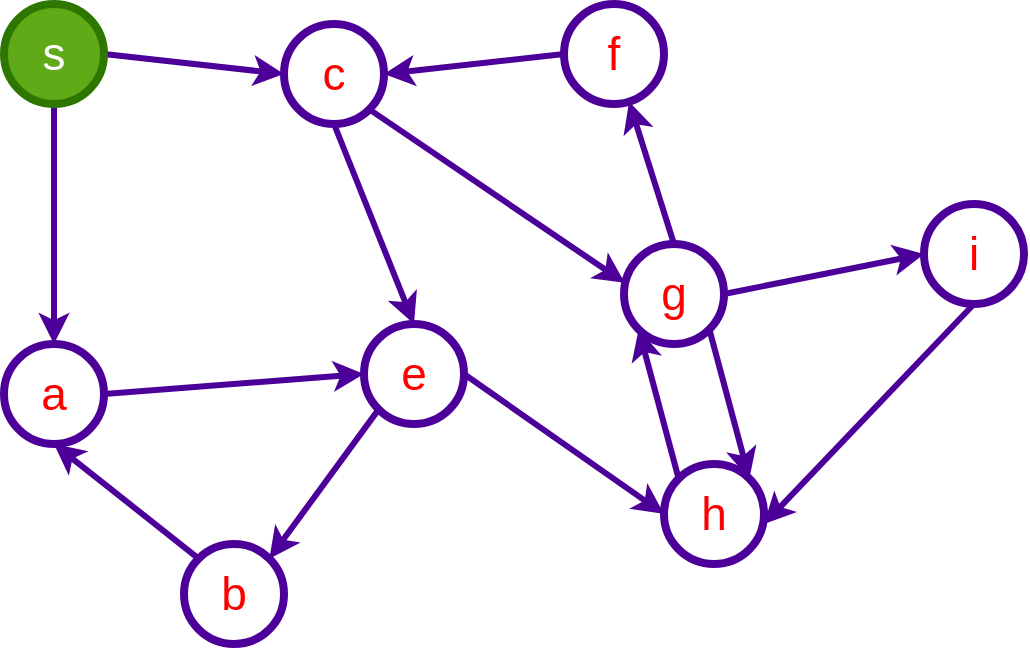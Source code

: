 <mxfile version="16.0.2" type="device" pages="12"><diagram id="E24KhZDyWd663d2NTSz5" name="bfs"><mxGraphModel dx="1422" dy="865" grid="1" gridSize="10" guides="1" tooltips="1" connect="1" arrows="1" fold="1" page="1" pageScale="1" pageWidth="827" pageHeight="1169" math="0" shadow="0"><root><mxCell id="N3FVrw2_lpHR-FA1pYPI-0"/><mxCell id="N3FVrw2_lpHR-FA1pYPI-1" parent="N3FVrw2_lpHR-FA1pYPI-0"/><mxCell id="N3FVrw2_lpHR-FA1pYPI-2" style="rounded=0;orthogonalLoop=1;jettySize=auto;html=1;exitX=1;exitY=0.5;exitDx=0;exitDy=0;entryX=0;entryY=0.5;entryDx=0;entryDy=0;fontSize=23;fontColor=#FF0000;endArrow=classic;endFill=1;strokeWidth=3;strokeColor=#4C0099;" edge="1" parent="N3FVrw2_lpHR-FA1pYPI-1" source="N3FVrw2_lpHR-FA1pYPI-4" target="N3FVrw2_lpHR-FA1pYPI-8"><mxGeometry relative="1" as="geometry"/></mxCell><mxCell id="N3FVrw2_lpHR-FA1pYPI-3" style="edgeStyle=none;rounded=0;orthogonalLoop=1;jettySize=auto;html=1;exitX=0.5;exitY=1;exitDx=0;exitDy=0;fontSize=23;fontColor=#FF0000;endArrow=classic;endFill=1;strokeColor=#4C0099;strokeWidth=3;" edge="1" parent="N3FVrw2_lpHR-FA1pYPI-1" source="N3FVrw2_lpHR-FA1pYPI-4" target="N3FVrw2_lpHR-FA1pYPI-17"><mxGeometry relative="1" as="geometry"/></mxCell><mxCell id="N3FVrw2_lpHR-FA1pYPI-4" value="s" style="ellipse;whiteSpace=wrap;html=1;aspect=fixed;fontSize=23;fontColor=#ffffff;strokeColor=#2D7600;strokeWidth=4;fillColor=#60a917;" vertex="1" parent="N3FVrw2_lpHR-FA1pYPI-1"><mxGeometry x="40" y="160" width="50" height="50" as="geometry"/></mxCell><mxCell id="N3FVrw2_lpHR-FA1pYPI-5" style="edgeStyle=none;rounded=0;orthogonalLoop=1;jettySize=auto;html=1;exitX=0.5;exitY=1;exitDx=0;exitDy=0;entryX=0.5;entryY=0;entryDx=0;entryDy=0;fontSize=23;fontColor=#FF0000;endArrow=classic;endFill=1;strokeColor=#4C0099;strokeWidth=3;" edge="1" parent="N3FVrw2_lpHR-FA1pYPI-1" source="N3FVrw2_lpHR-FA1pYPI-8" target="N3FVrw2_lpHR-FA1pYPI-15"><mxGeometry relative="1" as="geometry"/></mxCell><mxCell id="N3FVrw2_lpHR-FA1pYPI-6" style="edgeStyle=none;rounded=0;orthogonalLoop=1;jettySize=auto;html=1;exitX=1;exitY=0.5;exitDx=0;exitDy=0;entryX=0;entryY=0.5;entryDx=0;entryDy=0;endArrow=none;endFill=0;fontSize=23;strokeColor=#4C0099;fontColor=#FF0000;strokeWidth=3;startArrow=classic;startFill=1;" edge="1" parent="N3FVrw2_lpHR-FA1pYPI-1" source="N3FVrw2_lpHR-FA1pYPI-8" target="N3FVrw2_lpHR-FA1pYPI-20"><mxGeometry relative="1" as="geometry"/></mxCell><mxCell id="N3FVrw2_lpHR-FA1pYPI-7" style="edgeStyle=none;rounded=0;orthogonalLoop=1;jettySize=auto;html=1;exitX=1;exitY=1;exitDx=0;exitDy=0;entryX=0.009;entryY=0.389;entryDx=0;entryDy=0;entryPerimeter=0;endArrow=classic;endFill=1;fontSize=23;strokeColor=#4C0099;fontColor=#FF0000;strokeWidth=3;" edge="1" parent="N3FVrw2_lpHR-FA1pYPI-1" source="N3FVrw2_lpHR-FA1pYPI-8" target="N3FVrw2_lpHR-FA1pYPI-12"><mxGeometry relative="1" as="geometry"/></mxCell><mxCell id="N3FVrw2_lpHR-FA1pYPI-8" value="c" style="ellipse;whiteSpace=wrap;html=1;aspect=fixed;fontSize=23;fontColor=#FF0000;strokeColor=#4C0099;strokeWidth=4;" vertex="1" parent="N3FVrw2_lpHR-FA1pYPI-1"><mxGeometry x="180" y="170" width="50" height="50" as="geometry"/></mxCell><mxCell id="N3FVrw2_lpHR-FA1pYPI-9" style="edgeStyle=none;rounded=0;orthogonalLoop=1;jettySize=auto;html=1;exitX=0.5;exitY=0;exitDx=0;exitDy=0;endArrow=classic;endFill=1;fontSize=23;strokeColor=#4C0099;fontColor=#FF0000;strokeWidth=3;" edge="1" parent="N3FVrw2_lpHR-FA1pYPI-1" source="N3FVrw2_lpHR-FA1pYPI-12" target="N3FVrw2_lpHR-FA1pYPI-20"><mxGeometry relative="1" as="geometry"/></mxCell><mxCell id="N3FVrw2_lpHR-FA1pYPI-10" style="edgeStyle=none;rounded=0;orthogonalLoop=1;jettySize=auto;html=1;exitX=1;exitY=0.5;exitDx=0;exitDy=0;entryX=0;entryY=0.5;entryDx=0;entryDy=0;endArrow=classic;endFill=1;fontSize=23;strokeColor=#4C0099;fontColor=#FF0000;strokeWidth=3;" edge="1" parent="N3FVrw2_lpHR-FA1pYPI-1" source="N3FVrw2_lpHR-FA1pYPI-12" target="N3FVrw2_lpHR-FA1pYPI-24"><mxGeometry relative="1" as="geometry"/></mxCell><mxCell id="N3FVrw2_lpHR-FA1pYPI-11" style="edgeStyle=none;rounded=0;orthogonalLoop=1;jettySize=auto;html=1;exitX=1;exitY=1;exitDx=0;exitDy=0;entryX=1;entryY=0;entryDx=0;entryDy=0;endArrow=classic;endFill=1;fontSize=23;strokeColor=#4C0099;fontColor=#FF0000;strokeWidth=3;" edge="1" parent="N3FVrw2_lpHR-FA1pYPI-1" source="N3FVrw2_lpHR-FA1pYPI-12" target="N3FVrw2_lpHR-FA1pYPI-22"><mxGeometry relative="1" as="geometry"/></mxCell><mxCell id="N3FVrw2_lpHR-FA1pYPI-12" value="g" style="ellipse;whiteSpace=wrap;html=1;aspect=fixed;fontSize=23;fontColor=#FF0000;strokeColor=#4C0099;strokeWidth=4;" vertex="1" parent="N3FVrw2_lpHR-FA1pYPI-1"><mxGeometry x="350" y="280" width="50" height="50" as="geometry"/></mxCell><mxCell id="N3FVrw2_lpHR-FA1pYPI-13" style="edgeStyle=none;rounded=0;orthogonalLoop=1;jettySize=auto;html=1;exitX=0;exitY=1;exitDx=0;exitDy=0;entryX=1;entryY=0;entryDx=0;entryDy=0;endArrow=classic;endFill=1;fontSize=23;strokeColor=#4C0099;fontColor=#FF0000;strokeWidth=3;" edge="1" parent="N3FVrw2_lpHR-FA1pYPI-1" source="N3FVrw2_lpHR-FA1pYPI-15" target="N3FVrw2_lpHR-FA1pYPI-19"><mxGeometry relative="1" as="geometry"/></mxCell><mxCell id="N3FVrw2_lpHR-FA1pYPI-14" style="edgeStyle=none;rounded=0;orthogonalLoop=1;jettySize=auto;html=1;exitX=1;exitY=0.5;exitDx=0;exitDy=0;entryX=0;entryY=0.5;entryDx=0;entryDy=0;endArrow=classic;endFill=1;fontSize=23;strokeColor=#4C0099;fontColor=#FF0000;strokeWidth=3;" edge="1" parent="N3FVrw2_lpHR-FA1pYPI-1" source="N3FVrw2_lpHR-FA1pYPI-15" target="N3FVrw2_lpHR-FA1pYPI-22"><mxGeometry relative="1" as="geometry"/></mxCell><mxCell id="N3FVrw2_lpHR-FA1pYPI-15" value="e" style="ellipse;whiteSpace=wrap;html=1;aspect=fixed;fontSize=23;fontColor=#FF0000;strokeColor=#4C0099;strokeWidth=4;" vertex="1" parent="N3FVrw2_lpHR-FA1pYPI-1"><mxGeometry x="220" y="320" width="50" height="50" as="geometry"/></mxCell><mxCell id="N3FVrw2_lpHR-FA1pYPI-16" style="edgeStyle=none;rounded=0;orthogonalLoop=1;jettySize=auto;html=1;exitX=1;exitY=0.5;exitDx=0;exitDy=0;entryX=0;entryY=0.5;entryDx=0;entryDy=0;fontSize=23;fontColor=#FF0000;endArrow=classic;endFill=1;strokeColor=#4C0099;strokeWidth=3;" edge="1" parent="N3FVrw2_lpHR-FA1pYPI-1" source="N3FVrw2_lpHR-FA1pYPI-17" target="N3FVrw2_lpHR-FA1pYPI-15"><mxGeometry relative="1" as="geometry"/></mxCell><mxCell id="N3FVrw2_lpHR-FA1pYPI-17" value="a" style="ellipse;whiteSpace=wrap;html=1;aspect=fixed;fontSize=23;fontColor=#FF0000;strokeColor=#4C0099;strokeWidth=4;" vertex="1" parent="N3FVrw2_lpHR-FA1pYPI-1"><mxGeometry x="40" y="330" width="50" height="50" as="geometry"/></mxCell><mxCell id="N3FVrw2_lpHR-FA1pYPI-18" style="rounded=0;orthogonalLoop=1;jettySize=auto;html=1;exitX=0;exitY=0;exitDx=0;exitDy=0;entryX=0.5;entryY=1;entryDx=0;entryDy=0;endArrow=classic;endFill=1;fontSize=23;strokeColor=#4C0099;fontColor=#FF0000;strokeWidth=3;" edge="1" parent="N3FVrw2_lpHR-FA1pYPI-1" source="N3FVrw2_lpHR-FA1pYPI-19" target="N3FVrw2_lpHR-FA1pYPI-17"><mxGeometry relative="1" as="geometry"/></mxCell><mxCell id="N3FVrw2_lpHR-FA1pYPI-19" value="b" style="ellipse;whiteSpace=wrap;html=1;aspect=fixed;fontSize=23;fontColor=#FF0000;strokeColor=#4C0099;strokeWidth=4;" vertex="1" parent="N3FVrw2_lpHR-FA1pYPI-1"><mxGeometry x="130" y="430" width="50" height="50" as="geometry"/></mxCell><mxCell id="N3FVrw2_lpHR-FA1pYPI-20" value="f" style="ellipse;whiteSpace=wrap;html=1;aspect=fixed;fontSize=23;fontColor=#FF0000;strokeColor=#4C0099;strokeWidth=4;" vertex="1" parent="N3FVrw2_lpHR-FA1pYPI-1"><mxGeometry x="320" y="160" width="50" height="50" as="geometry"/></mxCell><mxCell id="N3FVrw2_lpHR-FA1pYPI-21" style="edgeStyle=none;rounded=0;orthogonalLoop=1;jettySize=auto;html=1;exitX=0;exitY=0;exitDx=0;exitDy=0;entryX=0;entryY=1;entryDx=0;entryDy=0;endArrow=classic;endFill=1;fontSize=23;strokeColor=#4C0099;fontColor=#FF0000;strokeWidth=3;" edge="1" parent="N3FVrw2_lpHR-FA1pYPI-1" source="N3FVrw2_lpHR-FA1pYPI-22" target="N3FVrw2_lpHR-FA1pYPI-12"><mxGeometry relative="1" as="geometry"/></mxCell><mxCell id="N3FVrw2_lpHR-FA1pYPI-22" value="h" style="ellipse;whiteSpace=wrap;html=1;aspect=fixed;fontSize=23;fontColor=#FF0000;strokeColor=#4C0099;strokeWidth=4;" vertex="1" parent="N3FVrw2_lpHR-FA1pYPI-1"><mxGeometry x="370" y="390" width="50" height="50" as="geometry"/></mxCell><mxCell id="N3FVrw2_lpHR-FA1pYPI-23" style="edgeStyle=none;rounded=0;orthogonalLoop=1;jettySize=auto;html=1;exitX=0.5;exitY=1;exitDx=0;exitDy=0;entryX=1;entryY=0.6;entryDx=0;entryDy=0;entryPerimeter=0;endArrow=classic;endFill=1;fontSize=23;strokeColor=#4C0099;fontColor=#FF0000;strokeWidth=3;" edge="1" parent="N3FVrw2_lpHR-FA1pYPI-1" source="N3FVrw2_lpHR-FA1pYPI-24" target="N3FVrw2_lpHR-FA1pYPI-22"><mxGeometry relative="1" as="geometry"/></mxCell><mxCell id="N3FVrw2_lpHR-FA1pYPI-24" value="i" style="ellipse;whiteSpace=wrap;html=1;aspect=fixed;fontSize=23;fontColor=#FF0000;strokeColor=#4C0099;strokeWidth=4;" vertex="1" parent="N3FVrw2_lpHR-FA1pYPI-1"><mxGeometry x="500" y="260" width="50" height="50" as="geometry"/></mxCell></root></mxGraphModel></diagram><diagram id="TECP2cn1V-LjCloVSGd1" name="bfs-1"><mxGraphModel dx="1673" dy="1018" grid="1" gridSize="10" guides="1" tooltips="1" connect="1" arrows="1" fold="1" page="1" pageScale="1" pageWidth="827" pageHeight="1169" math="0" shadow="0"><root><mxCell id="mD5H2HXjzNb-zlzc10K7-0"/><mxCell id="mD5H2HXjzNb-zlzc10K7-1" parent="mD5H2HXjzNb-zlzc10K7-0"/><mxCell id="mD5H2HXjzNb-zlzc10K7-2" style="rounded=0;orthogonalLoop=1;jettySize=auto;html=1;exitX=1;exitY=0.5;exitDx=0;exitDy=0;entryX=0;entryY=0.5;entryDx=0;entryDy=0;fontSize=23;fontColor=#FF0000;endArrow=classic;endFill=1;strokeWidth=3;strokeColor=#4C0099;" parent="mD5H2HXjzNb-zlzc10K7-1" source="mD5H2HXjzNb-zlzc10K7-5" target="mD5H2HXjzNb-zlzc10K7-8" edge="1"><mxGeometry relative="1" as="geometry"/></mxCell><mxCell id="mD5H2HXjzNb-zlzc10K7-3" style="edgeStyle=none;rounded=0;orthogonalLoop=1;jettySize=auto;html=1;exitX=0.5;exitY=1;exitDx=0;exitDy=0;fontSize=23;fontColor=#FF0000;endArrow=classic;endFill=1;strokeColor=#4C0099;strokeWidth=3;" parent="mD5H2HXjzNb-zlzc10K7-1" source="mD5H2HXjzNb-zlzc10K7-5" target="mD5H2HXjzNb-zlzc10K7-13" edge="1"><mxGeometry relative="1" as="geometry"/></mxCell><mxCell id="mD5H2HXjzNb-zlzc10K7-5" value="s" style="ellipse;whiteSpace=wrap;html=1;aspect=fixed;fontSize=23;strokeColor=#666666;strokeWidth=4;fillColor=#f5f5f5;gradientColor=#b3b3b3;" parent="mD5H2HXjzNb-zlzc10K7-1" vertex="1"><mxGeometry x="40" y="160" width="50" height="50" as="geometry"/></mxCell><mxCell id="mD5H2HXjzNb-zlzc10K7-7" style="edgeStyle=none;rounded=0;orthogonalLoop=1;jettySize=auto;html=1;exitX=0.5;exitY=1;exitDx=0;exitDy=0;entryX=0.5;entryY=0;entryDx=0;entryDy=0;fontSize=23;fontColor=#FF0000;endArrow=classic;endFill=1;strokeColor=#4C0099;strokeWidth=3;" parent="mD5H2HXjzNb-zlzc10K7-1" source="mD5H2HXjzNb-zlzc10K7-8" target="mD5H2HXjzNb-zlzc10K7-11" edge="1"><mxGeometry relative="1" as="geometry"/></mxCell><mxCell id="hgHkIiWUqgUdpbGnHMs3-7" style="edgeStyle=none;rounded=0;orthogonalLoop=1;jettySize=auto;html=1;exitX=1;exitY=0.5;exitDx=0;exitDy=0;entryX=0;entryY=0.5;entryDx=0;entryDy=0;endArrow=none;endFill=0;fontSize=23;strokeColor=#4C0099;fontColor=#FF0000;strokeWidth=3;startArrow=classic;startFill=1;" edge="1" parent="mD5H2HXjzNb-zlzc10K7-1" source="mD5H2HXjzNb-zlzc10K7-8" target="hgHkIiWUqgUdpbGnHMs3-1"><mxGeometry relative="1" as="geometry"/></mxCell><mxCell id="hgHkIiWUqgUdpbGnHMs3-8" style="edgeStyle=none;rounded=0;orthogonalLoop=1;jettySize=auto;html=1;exitX=1;exitY=1;exitDx=0;exitDy=0;entryX=0.009;entryY=0.389;entryDx=0;entryDy=0;entryPerimeter=0;endArrow=classic;endFill=1;fontSize=23;strokeColor=#4C0099;fontColor=#FF0000;strokeWidth=3;" edge="1" parent="mD5H2HXjzNb-zlzc10K7-1" source="mD5H2HXjzNb-zlzc10K7-8" target="mD5H2HXjzNb-zlzc10K7-9"><mxGeometry relative="1" as="geometry"/></mxCell><mxCell id="mD5H2HXjzNb-zlzc10K7-8" value="c" style="ellipse;whiteSpace=wrap;html=1;aspect=fixed;fontSize=23;fontColor=#FF0000;strokeColor=#4C0099;strokeWidth=4;" parent="mD5H2HXjzNb-zlzc10K7-1" vertex="1"><mxGeometry x="180" y="170" width="50" height="50" as="geometry"/></mxCell><mxCell id="hgHkIiWUqgUdpbGnHMs3-9" style="edgeStyle=none;rounded=0;orthogonalLoop=1;jettySize=auto;html=1;exitX=0.5;exitY=0;exitDx=0;exitDy=0;endArrow=classic;endFill=1;fontSize=23;strokeColor=#4C0099;fontColor=#FF0000;strokeWidth=3;" edge="1" parent="mD5H2HXjzNb-zlzc10K7-1" source="mD5H2HXjzNb-zlzc10K7-9" target="hgHkIiWUqgUdpbGnHMs3-1"><mxGeometry relative="1" as="geometry"/></mxCell><mxCell id="hgHkIiWUqgUdpbGnHMs3-10" style="edgeStyle=none;rounded=0;orthogonalLoop=1;jettySize=auto;html=1;exitX=1;exitY=0.5;exitDx=0;exitDy=0;entryX=0;entryY=0.5;entryDx=0;entryDy=0;endArrow=classic;endFill=1;fontSize=23;strokeColor=#4C0099;fontColor=#FF0000;strokeWidth=3;" edge="1" parent="mD5H2HXjzNb-zlzc10K7-1" source="mD5H2HXjzNb-zlzc10K7-9" target="hgHkIiWUqgUdpbGnHMs3-3"><mxGeometry relative="1" as="geometry"/></mxCell><mxCell id="hgHkIiWUqgUdpbGnHMs3-15" style="edgeStyle=none;rounded=0;orthogonalLoop=1;jettySize=auto;html=1;exitX=1;exitY=1;exitDx=0;exitDy=0;entryX=1;entryY=0;entryDx=0;entryDy=0;endArrow=classic;endFill=1;fontSize=23;strokeColor=#4C0099;fontColor=#FF0000;strokeWidth=3;" edge="1" parent="mD5H2HXjzNb-zlzc10K7-1" source="mD5H2HXjzNb-zlzc10K7-9" target="hgHkIiWUqgUdpbGnHMs3-2"><mxGeometry relative="1" as="geometry"/></mxCell><mxCell id="mD5H2HXjzNb-zlzc10K7-9" value="g" style="ellipse;whiteSpace=wrap;html=1;aspect=fixed;fontSize=23;fontColor=#FF0000;strokeColor=#4C0099;strokeWidth=4;" parent="mD5H2HXjzNb-zlzc10K7-1" vertex="1"><mxGeometry x="350" y="280" width="50" height="50" as="geometry"/></mxCell><mxCell id="hgHkIiWUqgUdpbGnHMs3-5" style="edgeStyle=none;rounded=0;orthogonalLoop=1;jettySize=auto;html=1;exitX=0;exitY=1;exitDx=0;exitDy=0;entryX=1;entryY=0;entryDx=0;entryDy=0;endArrow=classic;endFill=1;fontSize=23;strokeColor=#4C0099;fontColor=#FF0000;strokeWidth=3;" edge="1" parent="mD5H2HXjzNb-zlzc10K7-1" source="mD5H2HXjzNb-zlzc10K7-11" target="hgHkIiWUqgUdpbGnHMs3-0"><mxGeometry relative="1" as="geometry"/></mxCell><mxCell id="hgHkIiWUqgUdpbGnHMs3-6" style="edgeStyle=none;rounded=0;orthogonalLoop=1;jettySize=auto;html=1;exitX=1;exitY=0.5;exitDx=0;exitDy=0;entryX=0;entryY=0.5;entryDx=0;entryDy=0;endArrow=classic;endFill=1;fontSize=23;strokeColor=#4C0099;fontColor=#FF0000;strokeWidth=3;" edge="1" parent="mD5H2HXjzNb-zlzc10K7-1" source="mD5H2HXjzNb-zlzc10K7-11" target="hgHkIiWUqgUdpbGnHMs3-2"><mxGeometry relative="1" as="geometry"/></mxCell><mxCell id="mD5H2HXjzNb-zlzc10K7-11" value="e" style="ellipse;whiteSpace=wrap;html=1;aspect=fixed;fontSize=23;fontColor=#FF0000;strokeColor=#4C0099;strokeWidth=4;" parent="mD5H2HXjzNb-zlzc10K7-1" vertex="1"><mxGeometry x="220" y="320" width="50" height="50" as="geometry"/></mxCell><mxCell id="mD5H2HXjzNb-zlzc10K7-12" style="edgeStyle=none;rounded=0;orthogonalLoop=1;jettySize=auto;html=1;exitX=1;exitY=0.5;exitDx=0;exitDy=0;entryX=0;entryY=0.5;entryDx=0;entryDy=0;fontSize=23;fontColor=#FF0000;endArrow=classic;endFill=1;strokeColor=#4C0099;strokeWidth=3;" parent="mD5H2HXjzNb-zlzc10K7-1" source="mD5H2HXjzNb-zlzc10K7-13" target="mD5H2HXjzNb-zlzc10K7-11" edge="1"><mxGeometry relative="1" as="geometry"/></mxCell><mxCell id="mD5H2HXjzNb-zlzc10K7-13" value="a" style="ellipse;whiteSpace=wrap;html=1;aspect=fixed;fontSize=23;fontColor=#FF0000;strokeColor=#4C0099;strokeWidth=4;" parent="mD5H2HXjzNb-zlzc10K7-1" vertex="1"><mxGeometry x="40" y="330" width="50" height="50" as="geometry"/></mxCell><mxCell id="hgHkIiWUqgUdpbGnHMs3-4" style="rounded=0;orthogonalLoop=1;jettySize=auto;html=1;exitX=0;exitY=0;exitDx=0;exitDy=0;entryX=0.5;entryY=1;entryDx=0;entryDy=0;endArrow=classic;endFill=1;fontSize=23;strokeColor=#4C0099;fontColor=#FF0000;strokeWidth=3;" edge="1" parent="mD5H2HXjzNb-zlzc10K7-1" source="hgHkIiWUqgUdpbGnHMs3-0" target="mD5H2HXjzNb-zlzc10K7-13"><mxGeometry relative="1" as="geometry"/></mxCell><mxCell id="hgHkIiWUqgUdpbGnHMs3-0" value="b" style="ellipse;whiteSpace=wrap;html=1;aspect=fixed;fontSize=23;fontColor=#FF0000;strokeColor=#4C0099;strokeWidth=4;" vertex="1" parent="mD5H2HXjzNb-zlzc10K7-1"><mxGeometry x="130" y="430" width="50" height="50" as="geometry"/></mxCell><mxCell id="hgHkIiWUqgUdpbGnHMs3-1" value="f" style="ellipse;whiteSpace=wrap;html=1;aspect=fixed;fontSize=23;fontColor=#FF0000;strokeColor=#4C0099;strokeWidth=4;" vertex="1" parent="mD5H2HXjzNb-zlzc10K7-1"><mxGeometry x="320" y="160" width="50" height="50" as="geometry"/></mxCell><mxCell id="hgHkIiWUqgUdpbGnHMs3-14" style="edgeStyle=none;rounded=0;orthogonalLoop=1;jettySize=auto;html=1;exitX=0;exitY=0;exitDx=0;exitDy=0;entryX=0;entryY=1;entryDx=0;entryDy=0;endArrow=classic;endFill=1;fontSize=23;strokeColor=#4C0099;fontColor=#FF0000;strokeWidth=3;" edge="1" parent="mD5H2HXjzNb-zlzc10K7-1" source="hgHkIiWUqgUdpbGnHMs3-2" target="mD5H2HXjzNb-zlzc10K7-9"><mxGeometry relative="1" as="geometry"/></mxCell><mxCell id="hgHkIiWUqgUdpbGnHMs3-2" value="h" style="ellipse;whiteSpace=wrap;html=1;aspect=fixed;fontSize=23;fontColor=#FF0000;strokeColor=#4C0099;strokeWidth=4;" vertex="1" parent="mD5H2HXjzNb-zlzc10K7-1"><mxGeometry x="370" y="390" width="50" height="50" as="geometry"/></mxCell><mxCell id="hgHkIiWUqgUdpbGnHMs3-11" style="edgeStyle=none;rounded=0;orthogonalLoop=1;jettySize=auto;html=1;exitX=0.5;exitY=1;exitDx=0;exitDy=0;entryX=1;entryY=0.6;entryDx=0;entryDy=0;entryPerimeter=0;endArrow=classic;endFill=1;fontSize=23;strokeColor=#4C0099;fontColor=#FF0000;strokeWidth=3;" edge="1" parent="mD5H2HXjzNb-zlzc10K7-1" source="hgHkIiWUqgUdpbGnHMs3-3" target="hgHkIiWUqgUdpbGnHMs3-2"><mxGeometry relative="1" as="geometry"/></mxCell><mxCell id="hgHkIiWUqgUdpbGnHMs3-3" value="i" style="ellipse;whiteSpace=wrap;html=1;aspect=fixed;fontSize=23;fontColor=#FF0000;strokeColor=#4C0099;strokeWidth=4;" vertex="1" parent="mD5H2HXjzNb-zlzc10K7-1"><mxGeometry x="500" y="260" width="50" height="50" as="geometry"/></mxCell><mxCell id="rf3Hx4J-ZH-2GQa4cQG7-0" value="" style="rounded=0;whiteSpace=wrap;html=1;fillColor=#1ba1e2;fontColor=#ffffff;strokeColor=#006EAF;" vertex="1" parent="mD5H2HXjzNb-zlzc10K7-1"><mxGeometry x="580" y="140" width="40" height="40" as="geometry"/></mxCell><mxCell id="rf3Hx4J-ZH-2GQa4cQG7-1" value="" style="rounded=0;whiteSpace=wrap;html=1;fillColor=#1ba1e2;fontColor=#ffffff;strokeColor=#006EAF;" vertex="1" parent="mD5H2HXjzNb-zlzc10K7-1"><mxGeometry x="580" y="180" width="40" height="40" as="geometry"/></mxCell><mxCell id="rf3Hx4J-ZH-2GQa4cQG7-2" value="" style="rounded=0;whiteSpace=wrap;html=1;fillColor=#1ba1e2;fontColor=#ffffff;strokeColor=#006EAF;" vertex="1" parent="mD5H2HXjzNb-zlzc10K7-1"><mxGeometry x="580" y="220" width="40" height="40" as="geometry"/></mxCell><mxCell id="rf3Hx4J-ZH-2GQa4cQG7-3" value="" style="rounded=0;whiteSpace=wrap;html=1;fillColor=#1ba1e2;fontColor=#ffffff;strokeColor=#006EAF;" vertex="1" parent="mD5H2HXjzNb-zlzc10K7-1"><mxGeometry x="580" y="260" width="40" height="40" as="geometry"/></mxCell><mxCell id="rf3Hx4J-ZH-2GQa4cQG7-4" value="" style="rounded=0;whiteSpace=wrap;html=1;fillColor=#1ba1e2;fontColor=#ffffff;strokeColor=#006EAF;" vertex="1" parent="mD5H2HXjzNb-zlzc10K7-1"><mxGeometry x="580" y="300" width="40" height="40" as="geometry"/></mxCell><mxCell id="rf3Hx4J-ZH-2GQa4cQG7-5" value="s" style="rounded=0;whiteSpace=wrap;html=1;fontSize=23;fillColor=#60a917;strokeColor=#2D7600;fontColor=#ffffff;strokeWidth=4;" vertex="1" parent="mD5H2HXjzNb-zlzc10K7-1"><mxGeometry x="580" y="340" width="40" height="40" as="geometry"/></mxCell><mxCell id="LT9mbi7ufKlwX_1CeakV-0" value="d=0" style="text;html=1;strokeColor=#C73500;fillColor=#fa6800;align=center;verticalAlign=middle;whiteSpace=wrap;rounded=0;fontSize=23;fontColor=#000000;strokeWidth=4;" vertex="1" parent="mD5H2HXjzNb-zlzc10K7-1"><mxGeometry x="70" y="120" width="60" height="30" as="geometry"/></mxCell><mxCell id="PhDH7D_sYY_7mS0SYzcS-0" value="Current = NIL" style="text;html=1;strokeColor=#B20000;fillColor=#e51400;align=center;verticalAlign=middle;whiteSpace=wrap;rounded=0;fontColor=#ffffff;fontSize=23;strokeWidth=4;" vertex="1" parent="mD5H2HXjzNb-zlzc10K7-1"><mxGeometry x="210" y="450" width="170" height="30" as="geometry"/></mxCell><mxCell id="EVYXzi2yWVsJIE41IuST-0" value="QUEUE" style="text;html=1;strokeColor=#006EAF;fillColor=#1ba1e2;align=center;verticalAlign=middle;whiteSpace=wrap;rounded=0;fontColor=#ffffff;fontSize=23;strokeWidth=4;" vertex="1" parent="mD5H2HXjzNb-zlzc10K7-1"><mxGeometry x="450" y="90" width="170" height="30" as="geometry"/></mxCell><mxCell id="EVYXzi2yWVsJIE41IuST-1" value="" style="shape=flexArrow;endArrow=classic;html=1;rounded=0;strokeColor=#A50040;strokeWidth=0;fillColor=#d80073;width=5.747;endSize=7.789;" edge="1" parent="mD5H2HXjzNb-zlzc10K7-1"><mxGeometry width="50" height="50" relative="1" as="geometry"><mxPoint x="560" y="140" as="sourcePoint"/><mxPoint x="560" y="380" as="targetPoint"/></mxGeometry></mxCell></root></mxGraphModel></diagram><diagram id="ZzTurOY33s8rrh662xYZ" name="bfs-2"><mxGraphModel dx="1396" dy="346" grid="1" gridSize="10" guides="1" tooltips="1" connect="1" arrows="1" fold="1" page="1" pageScale="1" pageWidth="827" pageHeight="1169" math="0" shadow="0"><root><mxCell id="8J4kx0soM7leSGClo3N8-0"/><mxCell id="8J4kx0soM7leSGClo3N8-1" parent="8J4kx0soM7leSGClo3N8-0"/><mxCell id="QFZyoy8bTA8l4ADXzkGM-0" style="rounded=0;orthogonalLoop=1;jettySize=auto;html=1;exitX=1;exitY=0.5;exitDx=0;exitDy=0;entryX=0;entryY=0.5;entryDx=0;entryDy=0;fontSize=23;fontColor=#FF0000;endArrow=classic;endFill=1;strokeWidth=5;strokeColor=#FF0000;" edge="1" parent="8J4kx0soM7leSGClo3N8-1" source="QFZyoy8bTA8l4ADXzkGM-2" target="QFZyoy8bTA8l4ADXzkGM-6"><mxGeometry relative="1" as="geometry"/></mxCell><mxCell id="QFZyoy8bTA8l4ADXzkGM-1" style="edgeStyle=none;rounded=0;orthogonalLoop=1;jettySize=auto;html=1;exitX=0.5;exitY=1;exitDx=0;exitDy=0;fontSize=23;fontColor=#FF0000;endArrow=classic;endFill=1;strokeColor=#FF0000;strokeWidth=5;" edge="1" parent="8J4kx0soM7leSGClo3N8-1" source="QFZyoy8bTA8l4ADXzkGM-2" target="QFZyoy8bTA8l4ADXzkGM-15"><mxGeometry relative="1" as="geometry"/></mxCell><mxCell id="QFZyoy8bTA8l4ADXzkGM-2" value="s" style="ellipse;whiteSpace=wrap;html=1;aspect=fixed;fontSize=23;strokeColor=#314354;strokeWidth=4;fillColor=#647687;fontColor=#ffffff;" vertex="1" parent="8J4kx0soM7leSGClo3N8-1"><mxGeometry x="40" y="160" width="50" height="50" as="geometry"/></mxCell><mxCell id="QFZyoy8bTA8l4ADXzkGM-3" style="edgeStyle=none;rounded=0;orthogonalLoop=1;jettySize=auto;html=1;exitX=0.5;exitY=1;exitDx=0;exitDy=0;entryX=0.5;entryY=0;entryDx=0;entryDy=0;fontSize=23;fontColor=#FF0000;endArrow=classic;endFill=1;strokeColor=#4C0099;strokeWidth=3;" edge="1" parent="8J4kx0soM7leSGClo3N8-1" source="QFZyoy8bTA8l4ADXzkGM-6" target="QFZyoy8bTA8l4ADXzkGM-13"><mxGeometry relative="1" as="geometry"/></mxCell><mxCell id="QFZyoy8bTA8l4ADXzkGM-4" style="edgeStyle=none;rounded=0;orthogonalLoop=1;jettySize=auto;html=1;exitX=1;exitY=0.5;exitDx=0;exitDy=0;entryX=0;entryY=0.5;entryDx=0;entryDy=0;endArrow=none;endFill=0;fontSize=23;strokeColor=#4C0099;fontColor=#FF0000;strokeWidth=3;startArrow=classic;startFill=1;" edge="1" parent="8J4kx0soM7leSGClo3N8-1" source="QFZyoy8bTA8l4ADXzkGM-6" target="QFZyoy8bTA8l4ADXzkGM-18"><mxGeometry relative="1" as="geometry"/></mxCell><mxCell id="QFZyoy8bTA8l4ADXzkGM-5" style="edgeStyle=none;rounded=0;orthogonalLoop=1;jettySize=auto;html=1;exitX=1;exitY=1;exitDx=0;exitDy=0;entryX=0.009;entryY=0.389;entryDx=0;entryDy=0;entryPerimeter=0;endArrow=classic;endFill=1;fontSize=23;strokeColor=#4C0099;fontColor=#FF0000;strokeWidth=3;" edge="1" parent="8J4kx0soM7leSGClo3N8-1" source="QFZyoy8bTA8l4ADXzkGM-6" target="QFZyoy8bTA8l4ADXzkGM-10"><mxGeometry relative="1" as="geometry"/></mxCell><mxCell id="QFZyoy8bTA8l4ADXzkGM-6" value="c" style="ellipse;whiteSpace=wrap;html=1;aspect=fixed;fontSize=23;strokeColor=#666666;strokeWidth=4;fillColor=#f5f5f5;gradientColor=#b3b3b3;" vertex="1" parent="8J4kx0soM7leSGClo3N8-1"><mxGeometry x="180" y="170" width="50" height="50" as="geometry"/></mxCell><mxCell id="QFZyoy8bTA8l4ADXzkGM-7" style="edgeStyle=none;rounded=0;orthogonalLoop=1;jettySize=auto;html=1;exitX=0.5;exitY=0;exitDx=0;exitDy=0;endArrow=classic;endFill=1;fontSize=23;strokeColor=#4C0099;fontColor=#FF0000;strokeWidth=3;" edge="1" parent="8J4kx0soM7leSGClo3N8-1" source="QFZyoy8bTA8l4ADXzkGM-10" target="QFZyoy8bTA8l4ADXzkGM-18"><mxGeometry relative="1" as="geometry"/></mxCell><mxCell id="QFZyoy8bTA8l4ADXzkGM-8" style="edgeStyle=none;rounded=0;orthogonalLoop=1;jettySize=auto;html=1;exitX=1;exitY=0.5;exitDx=0;exitDy=0;entryX=0;entryY=0.5;entryDx=0;entryDy=0;endArrow=classic;endFill=1;fontSize=23;strokeColor=#4C0099;fontColor=#FF0000;strokeWidth=3;" edge="1" parent="8J4kx0soM7leSGClo3N8-1" source="QFZyoy8bTA8l4ADXzkGM-10" target="QFZyoy8bTA8l4ADXzkGM-22"><mxGeometry relative="1" as="geometry"/></mxCell><mxCell id="QFZyoy8bTA8l4ADXzkGM-9" style="edgeStyle=none;rounded=0;orthogonalLoop=1;jettySize=auto;html=1;exitX=1;exitY=1;exitDx=0;exitDy=0;entryX=1;entryY=0;entryDx=0;entryDy=0;endArrow=classic;endFill=1;fontSize=23;strokeColor=#4C0099;fontColor=#FF0000;strokeWidth=3;" edge="1" parent="8J4kx0soM7leSGClo3N8-1" source="QFZyoy8bTA8l4ADXzkGM-10" target="QFZyoy8bTA8l4ADXzkGM-20"><mxGeometry relative="1" as="geometry"/></mxCell><mxCell id="QFZyoy8bTA8l4ADXzkGM-10" value="g" style="ellipse;whiteSpace=wrap;html=1;aspect=fixed;fontSize=23;fontColor=#FF0000;strokeColor=#4C0099;strokeWidth=4;" vertex="1" parent="8J4kx0soM7leSGClo3N8-1"><mxGeometry x="350" y="280" width="50" height="50" as="geometry"/></mxCell><mxCell id="QFZyoy8bTA8l4ADXzkGM-11" style="edgeStyle=none;rounded=0;orthogonalLoop=1;jettySize=auto;html=1;exitX=0;exitY=1;exitDx=0;exitDy=0;entryX=1;entryY=0;entryDx=0;entryDy=0;endArrow=classic;endFill=1;fontSize=23;strokeColor=#4C0099;fontColor=#FF0000;strokeWidth=3;" edge="1" parent="8J4kx0soM7leSGClo3N8-1" source="QFZyoy8bTA8l4ADXzkGM-13" target="QFZyoy8bTA8l4ADXzkGM-17"><mxGeometry relative="1" as="geometry"/></mxCell><mxCell id="QFZyoy8bTA8l4ADXzkGM-12" style="edgeStyle=none;rounded=0;orthogonalLoop=1;jettySize=auto;html=1;exitX=1;exitY=0.5;exitDx=0;exitDy=0;entryX=0;entryY=0.5;entryDx=0;entryDy=0;endArrow=classic;endFill=1;fontSize=23;strokeColor=#4C0099;fontColor=#FF0000;strokeWidth=3;" edge="1" parent="8J4kx0soM7leSGClo3N8-1" source="QFZyoy8bTA8l4ADXzkGM-13" target="QFZyoy8bTA8l4ADXzkGM-20"><mxGeometry relative="1" as="geometry"/></mxCell><mxCell id="QFZyoy8bTA8l4ADXzkGM-13" value="e" style="ellipse;whiteSpace=wrap;html=1;aspect=fixed;fontSize=23;fontColor=#FF0000;strokeColor=#4C0099;strokeWidth=4;" vertex="1" parent="8J4kx0soM7leSGClo3N8-1"><mxGeometry x="220" y="320" width="50" height="50" as="geometry"/></mxCell><mxCell id="QFZyoy8bTA8l4ADXzkGM-14" style="edgeStyle=none;rounded=0;orthogonalLoop=1;jettySize=auto;html=1;exitX=1;exitY=0.5;exitDx=0;exitDy=0;entryX=0;entryY=0.5;entryDx=0;entryDy=0;fontSize=23;fontColor=#FF0000;endArrow=classic;endFill=1;strokeColor=#4C0099;strokeWidth=3;" edge="1" parent="8J4kx0soM7leSGClo3N8-1" source="QFZyoy8bTA8l4ADXzkGM-15" target="QFZyoy8bTA8l4ADXzkGM-13"><mxGeometry relative="1" as="geometry"/></mxCell><mxCell id="QFZyoy8bTA8l4ADXzkGM-15" value="a" style="ellipse;whiteSpace=wrap;html=1;aspect=fixed;fontSize=23;strokeColor=#666666;strokeWidth=4;fillColor=#f5f5f5;gradientColor=#b3b3b3;" vertex="1" parent="8J4kx0soM7leSGClo3N8-1"><mxGeometry x="40" y="330" width="50" height="50" as="geometry"/></mxCell><mxCell id="QFZyoy8bTA8l4ADXzkGM-16" style="rounded=0;orthogonalLoop=1;jettySize=auto;html=1;exitX=0;exitY=0;exitDx=0;exitDy=0;entryX=0.5;entryY=1;entryDx=0;entryDy=0;endArrow=classic;endFill=1;fontSize=23;strokeColor=#4C0099;fontColor=#FF0000;strokeWidth=3;" edge="1" parent="8J4kx0soM7leSGClo3N8-1" source="QFZyoy8bTA8l4ADXzkGM-17" target="QFZyoy8bTA8l4ADXzkGM-15"><mxGeometry relative="1" as="geometry"/></mxCell><mxCell id="QFZyoy8bTA8l4ADXzkGM-17" value="b" style="ellipse;whiteSpace=wrap;html=1;aspect=fixed;fontSize=23;fontColor=#FF0000;strokeColor=#4C0099;strokeWidth=4;" vertex="1" parent="8J4kx0soM7leSGClo3N8-1"><mxGeometry x="130" y="430" width="50" height="50" as="geometry"/></mxCell><mxCell id="QFZyoy8bTA8l4ADXzkGM-18" value="f" style="ellipse;whiteSpace=wrap;html=1;aspect=fixed;fontSize=23;fontColor=#FF0000;strokeColor=#4C0099;strokeWidth=4;" vertex="1" parent="8J4kx0soM7leSGClo3N8-1"><mxGeometry x="320" y="160" width="50" height="50" as="geometry"/></mxCell><mxCell id="QFZyoy8bTA8l4ADXzkGM-19" style="edgeStyle=none;rounded=0;orthogonalLoop=1;jettySize=auto;html=1;exitX=0;exitY=0;exitDx=0;exitDy=0;entryX=0;entryY=1;entryDx=0;entryDy=0;endArrow=classic;endFill=1;fontSize=23;strokeColor=#4C0099;fontColor=#FF0000;strokeWidth=3;" edge="1" parent="8J4kx0soM7leSGClo3N8-1" source="QFZyoy8bTA8l4ADXzkGM-20" target="QFZyoy8bTA8l4ADXzkGM-10"><mxGeometry relative="1" as="geometry"/></mxCell><mxCell id="QFZyoy8bTA8l4ADXzkGM-20" value="h" style="ellipse;whiteSpace=wrap;html=1;aspect=fixed;fontSize=23;fontColor=#FF0000;strokeColor=#4C0099;strokeWidth=4;" vertex="1" parent="8J4kx0soM7leSGClo3N8-1"><mxGeometry x="370" y="390" width="50" height="50" as="geometry"/></mxCell><mxCell id="QFZyoy8bTA8l4ADXzkGM-21" style="edgeStyle=none;rounded=0;orthogonalLoop=1;jettySize=auto;html=1;exitX=0.5;exitY=1;exitDx=0;exitDy=0;entryX=1;entryY=0.6;entryDx=0;entryDy=0;entryPerimeter=0;endArrow=classic;endFill=1;fontSize=23;strokeColor=#4C0099;fontColor=#FF0000;strokeWidth=3;" edge="1" parent="8J4kx0soM7leSGClo3N8-1" source="QFZyoy8bTA8l4ADXzkGM-22" target="QFZyoy8bTA8l4ADXzkGM-20"><mxGeometry relative="1" as="geometry"/></mxCell><mxCell id="QFZyoy8bTA8l4ADXzkGM-22" value="i" style="ellipse;whiteSpace=wrap;html=1;aspect=fixed;fontSize=23;fontColor=#FF0000;strokeColor=#4C0099;strokeWidth=4;" vertex="1" parent="8J4kx0soM7leSGClo3N8-1"><mxGeometry x="500" y="260" width="50" height="50" as="geometry"/></mxCell><mxCell id="5iKMjC6koG9jobacyWHz-0" value="" style="rounded=0;whiteSpace=wrap;html=1;fillColor=#1ba1e2;fontColor=#ffffff;strokeColor=#006EAF;" vertex="1" parent="8J4kx0soM7leSGClo3N8-1"><mxGeometry x="580" y="140" width="40" height="40" as="geometry"/></mxCell><mxCell id="5iKMjC6koG9jobacyWHz-1" value="" style="rounded=0;whiteSpace=wrap;html=1;fillColor=#1ba1e2;fontColor=#ffffff;strokeColor=#006EAF;" vertex="1" parent="8J4kx0soM7leSGClo3N8-1"><mxGeometry x="580" y="180" width="40" height="40" as="geometry"/></mxCell><mxCell id="5iKMjC6koG9jobacyWHz-2" value="" style="rounded=0;whiteSpace=wrap;html=1;fillColor=#1ba1e2;fontColor=#ffffff;strokeColor=#006EAF;" vertex="1" parent="8J4kx0soM7leSGClo3N8-1"><mxGeometry x="580" y="220" width="40" height="40" as="geometry"/></mxCell><mxCell id="5iKMjC6koG9jobacyWHz-3" value="" style="rounded=0;whiteSpace=wrap;html=1;fillColor=#1ba1e2;fontColor=#ffffff;strokeColor=#006EAF;" vertex="1" parent="8J4kx0soM7leSGClo3N8-1"><mxGeometry x="580" y="260" width="40" height="40" as="geometry"/></mxCell><mxCell id="5iKMjC6koG9jobacyWHz-4" value="c" style="rounded=0;whiteSpace=wrap;html=1;fillColor=#60a917;fontColor=#ffffff;strokeColor=#2D7600;fontSize=23;strokeWidth=4;" vertex="1" parent="8J4kx0soM7leSGClo3N8-1"><mxGeometry x="580" y="300" width="40" height="40" as="geometry"/></mxCell><mxCell id="LqGoZ8VI526RK_djxbVK-2" style="edgeStyle=none;rounded=0;orthogonalLoop=1;jettySize=auto;html=1;exitX=0.5;exitY=1;exitDx=0;exitDy=0;entryX=0.5;entryY=0;entryDx=0;entryDy=0;startArrow=none;startFill=0;endArrow=classic;endFill=1;strokeColor=#4C0099;strokeWidth=3;fillColor=#4C0099;fontSize=23;fontColor=#FF0000;" edge="1" parent="8J4kx0soM7leSGClo3N8-1" source="5iKMjC6koG9jobacyWHz-5" target="LqGoZ8VI526RK_djxbVK-0"><mxGeometry relative="1" as="geometry"/></mxCell><mxCell id="5iKMjC6koG9jobacyWHz-5" value="a" style="rounded=0;whiteSpace=wrap;html=1;fontSize=23;fillColor=#60a917;strokeColor=#2D7600;fontColor=#ffffff;strokeWidth=4;" vertex="1" parent="8J4kx0soM7leSGClo3N8-1"><mxGeometry x="580" y="340" width="40" height="40" as="geometry"/></mxCell><mxCell id="uRXxYbHXsvTZuH4ngN5--0" value="d=0" style="text;html=1;strokeColor=#C73500;fillColor=#fa6800;align=center;verticalAlign=middle;whiteSpace=wrap;rounded=0;fontSize=23;fontColor=#000000;strokeWidth=4;" vertex="1" parent="8J4kx0soM7leSGClo3N8-1"><mxGeometry x="70" y="120" width="60" height="30" as="geometry"/></mxCell><mxCell id="uRXxYbHXsvTZuH4ngN5--1" value="d=1" style="text;html=1;strokeColor=#C73500;fillColor=#fa6800;align=center;verticalAlign=middle;whiteSpace=wrap;rounded=0;fontSize=23;fontColor=#000000;strokeWidth=4;" vertex="1" parent="8J4kx0soM7leSGClo3N8-1"><mxGeometry x="-20" y="300" width="60" height="30" as="geometry"/></mxCell><mxCell id="uRXxYbHXsvTZuH4ngN5--2" value="d=1" style="text;html=1;strokeColor=#C73500;fillColor=#fa6800;align=center;verticalAlign=middle;whiteSpace=wrap;rounded=0;fontSize=23;fontColor=#000000;strokeWidth=4;" vertex="1" parent="8J4kx0soM7leSGClo3N8-1"><mxGeometry x="190" y="130" width="60" height="30" as="geometry"/></mxCell><mxCell id="c28C6Xo9iw9p1ajCkXO2-0" value="Current = s" style="text;html=1;strokeColor=#B20000;fillColor=#e51400;align=center;verticalAlign=middle;whiteSpace=wrap;rounded=0;fontColor=#ffffff;fontSize=23;strokeWidth=4;" vertex="1" parent="8J4kx0soM7leSGClo3N8-1"><mxGeometry x="210" y="460" width="170" height="30" as="geometry"/></mxCell><mxCell id="uBGRd-huL0rmmNOdHg2c-0" value="QUEUE" style="text;html=1;strokeColor=#006EAF;fillColor=#1ba1e2;align=center;verticalAlign=middle;whiteSpace=wrap;rounded=0;fontColor=#ffffff;fontSize=23;strokeWidth=4;" vertex="1" parent="8J4kx0soM7leSGClo3N8-1"><mxGeometry x="450" y="90" width="170" height="30" as="geometry"/></mxCell><mxCell id="uBGRd-huL0rmmNOdHg2c-1" value="" style="shape=flexArrow;endArrow=classic;html=1;rounded=0;strokeColor=#A50040;strokeWidth=0;fillColor=#d80073;width=5.747;endSize=7.789;" edge="1" parent="8J4kx0soM7leSGClo3N8-1"><mxGeometry width="50" height="50" relative="1" as="geometry"><mxPoint x="560" y="140" as="sourcePoint"/><mxPoint x="560" y="380" as="targetPoint"/></mxGeometry></mxCell><mxCell id="LqGoZ8VI526RK_djxbVK-0" value="s" style="rounded=0;whiteSpace=wrap;html=1;fontSize=23;fillColor=#d80073;strokeColor=#A50040;fontColor=#ffffff;strokeWidth=4;" vertex="1" parent="8J4kx0soM7leSGClo3N8-1"><mxGeometry x="580" y="440" width="40" height="40" as="geometry"/></mxCell></root></mxGraphModel></diagram><diagram id="wBMMdDS66Vd6Iio0OZZd" name="bfs-3"><mxGraphModel dx="2249" dy="865" grid="1" gridSize="10" guides="1" tooltips="1" connect="1" arrows="1" fold="1" page="1" pageScale="1" pageWidth="827" pageHeight="1169" math="0" shadow="0"><root><mxCell id="gtWU9DvhHNY7erEEdtxw-0"/><mxCell id="gtWU9DvhHNY7erEEdtxw-1" parent="gtWU9DvhHNY7erEEdtxw-0"/><mxCell id="gtWU9DvhHNY7erEEdtxw-2" style="rounded=0;orthogonalLoop=1;jettySize=auto;html=1;exitX=1;exitY=0.5;exitDx=0;exitDy=0;entryX=0;entryY=0.5;entryDx=0;entryDy=0;fontSize=23;fontColor=#FF0000;endArrow=classic;endFill=1;strokeWidth=5;strokeColor=#FF0000;" edge="1" parent="gtWU9DvhHNY7erEEdtxw-1" source="gtWU9DvhHNY7erEEdtxw-4" target="gtWU9DvhHNY7erEEdtxw-8"><mxGeometry relative="1" as="geometry"/></mxCell><mxCell id="gtWU9DvhHNY7erEEdtxw-3" style="edgeStyle=none;rounded=0;orthogonalLoop=1;jettySize=auto;html=1;exitX=0.5;exitY=1;exitDx=0;exitDy=0;fontSize=23;fontColor=#FF0000;endArrow=classic;endFill=1;strokeColor=#FF0000;strokeWidth=5;" edge="1" parent="gtWU9DvhHNY7erEEdtxw-1" source="gtWU9DvhHNY7erEEdtxw-4" target="gtWU9DvhHNY7erEEdtxw-17"><mxGeometry relative="1" as="geometry"/></mxCell><mxCell id="gtWU9DvhHNY7erEEdtxw-4" value="s" style="ellipse;whiteSpace=wrap;html=1;aspect=fixed;fontSize=23;fontColor=#ffffff;strokeColor=#314354;strokeWidth=4;fillColor=#647687;" vertex="1" parent="gtWU9DvhHNY7erEEdtxw-1"><mxGeometry x="40" y="160" width="50" height="50" as="geometry"/></mxCell><mxCell id="gtWU9DvhHNY7erEEdtxw-5" style="edgeStyle=none;rounded=0;orthogonalLoop=1;jettySize=auto;html=1;exitX=0.5;exitY=1;exitDx=0;exitDy=0;entryX=0.5;entryY=0;entryDx=0;entryDy=0;fontSize=23;fontColor=#FF0000;endArrow=classic;endFill=1;strokeColor=#4C0099;strokeWidth=3;" edge="1" parent="gtWU9DvhHNY7erEEdtxw-1" source="gtWU9DvhHNY7erEEdtxw-8" target="gtWU9DvhHNY7erEEdtxw-15"><mxGeometry relative="1" as="geometry"/></mxCell><mxCell id="gtWU9DvhHNY7erEEdtxw-6" style="edgeStyle=none;rounded=0;orthogonalLoop=1;jettySize=auto;html=1;exitX=1;exitY=0.5;exitDx=0;exitDy=0;entryX=0;entryY=0.5;entryDx=0;entryDy=0;endArrow=none;endFill=0;fontSize=23;strokeColor=#4C0099;fontColor=#FF0000;strokeWidth=3;startArrow=classic;startFill=1;" edge="1" parent="gtWU9DvhHNY7erEEdtxw-1" source="gtWU9DvhHNY7erEEdtxw-8" target="gtWU9DvhHNY7erEEdtxw-20"><mxGeometry relative="1" as="geometry"/></mxCell><mxCell id="gtWU9DvhHNY7erEEdtxw-7" style="edgeStyle=none;rounded=0;orthogonalLoop=1;jettySize=auto;html=1;exitX=1;exitY=1;exitDx=0;exitDy=0;entryX=0.009;entryY=0.389;entryDx=0;entryDy=0;entryPerimeter=0;endArrow=classic;endFill=1;fontSize=23;strokeColor=#4C0099;fontColor=#FF0000;strokeWidth=3;" edge="1" parent="gtWU9DvhHNY7erEEdtxw-1" source="gtWU9DvhHNY7erEEdtxw-8" target="gtWU9DvhHNY7erEEdtxw-12"><mxGeometry relative="1" as="geometry"/></mxCell><mxCell id="gtWU9DvhHNY7erEEdtxw-8" value="c" style="ellipse;whiteSpace=wrap;html=1;aspect=fixed;fontSize=23;strokeColor=#666666;strokeWidth=4;fillColor=#f5f5f5;gradientColor=#b3b3b3;" vertex="1" parent="gtWU9DvhHNY7erEEdtxw-1"><mxGeometry x="180" y="170" width="50" height="50" as="geometry"/></mxCell><mxCell id="gtWU9DvhHNY7erEEdtxw-9" style="edgeStyle=none;rounded=0;orthogonalLoop=1;jettySize=auto;html=1;exitX=0.5;exitY=0;exitDx=0;exitDy=0;endArrow=classic;endFill=1;fontSize=23;strokeColor=#4C0099;fontColor=#FF0000;strokeWidth=3;" edge="1" parent="gtWU9DvhHNY7erEEdtxw-1" source="gtWU9DvhHNY7erEEdtxw-12" target="gtWU9DvhHNY7erEEdtxw-20"><mxGeometry relative="1" as="geometry"/></mxCell><mxCell id="gtWU9DvhHNY7erEEdtxw-10" style="edgeStyle=none;rounded=0;orthogonalLoop=1;jettySize=auto;html=1;exitX=1;exitY=0.5;exitDx=0;exitDy=0;entryX=0;entryY=0.5;entryDx=0;entryDy=0;endArrow=classic;endFill=1;fontSize=23;strokeColor=#4C0099;fontColor=#FF0000;strokeWidth=3;" edge="1" parent="gtWU9DvhHNY7erEEdtxw-1" source="gtWU9DvhHNY7erEEdtxw-12" target="gtWU9DvhHNY7erEEdtxw-24"><mxGeometry relative="1" as="geometry"/></mxCell><mxCell id="gtWU9DvhHNY7erEEdtxw-11" style="edgeStyle=none;rounded=0;orthogonalLoop=1;jettySize=auto;html=1;exitX=1;exitY=1;exitDx=0;exitDy=0;entryX=1;entryY=0;entryDx=0;entryDy=0;endArrow=classic;endFill=1;fontSize=23;strokeColor=#4C0099;fontColor=#FF0000;strokeWidth=3;" edge="1" parent="gtWU9DvhHNY7erEEdtxw-1" source="gtWU9DvhHNY7erEEdtxw-12" target="gtWU9DvhHNY7erEEdtxw-22"><mxGeometry relative="1" as="geometry"/></mxCell><mxCell id="gtWU9DvhHNY7erEEdtxw-12" value="g" style="ellipse;whiteSpace=wrap;html=1;aspect=fixed;fontSize=23;fontColor=#FF0000;strokeColor=#4C0099;strokeWidth=4;" vertex="1" parent="gtWU9DvhHNY7erEEdtxw-1"><mxGeometry x="350" y="280" width="50" height="50" as="geometry"/></mxCell><mxCell id="gtWU9DvhHNY7erEEdtxw-13" style="edgeStyle=none;rounded=0;orthogonalLoop=1;jettySize=auto;html=1;exitX=0;exitY=1;exitDx=0;exitDy=0;entryX=1;entryY=0;entryDx=0;entryDy=0;endArrow=classic;endFill=1;fontSize=23;strokeColor=#4C0099;fontColor=#FF0000;strokeWidth=3;" edge="1" parent="gtWU9DvhHNY7erEEdtxw-1" source="gtWU9DvhHNY7erEEdtxw-15" target="gtWU9DvhHNY7erEEdtxw-19"><mxGeometry relative="1" as="geometry"/></mxCell><mxCell id="gtWU9DvhHNY7erEEdtxw-14" style="edgeStyle=none;rounded=0;orthogonalLoop=1;jettySize=auto;html=1;exitX=1;exitY=0.5;exitDx=0;exitDy=0;entryX=0;entryY=0.5;entryDx=0;entryDy=0;endArrow=classic;endFill=1;fontSize=23;strokeColor=#4C0099;fontColor=#FF0000;strokeWidth=3;" edge="1" parent="gtWU9DvhHNY7erEEdtxw-1" source="gtWU9DvhHNY7erEEdtxw-15" target="gtWU9DvhHNY7erEEdtxw-22"><mxGeometry relative="1" as="geometry"/></mxCell><mxCell id="gtWU9DvhHNY7erEEdtxw-15" value="e" style="ellipse;whiteSpace=wrap;html=1;aspect=fixed;fontSize=23;strokeColor=#666666;strokeWidth=4;fillColor=#f5f5f5;gradientColor=#b3b3b3;" vertex="1" parent="gtWU9DvhHNY7erEEdtxw-1"><mxGeometry x="220" y="320" width="50" height="50" as="geometry"/></mxCell><mxCell id="gtWU9DvhHNY7erEEdtxw-16" style="edgeStyle=none;rounded=0;orthogonalLoop=1;jettySize=auto;html=1;exitX=1;exitY=0.5;exitDx=0;exitDy=0;entryX=0;entryY=0.5;entryDx=0;entryDy=0;fontSize=23;fontColor=#FF0000;endArrow=classic;endFill=1;strokeColor=#FF0000;strokeWidth=5;" edge="1" parent="gtWU9DvhHNY7erEEdtxw-1" source="gtWU9DvhHNY7erEEdtxw-17" target="gtWU9DvhHNY7erEEdtxw-15"><mxGeometry relative="1" as="geometry"/></mxCell><mxCell id="gtWU9DvhHNY7erEEdtxw-17" value="a" style="ellipse;whiteSpace=wrap;html=1;aspect=fixed;fontSize=23;fontColor=#ffffff;strokeColor=#314354;strokeWidth=4;fillColor=#647687;" vertex="1" parent="gtWU9DvhHNY7erEEdtxw-1"><mxGeometry x="40" y="330" width="50" height="50" as="geometry"/></mxCell><mxCell id="gtWU9DvhHNY7erEEdtxw-18" style="rounded=0;orthogonalLoop=1;jettySize=auto;html=1;exitX=0;exitY=0;exitDx=0;exitDy=0;entryX=0.5;entryY=1;entryDx=0;entryDy=0;endArrow=classic;endFill=1;fontSize=23;strokeColor=#4C0099;fontColor=#FF0000;strokeWidth=3;" edge="1" parent="gtWU9DvhHNY7erEEdtxw-1" source="gtWU9DvhHNY7erEEdtxw-19" target="gtWU9DvhHNY7erEEdtxw-17"><mxGeometry relative="1" as="geometry"/></mxCell><mxCell id="gtWU9DvhHNY7erEEdtxw-19" value="b" style="ellipse;whiteSpace=wrap;html=1;aspect=fixed;fontSize=23;fontColor=#FF0000;strokeColor=#4C0099;strokeWidth=4;" vertex="1" parent="gtWU9DvhHNY7erEEdtxw-1"><mxGeometry x="130" y="430" width="50" height="50" as="geometry"/></mxCell><mxCell id="gtWU9DvhHNY7erEEdtxw-20" value="f" style="ellipse;whiteSpace=wrap;html=1;aspect=fixed;fontSize=23;fontColor=#FF0000;strokeColor=#4C0099;strokeWidth=4;" vertex="1" parent="gtWU9DvhHNY7erEEdtxw-1"><mxGeometry x="320" y="160" width="50" height="50" as="geometry"/></mxCell><mxCell id="gtWU9DvhHNY7erEEdtxw-21" style="edgeStyle=none;rounded=0;orthogonalLoop=1;jettySize=auto;html=1;exitX=0;exitY=0;exitDx=0;exitDy=0;entryX=0;entryY=1;entryDx=0;entryDy=0;endArrow=classic;endFill=1;fontSize=23;strokeColor=#4C0099;fontColor=#FF0000;strokeWidth=3;" edge="1" parent="gtWU9DvhHNY7erEEdtxw-1" source="gtWU9DvhHNY7erEEdtxw-22" target="gtWU9DvhHNY7erEEdtxw-12"><mxGeometry relative="1" as="geometry"/></mxCell><mxCell id="gtWU9DvhHNY7erEEdtxw-22" value="h" style="ellipse;whiteSpace=wrap;html=1;aspect=fixed;fontSize=23;fontColor=#FF0000;strokeColor=#4C0099;strokeWidth=4;" vertex="1" parent="gtWU9DvhHNY7erEEdtxw-1"><mxGeometry x="370" y="390" width="50" height="50" as="geometry"/></mxCell><mxCell id="gtWU9DvhHNY7erEEdtxw-23" style="edgeStyle=none;rounded=0;orthogonalLoop=1;jettySize=auto;html=1;exitX=0.5;exitY=1;exitDx=0;exitDy=0;entryX=1;entryY=0.6;entryDx=0;entryDy=0;entryPerimeter=0;endArrow=classic;endFill=1;fontSize=23;strokeColor=#4C0099;fontColor=#FF0000;strokeWidth=3;" edge="1" parent="gtWU9DvhHNY7erEEdtxw-1" source="gtWU9DvhHNY7erEEdtxw-24" target="gtWU9DvhHNY7erEEdtxw-22"><mxGeometry relative="1" as="geometry"/></mxCell><mxCell id="gtWU9DvhHNY7erEEdtxw-24" value="i" style="ellipse;whiteSpace=wrap;html=1;aspect=fixed;fontSize=23;fontColor=#FF0000;strokeColor=#4C0099;strokeWidth=4;" vertex="1" parent="gtWU9DvhHNY7erEEdtxw-1"><mxGeometry x="500" y="260" width="50" height="50" as="geometry"/></mxCell><mxCell id="gtWU9DvhHNY7erEEdtxw-25" value="" style="rounded=0;whiteSpace=wrap;html=1;fillColor=#1ba1e2;fontColor=#ffffff;strokeColor=#006EAF;" vertex="1" parent="gtWU9DvhHNY7erEEdtxw-1"><mxGeometry x="580" y="140" width="40" height="40" as="geometry"/></mxCell><mxCell id="gtWU9DvhHNY7erEEdtxw-26" value="" style="rounded=0;whiteSpace=wrap;html=1;fillColor=#1ba1e2;fontColor=#ffffff;strokeColor=#006EAF;" vertex="1" parent="gtWU9DvhHNY7erEEdtxw-1"><mxGeometry x="580" y="180" width="40" height="40" as="geometry"/></mxCell><mxCell id="gtWU9DvhHNY7erEEdtxw-27" value="" style="rounded=0;whiteSpace=wrap;html=1;fillColor=#1ba1e2;fontColor=#ffffff;strokeColor=#006EAF;" vertex="1" parent="gtWU9DvhHNY7erEEdtxw-1"><mxGeometry x="580" y="220" width="40" height="40" as="geometry"/></mxCell><mxCell id="gtWU9DvhHNY7erEEdtxw-28" value="" style="rounded=0;whiteSpace=wrap;html=1;fillColor=#1ba1e2;fontColor=#ffffff;strokeColor=#006EAF;" vertex="1" parent="gtWU9DvhHNY7erEEdtxw-1"><mxGeometry x="580" y="260" width="40" height="40" as="geometry"/></mxCell><mxCell id="gtWU9DvhHNY7erEEdtxw-29" value="e" style="rounded=0;whiteSpace=wrap;html=1;fillColor=#60a917;fontColor=#ffffff;strokeColor=#2D7600;fontSize=23;strokeWidth=4;" vertex="1" parent="gtWU9DvhHNY7erEEdtxw-1"><mxGeometry x="580" y="300" width="40" height="40" as="geometry"/></mxCell><mxCell id="gtWU9DvhHNY7erEEdtxw-30" value="c" style="rounded=0;whiteSpace=wrap;html=1;fontSize=23;fillColor=#60a917;strokeColor=#2D7600;fontColor=#ffffff;strokeWidth=4;" vertex="1" parent="gtWU9DvhHNY7erEEdtxw-1"><mxGeometry x="580" y="340" width="40" height="40" as="geometry"/></mxCell><mxCell id="gtWU9DvhHNY7erEEdtxw-31" value="d=0" style="text;html=1;strokeColor=#C73500;fillColor=#fa6800;align=center;verticalAlign=middle;whiteSpace=wrap;rounded=0;fontSize=23;fontColor=#000000;strokeWidth=4;" vertex="1" parent="gtWU9DvhHNY7erEEdtxw-1"><mxGeometry x="70" y="120" width="60" height="30" as="geometry"/></mxCell><mxCell id="gtWU9DvhHNY7erEEdtxw-32" value="d=1" style="text;html=1;strokeColor=#C73500;fillColor=#fa6800;align=center;verticalAlign=middle;whiteSpace=wrap;rounded=0;fontSize=23;fontColor=#000000;strokeWidth=4;" vertex="1" parent="gtWU9DvhHNY7erEEdtxw-1"><mxGeometry x="-20" y="300" width="60" height="30" as="geometry"/></mxCell><mxCell id="gtWU9DvhHNY7erEEdtxw-33" value="d=1" style="text;html=1;strokeColor=#C73500;fillColor=#fa6800;align=center;verticalAlign=middle;whiteSpace=wrap;rounded=0;fontSize=23;fontColor=#000000;strokeWidth=4;" vertex="1" parent="gtWU9DvhHNY7erEEdtxw-1"><mxGeometry x="190" y="130" width="60" height="30" as="geometry"/></mxCell><mxCell id="gtWU9DvhHNY7erEEdtxw-34" value="d=2" style="text;html=1;strokeColor=#C73500;fillColor=#fa6800;align=center;verticalAlign=middle;whiteSpace=wrap;rounded=0;fontSize=23;fontColor=#000000;strokeWidth=4;" vertex="1" parent="gtWU9DvhHNY7erEEdtxw-1"><mxGeometry x="160" y="300" width="60" height="30" as="geometry"/></mxCell><mxCell id="8fhlwCMrF6eGWnQ6zg0S-0" value="Current = a" style="text;html=1;strokeColor=#B20000;fillColor=#e51400;align=center;verticalAlign=middle;whiteSpace=wrap;rounded=0;fontColor=#ffffff;fontSize=23;strokeWidth=4;" vertex="1" parent="gtWU9DvhHNY7erEEdtxw-1"><mxGeometry x="210" y="460" width="170" height="30" as="geometry"/></mxCell><mxCell id="5Gz82rkPjcVVJSIg_ELr-0" value="QUEUE" style="text;html=1;strokeColor=#006EAF;fillColor=#1ba1e2;align=center;verticalAlign=middle;whiteSpace=wrap;rounded=0;fontColor=#ffffff;fontSize=23;strokeWidth=4;" vertex="1" parent="gtWU9DvhHNY7erEEdtxw-1"><mxGeometry x="450" y="90" width="170" height="30" as="geometry"/></mxCell><mxCell id="5Gz82rkPjcVVJSIg_ELr-1" value="" style="shape=flexArrow;endArrow=classic;html=1;rounded=0;strokeColor=#A50040;strokeWidth=0;fillColor=#d80073;width=5.747;endSize=7.789;" edge="1" parent="gtWU9DvhHNY7erEEdtxw-1"><mxGeometry width="50" height="50" relative="1" as="geometry"><mxPoint x="560" y="140" as="sourcePoint"/><mxPoint x="560" y="380" as="targetPoint"/></mxGeometry></mxCell><mxCell id="8cewxhDKauYR27yvGAp8-0" style="edgeStyle=none;rounded=0;orthogonalLoop=1;jettySize=auto;html=1;exitX=0.5;exitY=1;exitDx=0;exitDy=0;entryX=0.5;entryY=0;entryDx=0;entryDy=0;startArrow=none;startFill=0;endArrow=classic;endFill=1;strokeColor=#4C0099;strokeWidth=3;fillColor=#4C0099;fontSize=23;fontColor=#FF0000;" edge="1" parent="gtWU9DvhHNY7erEEdtxw-1" target="8cewxhDKauYR27yvGAp8-1"><mxGeometry relative="1" as="geometry"><mxPoint x="600" y="380" as="sourcePoint"/></mxGeometry></mxCell><mxCell id="8cewxhDKauYR27yvGAp8-1" value="a" style="rounded=0;whiteSpace=wrap;html=1;fontSize=23;fillColor=#d80073;strokeColor=#A50040;fontColor=#ffffff;strokeWidth=4;" vertex="1" parent="gtWU9DvhHNY7erEEdtxw-1"><mxGeometry x="580" y="440" width="40" height="40" as="geometry"/></mxCell></root></mxGraphModel></diagram><diagram id="KNz1C1748G2my28yfwLo" name="bfs-4"><mxGraphModel dx="2249" dy="865" grid="1" gridSize="10" guides="1" tooltips="1" connect="1" arrows="1" fold="1" page="1" pageScale="1" pageWidth="827" pageHeight="1169" math="0" shadow="0"><root><mxCell id="fXyIFdxVxtHoxZA07CDK-0"/><mxCell id="fXyIFdxVxtHoxZA07CDK-1" parent="fXyIFdxVxtHoxZA07CDK-0"/><mxCell id="fXyIFdxVxtHoxZA07CDK-2" style="rounded=0;orthogonalLoop=1;jettySize=auto;html=1;exitX=1;exitY=0.5;exitDx=0;exitDy=0;entryX=0;entryY=0.5;entryDx=0;entryDy=0;fontSize=23;fontColor=#FF0000;endArrow=classic;endFill=1;strokeWidth=5;strokeColor=#FF0000;" edge="1" parent="fXyIFdxVxtHoxZA07CDK-1" source="fXyIFdxVxtHoxZA07CDK-4" target="fXyIFdxVxtHoxZA07CDK-8"><mxGeometry relative="1" as="geometry"/></mxCell><mxCell id="fXyIFdxVxtHoxZA07CDK-3" style="edgeStyle=none;rounded=0;orthogonalLoop=1;jettySize=auto;html=1;exitX=0.5;exitY=1;exitDx=0;exitDy=0;fontSize=23;fontColor=#FF0000;endArrow=classic;endFill=1;strokeColor=#FF0000;strokeWidth=5;" edge="1" parent="fXyIFdxVxtHoxZA07CDK-1" source="fXyIFdxVxtHoxZA07CDK-4" target="fXyIFdxVxtHoxZA07CDK-17"><mxGeometry relative="1" as="geometry"/></mxCell><mxCell id="fXyIFdxVxtHoxZA07CDK-4" value="s" style="ellipse;whiteSpace=wrap;html=1;aspect=fixed;fontSize=23;fontColor=#ffffff;strokeColor=#314354;strokeWidth=4;fillColor=#647687;" vertex="1" parent="fXyIFdxVxtHoxZA07CDK-1"><mxGeometry x="40" y="160" width="50" height="50" as="geometry"/></mxCell><mxCell id="fXyIFdxVxtHoxZA07CDK-5" style="edgeStyle=none;rounded=0;orthogonalLoop=1;jettySize=auto;html=1;exitX=0.5;exitY=1;exitDx=0;exitDy=0;entryX=0.5;entryY=0;entryDx=0;entryDy=0;fontSize=23;fontColor=#FF0000;endArrow=classic;endFill=1;strokeColor=#4C0099;strokeWidth=3;" edge="1" parent="fXyIFdxVxtHoxZA07CDK-1" source="fXyIFdxVxtHoxZA07CDK-8" target="fXyIFdxVxtHoxZA07CDK-15"><mxGeometry relative="1" as="geometry"/></mxCell><mxCell id="fXyIFdxVxtHoxZA07CDK-6" style="edgeStyle=none;rounded=0;orthogonalLoop=1;jettySize=auto;html=1;exitX=1;exitY=0.5;exitDx=0;exitDy=0;entryX=0;entryY=0.5;entryDx=0;entryDy=0;endArrow=none;endFill=0;fontSize=23;strokeColor=#4C0099;fontColor=#FF0000;strokeWidth=3;startArrow=classic;startFill=1;" edge="1" parent="fXyIFdxVxtHoxZA07CDK-1" source="fXyIFdxVxtHoxZA07CDK-8" target="fXyIFdxVxtHoxZA07CDK-20"><mxGeometry relative="1" as="geometry"/></mxCell><mxCell id="fXyIFdxVxtHoxZA07CDK-7" style="edgeStyle=none;rounded=0;orthogonalLoop=1;jettySize=auto;html=1;exitX=1;exitY=1;exitDx=0;exitDy=0;entryX=0.009;entryY=0.389;entryDx=0;entryDy=0;entryPerimeter=0;endArrow=classic;endFill=1;fontSize=23;strokeColor=#FF0000;fontColor=#FF0000;strokeWidth=5;" edge="1" parent="fXyIFdxVxtHoxZA07CDK-1" source="fXyIFdxVxtHoxZA07CDK-8" target="fXyIFdxVxtHoxZA07CDK-12"><mxGeometry relative="1" as="geometry"/></mxCell><mxCell id="fXyIFdxVxtHoxZA07CDK-8" value="c" style="ellipse;whiteSpace=wrap;html=1;aspect=fixed;fontSize=23;fontColor=#ffffff;strokeColor=#314354;strokeWidth=4;fillColor=#647687;" vertex="1" parent="fXyIFdxVxtHoxZA07CDK-1"><mxGeometry x="180" y="170" width="50" height="50" as="geometry"/></mxCell><mxCell id="fXyIFdxVxtHoxZA07CDK-9" style="edgeStyle=none;rounded=0;orthogonalLoop=1;jettySize=auto;html=1;exitX=0.5;exitY=0;exitDx=0;exitDy=0;endArrow=classic;endFill=1;fontSize=23;strokeColor=#4C0099;fontColor=#FF0000;strokeWidth=3;" edge="1" parent="fXyIFdxVxtHoxZA07CDK-1" source="fXyIFdxVxtHoxZA07CDK-12" target="fXyIFdxVxtHoxZA07CDK-20"><mxGeometry relative="1" as="geometry"/></mxCell><mxCell id="fXyIFdxVxtHoxZA07CDK-10" style="edgeStyle=none;rounded=0;orthogonalLoop=1;jettySize=auto;html=1;exitX=1;exitY=0.5;exitDx=0;exitDy=0;entryX=0;entryY=0.5;entryDx=0;entryDy=0;endArrow=classic;endFill=1;fontSize=23;strokeColor=#4C0099;fontColor=#FF0000;strokeWidth=3;" edge="1" parent="fXyIFdxVxtHoxZA07CDK-1" source="fXyIFdxVxtHoxZA07CDK-12" target="fXyIFdxVxtHoxZA07CDK-24"><mxGeometry relative="1" as="geometry"/></mxCell><mxCell id="fXyIFdxVxtHoxZA07CDK-11" style="edgeStyle=none;rounded=0;orthogonalLoop=1;jettySize=auto;html=1;exitX=1;exitY=1;exitDx=0;exitDy=0;entryX=1;entryY=0;entryDx=0;entryDy=0;endArrow=classic;endFill=1;fontSize=23;strokeColor=#4C0099;fontColor=#FF0000;strokeWidth=3;" edge="1" parent="fXyIFdxVxtHoxZA07CDK-1" source="fXyIFdxVxtHoxZA07CDK-12" target="fXyIFdxVxtHoxZA07CDK-22"><mxGeometry relative="1" as="geometry"/></mxCell><mxCell id="fXyIFdxVxtHoxZA07CDK-12" value="g" style="ellipse;whiteSpace=wrap;html=1;aspect=fixed;fontSize=23;strokeColor=#666666;strokeWidth=4;fillColor=#f5f5f5;gradientColor=#b3b3b3;" vertex="1" parent="fXyIFdxVxtHoxZA07CDK-1"><mxGeometry x="350" y="280" width="50" height="50" as="geometry"/></mxCell><mxCell id="fXyIFdxVxtHoxZA07CDK-13" style="edgeStyle=none;rounded=0;orthogonalLoop=1;jettySize=auto;html=1;exitX=0;exitY=1;exitDx=0;exitDy=0;entryX=1;entryY=0;entryDx=0;entryDy=0;endArrow=classic;endFill=1;fontSize=23;strokeColor=#4C0099;fontColor=#FF0000;strokeWidth=3;" edge="1" parent="fXyIFdxVxtHoxZA07CDK-1" source="fXyIFdxVxtHoxZA07CDK-15" target="fXyIFdxVxtHoxZA07CDK-19"><mxGeometry relative="1" as="geometry"/></mxCell><mxCell id="fXyIFdxVxtHoxZA07CDK-14" style="edgeStyle=none;rounded=0;orthogonalLoop=1;jettySize=auto;html=1;exitX=1;exitY=0.5;exitDx=0;exitDy=0;entryX=0;entryY=0.5;entryDx=0;entryDy=0;endArrow=classic;endFill=1;fontSize=23;strokeColor=#4C0099;fontColor=#FF0000;strokeWidth=3;" edge="1" parent="fXyIFdxVxtHoxZA07CDK-1" source="fXyIFdxVxtHoxZA07CDK-15" target="fXyIFdxVxtHoxZA07CDK-22"><mxGeometry relative="1" as="geometry"/></mxCell><mxCell id="fXyIFdxVxtHoxZA07CDK-15" value="e" style="ellipse;whiteSpace=wrap;html=1;aspect=fixed;fontSize=23;strokeColor=#666666;strokeWidth=4;fillColor=#f5f5f5;gradientColor=#b3b3b3;" vertex="1" parent="fXyIFdxVxtHoxZA07CDK-1"><mxGeometry x="220" y="320" width="50" height="50" as="geometry"/></mxCell><mxCell id="fXyIFdxVxtHoxZA07CDK-16" style="edgeStyle=none;rounded=0;orthogonalLoop=1;jettySize=auto;html=1;exitX=1;exitY=0.5;exitDx=0;exitDy=0;entryX=0;entryY=0.5;entryDx=0;entryDy=0;fontSize=23;fontColor=#FF0000;endArrow=classic;endFill=1;strokeColor=#FF0000;strokeWidth=5;" edge="1" parent="fXyIFdxVxtHoxZA07CDK-1" source="fXyIFdxVxtHoxZA07CDK-17" target="fXyIFdxVxtHoxZA07CDK-15"><mxGeometry relative="1" as="geometry"/></mxCell><mxCell id="fXyIFdxVxtHoxZA07CDK-17" value="a" style="ellipse;whiteSpace=wrap;html=1;aspect=fixed;fontSize=23;fontColor=#ffffff;strokeColor=#314354;strokeWidth=4;fillColor=#647687;" vertex="1" parent="fXyIFdxVxtHoxZA07CDK-1"><mxGeometry x="40" y="330" width="50" height="50" as="geometry"/></mxCell><mxCell id="fXyIFdxVxtHoxZA07CDK-18" style="rounded=0;orthogonalLoop=1;jettySize=auto;html=1;exitX=0;exitY=0;exitDx=0;exitDy=0;entryX=0.5;entryY=1;entryDx=0;entryDy=0;endArrow=classic;endFill=1;fontSize=23;strokeColor=#4C0099;fontColor=#FF0000;strokeWidth=3;" edge="1" parent="fXyIFdxVxtHoxZA07CDK-1" source="fXyIFdxVxtHoxZA07CDK-19" target="fXyIFdxVxtHoxZA07CDK-17"><mxGeometry relative="1" as="geometry"/></mxCell><mxCell id="fXyIFdxVxtHoxZA07CDK-19" value="b" style="ellipse;whiteSpace=wrap;html=1;aspect=fixed;fontSize=23;fontColor=#FF0000;strokeColor=#4C0099;strokeWidth=4;" vertex="1" parent="fXyIFdxVxtHoxZA07CDK-1"><mxGeometry x="130" y="430" width="50" height="50" as="geometry"/></mxCell><mxCell id="fXyIFdxVxtHoxZA07CDK-20" value="f" style="ellipse;whiteSpace=wrap;html=1;aspect=fixed;fontSize=23;fontColor=#FF0000;strokeColor=#4C0099;strokeWidth=4;fillColor=default;" vertex="1" parent="fXyIFdxVxtHoxZA07CDK-1"><mxGeometry x="320" y="160" width="50" height="50" as="geometry"/></mxCell><mxCell id="fXyIFdxVxtHoxZA07CDK-21" style="edgeStyle=none;rounded=0;orthogonalLoop=1;jettySize=auto;html=1;exitX=0;exitY=0;exitDx=0;exitDy=0;entryX=0;entryY=1;entryDx=0;entryDy=0;endArrow=classic;endFill=1;fontSize=23;strokeColor=#4C0099;fontColor=#FF0000;strokeWidth=3;" edge="1" parent="fXyIFdxVxtHoxZA07CDK-1" source="fXyIFdxVxtHoxZA07CDK-22" target="fXyIFdxVxtHoxZA07CDK-12"><mxGeometry relative="1" as="geometry"/></mxCell><mxCell id="fXyIFdxVxtHoxZA07CDK-22" value="h" style="ellipse;whiteSpace=wrap;html=1;aspect=fixed;fontSize=23;fontColor=#FF0000;strokeColor=#4C0099;strokeWidth=4;" vertex="1" parent="fXyIFdxVxtHoxZA07CDK-1"><mxGeometry x="370" y="390" width="50" height="50" as="geometry"/></mxCell><mxCell id="fXyIFdxVxtHoxZA07CDK-23" style="edgeStyle=none;rounded=0;orthogonalLoop=1;jettySize=auto;html=1;exitX=0.5;exitY=1;exitDx=0;exitDy=0;entryX=1;entryY=0.6;entryDx=0;entryDy=0;entryPerimeter=0;endArrow=classic;endFill=1;fontSize=23;strokeColor=#4C0099;fontColor=#FF0000;strokeWidth=3;" edge="1" parent="fXyIFdxVxtHoxZA07CDK-1" source="fXyIFdxVxtHoxZA07CDK-24" target="fXyIFdxVxtHoxZA07CDK-22"><mxGeometry relative="1" as="geometry"/></mxCell><mxCell id="fXyIFdxVxtHoxZA07CDK-24" value="i" style="ellipse;whiteSpace=wrap;html=1;aspect=fixed;fontSize=23;fontColor=#FF0000;strokeColor=#4C0099;strokeWidth=4;" vertex="1" parent="fXyIFdxVxtHoxZA07CDK-1"><mxGeometry x="500" y="260" width="50" height="50" as="geometry"/></mxCell><mxCell id="fXyIFdxVxtHoxZA07CDK-25" value="" style="rounded=0;whiteSpace=wrap;html=1;fillColor=#1ba1e2;fontColor=#ffffff;strokeColor=#006EAF;" vertex="1" parent="fXyIFdxVxtHoxZA07CDK-1"><mxGeometry x="580" y="140" width="40" height="40" as="geometry"/></mxCell><mxCell id="fXyIFdxVxtHoxZA07CDK-26" value="" style="rounded=0;whiteSpace=wrap;html=1;fillColor=#1ba1e2;fontColor=#ffffff;strokeColor=#006EAF;" vertex="1" parent="fXyIFdxVxtHoxZA07CDK-1"><mxGeometry x="580" y="180" width="40" height="40" as="geometry"/></mxCell><mxCell id="fXyIFdxVxtHoxZA07CDK-27" value="" style="rounded=0;whiteSpace=wrap;html=1;fillColor=#1ba1e2;fontColor=#ffffff;strokeColor=#006EAF;" vertex="1" parent="fXyIFdxVxtHoxZA07CDK-1"><mxGeometry x="580" y="220" width="40" height="40" as="geometry"/></mxCell><mxCell id="fXyIFdxVxtHoxZA07CDK-28" value="" style="rounded=0;whiteSpace=wrap;html=1;fillColor=#1ba1e2;fontColor=#ffffff;strokeColor=#006EAF;" vertex="1" parent="fXyIFdxVxtHoxZA07CDK-1"><mxGeometry x="580" y="260" width="40" height="40" as="geometry"/></mxCell><mxCell id="fXyIFdxVxtHoxZA07CDK-29" value="g" style="rounded=0;whiteSpace=wrap;html=1;fillColor=#60a917;fontColor=#ffffff;strokeColor=#2D7600;fontSize=23;strokeWidth=4;" vertex="1" parent="fXyIFdxVxtHoxZA07CDK-1"><mxGeometry x="580" y="300" width="40" height="40" as="geometry"/></mxCell><mxCell id="fXyIFdxVxtHoxZA07CDK-30" value="e" style="rounded=0;whiteSpace=wrap;html=1;fontSize=23;fillColor=#60a917;strokeColor=#2D7600;fontColor=#ffffff;strokeWidth=4;" vertex="1" parent="fXyIFdxVxtHoxZA07CDK-1"><mxGeometry x="580" y="340" width="40" height="40" as="geometry"/></mxCell><mxCell id="fXyIFdxVxtHoxZA07CDK-31" value="d=0" style="text;html=1;strokeColor=#C73500;fillColor=#fa6800;align=center;verticalAlign=middle;whiteSpace=wrap;rounded=0;fontSize=23;fontColor=#000000;strokeWidth=4;" vertex="1" parent="fXyIFdxVxtHoxZA07CDK-1"><mxGeometry x="70" y="120" width="60" height="30" as="geometry"/></mxCell><mxCell id="fXyIFdxVxtHoxZA07CDK-32" value="d=1" style="text;html=1;strokeColor=#C73500;fillColor=#fa6800;align=center;verticalAlign=middle;whiteSpace=wrap;rounded=0;fontSize=23;fontColor=#000000;strokeWidth=4;" vertex="1" parent="fXyIFdxVxtHoxZA07CDK-1"><mxGeometry x="-20" y="300" width="60" height="30" as="geometry"/></mxCell><mxCell id="fXyIFdxVxtHoxZA07CDK-33" value="d=1" style="text;html=1;strokeColor=#C73500;fillColor=#fa6800;align=center;verticalAlign=middle;whiteSpace=wrap;rounded=0;fontSize=23;fontColor=#000000;strokeWidth=4;" vertex="1" parent="fXyIFdxVxtHoxZA07CDK-1"><mxGeometry x="190" y="130" width="60" height="30" as="geometry"/></mxCell><mxCell id="fXyIFdxVxtHoxZA07CDK-34" value="d=2" style="text;html=1;strokeColor=#C73500;fillColor=#fa6800;align=center;verticalAlign=middle;whiteSpace=wrap;rounded=0;fontSize=23;fontColor=#000000;strokeWidth=4;" vertex="1" parent="fXyIFdxVxtHoxZA07CDK-1"><mxGeometry x="160" y="300" width="60" height="30" as="geometry"/></mxCell><mxCell id="fXyIFdxVxtHoxZA07CDK-35" value="Current = c" style="text;html=1;strokeColor=#B20000;fillColor=#e51400;align=center;verticalAlign=middle;whiteSpace=wrap;rounded=0;fontColor=#ffffff;fontSize=23;strokeWidth=4;" vertex="1" parent="fXyIFdxVxtHoxZA07CDK-1"><mxGeometry x="210" y="460" width="170" height="30" as="geometry"/></mxCell><mxCell id="fXyIFdxVxtHoxZA07CDK-36" value="d=2" style="text;html=1;strokeColor=#C73500;fillColor=#fa6800;align=center;verticalAlign=middle;whiteSpace=wrap;rounded=0;fontSize=23;fontColor=#000000;strokeWidth=4;" vertex="1" parent="fXyIFdxVxtHoxZA07CDK-1"><mxGeometry x="390" y="240" width="60" height="30" as="geometry"/></mxCell><mxCell id="pLNARTObWjnzxVzcjHOM-0" value="QUEUE" style="text;html=1;strokeColor=#006EAF;fillColor=#1ba1e2;align=center;verticalAlign=middle;whiteSpace=wrap;rounded=0;fontColor=#ffffff;fontSize=23;strokeWidth=4;" vertex="1" parent="fXyIFdxVxtHoxZA07CDK-1"><mxGeometry x="450" y="90" width="170" height="30" as="geometry"/></mxCell><mxCell id="pLNARTObWjnzxVzcjHOM-1" value="" style="shape=flexArrow;endArrow=classic;html=1;rounded=0;strokeColor=#A50040;strokeWidth=0;fillColor=#d80073;width=5.747;endSize=7.789;" edge="1" parent="fXyIFdxVxtHoxZA07CDK-1"><mxGeometry width="50" height="50" relative="1" as="geometry"><mxPoint x="560" y="140" as="sourcePoint"/><mxPoint x="560" y="380" as="targetPoint"/></mxGeometry></mxCell><mxCell id="Q_25Qf7qaWH_LHrRWcPo-0" style="edgeStyle=none;rounded=0;orthogonalLoop=1;jettySize=auto;html=1;exitX=0.5;exitY=1;exitDx=0;exitDy=0;entryX=0.5;entryY=0;entryDx=0;entryDy=0;startArrow=none;startFill=0;endArrow=classic;endFill=1;strokeColor=#4C0099;strokeWidth=3;fillColor=#4C0099;fontSize=23;fontColor=#FF0000;" edge="1" parent="fXyIFdxVxtHoxZA07CDK-1" target="Q_25Qf7qaWH_LHrRWcPo-1"><mxGeometry relative="1" as="geometry"><mxPoint x="600" y="380" as="sourcePoint"/></mxGeometry></mxCell><mxCell id="Q_25Qf7qaWH_LHrRWcPo-1" value="c" style="rounded=0;whiteSpace=wrap;html=1;fontSize=23;fillColor=#d80073;strokeColor=#A50040;fontColor=#ffffff;strokeWidth=4;" vertex="1" parent="fXyIFdxVxtHoxZA07CDK-1"><mxGeometry x="580" y="440" width="40" height="40" as="geometry"/></mxCell></root></mxGraphModel></diagram><diagram id="UAcoMk73zrJ04CXNXzmo" name="bfs-5"><mxGraphModel dx="2249" dy="865" grid="1" gridSize="10" guides="1" tooltips="1" connect="1" arrows="1" fold="1" page="1" pageScale="1" pageWidth="827" pageHeight="1169" math="0" shadow="0"><root><mxCell id="c_pOEeFDQuGEjFTQbFzB-0"/><mxCell id="c_pOEeFDQuGEjFTQbFzB-1" parent="c_pOEeFDQuGEjFTQbFzB-0"/><mxCell id="c_pOEeFDQuGEjFTQbFzB-2" style="rounded=0;orthogonalLoop=1;jettySize=auto;html=1;exitX=1;exitY=0.5;exitDx=0;exitDy=0;entryX=0;entryY=0.5;entryDx=0;entryDy=0;fontSize=23;fontColor=#FF0000;endArrow=classic;endFill=1;strokeWidth=5;strokeColor=#FF0000;" edge="1" parent="c_pOEeFDQuGEjFTQbFzB-1" source="c_pOEeFDQuGEjFTQbFzB-4" target="c_pOEeFDQuGEjFTQbFzB-8"><mxGeometry relative="1" as="geometry"/></mxCell><mxCell id="c_pOEeFDQuGEjFTQbFzB-3" style="edgeStyle=none;rounded=0;orthogonalLoop=1;jettySize=auto;html=1;exitX=0.5;exitY=1;exitDx=0;exitDy=0;fontSize=23;fontColor=#FF0000;endArrow=classic;endFill=1;strokeColor=#FF0000;strokeWidth=5;" edge="1" parent="c_pOEeFDQuGEjFTQbFzB-1" source="c_pOEeFDQuGEjFTQbFzB-4" target="c_pOEeFDQuGEjFTQbFzB-17"><mxGeometry relative="1" as="geometry"/></mxCell><mxCell id="c_pOEeFDQuGEjFTQbFzB-4" value="s" style="ellipse;whiteSpace=wrap;html=1;aspect=fixed;fontSize=23;fontColor=#ffffff;strokeColor=#314354;strokeWidth=4;fillColor=#647687;" vertex="1" parent="c_pOEeFDQuGEjFTQbFzB-1"><mxGeometry x="40" y="160" width="50" height="50" as="geometry"/></mxCell><mxCell id="c_pOEeFDQuGEjFTQbFzB-5" style="edgeStyle=none;rounded=0;orthogonalLoop=1;jettySize=auto;html=1;exitX=0.5;exitY=1;exitDx=0;exitDy=0;entryX=0.5;entryY=0;entryDx=0;entryDy=0;fontSize=23;fontColor=#FF0000;endArrow=classic;endFill=1;strokeColor=#4C0099;strokeWidth=3;" edge="1" parent="c_pOEeFDQuGEjFTQbFzB-1" source="c_pOEeFDQuGEjFTQbFzB-8" target="c_pOEeFDQuGEjFTQbFzB-15"><mxGeometry relative="1" as="geometry"/></mxCell><mxCell id="c_pOEeFDQuGEjFTQbFzB-6" style="edgeStyle=none;rounded=0;orthogonalLoop=1;jettySize=auto;html=1;exitX=1;exitY=0.5;exitDx=0;exitDy=0;entryX=0;entryY=0.5;entryDx=0;entryDy=0;endArrow=none;endFill=0;fontSize=23;strokeColor=#4C0099;fontColor=#FF0000;strokeWidth=3;startArrow=classic;startFill=1;" edge="1" parent="c_pOEeFDQuGEjFTQbFzB-1" source="c_pOEeFDQuGEjFTQbFzB-8" target="c_pOEeFDQuGEjFTQbFzB-20"><mxGeometry relative="1" as="geometry"/></mxCell><mxCell id="c_pOEeFDQuGEjFTQbFzB-7" style="edgeStyle=none;rounded=0;orthogonalLoop=1;jettySize=auto;html=1;exitX=1;exitY=1;exitDx=0;exitDy=0;entryX=0.009;entryY=0.389;entryDx=0;entryDy=0;entryPerimeter=0;endArrow=classic;endFill=1;fontSize=23;strokeColor=#FF0000;fontColor=#FF0000;strokeWidth=5;" edge="1" parent="c_pOEeFDQuGEjFTQbFzB-1" source="c_pOEeFDQuGEjFTQbFzB-8" target="c_pOEeFDQuGEjFTQbFzB-12"><mxGeometry relative="1" as="geometry"/></mxCell><mxCell id="c_pOEeFDQuGEjFTQbFzB-8" value="c" style="ellipse;whiteSpace=wrap;html=1;aspect=fixed;fontSize=23;fontColor=#ffffff;strokeColor=#314354;strokeWidth=4;fillColor=#647687;" vertex="1" parent="c_pOEeFDQuGEjFTQbFzB-1"><mxGeometry x="180" y="170" width="50" height="50" as="geometry"/></mxCell><mxCell id="c_pOEeFDQuGEjFTQbFzB-9" style="edgeStyle=none;rounded=0;orthogonalLoop=1;jettySize=auto;html=1;exitX=0.5;exitY=0;exitDx=0;exitDy=0;endArrow=classic;endFill=1;fontSize=23;strokeColor=#4C0099;fontColor=#FF0000;strokeWidth=3;" edge="1" parent="c_pOEeFDQuGEjFTQbFzB-1" source="c_pOEeFDQuGEjFTQbFzB-12" target="c_pOEeFDQuGEjFTQbFzB-20"><mxGeometry relative="1" as="geometry"/></mxCell><mxCell id="c_pOEeFDQuGEjFTQbFzB-10" style="edgeStyle=none;rounded=0;orthogonalLoop=1;jettySize=auto;html=1;exitX=1;exitY=0.5;exitDx=0;exitDy=0;entryX=0;entryY=0.5;entryDx=0;entryDy=0;endArrow=classic;endFill=1;fontSize=23;strokeColor=#4C0099;fontColor=#FF0000;strokeWidth=3;" edge="1" parent="c_pOEeFDQuGEjFTQbFzB-1" source="c_pOEeFDQuGEjFTQbFzB-12" target="c_pOEeFDQuGEjFTQbFzB-24"><mxGeometry relative="1" as="geometry"/></mxCell><mxCell id="c_pOEeFDQuGEjFTQbFzB-11" style="edgeStyle=none;rounded=0;orthogonalLoop=1;jettySize=auto;html=1;exitX=1;exitY=1;exitDx=0;exitDy=0;entryX=1;entryY=0;entryDx=0;entryDy=0;endArrow=classic;endFill=1;fontSize=23;strokeColor=#4C0099;fontColor=#FF0000;strokeWidth=3;" edge="1" parent="c_pOEeFDQuGEjFTQbFzB-1" source="c_pOEeFDQuGEjFTQbFzB-12" target="c_pOEeFDQuGEjFTQbFzB-22"><mxGeometry relative="1" as="geometry"/></mxCell><mxCell id="c_pOEeFDQuGEjFTQbFzB-12" value="g" style="ellipse;whiteSpace=wrap;html=1;aspect=fixed;fontSize=23;strokeColor=#666666;strokeWidth=4;fillColor=#f5f5f5;gradientColor=#b3b3b3;" vertex="1" parent="c_pOEeFDQuGEjFTQbFzB-1"><mxGeometry x="350" y="280" width="50" height="50" as="geometry"/></mxCell><mxCell id="c_pOEeFDQuGEjFTQbFzB-13" style="edgeStyle=none;rounded=0;orthogonalLoop=1;jettySize=auto;html=1;exitX=0;exitY=1;exitDx=0;exitDy=0;entryX=1;entryY=0;entryDx=0;entryDy=0;endArrow=classic;endFill=1;fontSize=23;strokeColor=#FF0000;fontColor=#FF0000;strokeWidth=5;" edge="1" parent="c_pOEeFDQuGEjFTQbFzB-1" source="c_pOEeFDQuGEjFTQbFzB-15" target="c_pOEeFDQuGEjFTQbFzB-19"><mxGeometry relative="1" as="geometry"/></mxCell><mxCell id="c_pOEeFDQuGEjFTQbFzB-14" style="edgeStyle=none;rounded=0;orthogonalLoop=1;jettySize=auto;html=1;exitX=1;exitY=0.5;exitDx=0;exitDy=0;entryX=0;entryY=0.5;entryDx=0;entryDy=0;endArrow=classic;endFill=1;fontSize=23;strokeColor=#FF0000;fontColor=#FF0000;strokeWidth=5;" edge="1" parent="c_pOEeFDQuGEjFTQbFzB-1" source="c_pOEeFDQuGEjFTQbFzB-15" target="c_pOEeFDQuGEjFTQbFzB-22"><mxGeometry relative="1" as="geometry"/></mxCell><mxCell id="c_pOEeFDQuGEjFTQbFzB-15" value="e" style="ellipse;whiteSpace=wrap;html=1;aspect=fixed;fontSize=23;fontColor=#ffffff;strokeColor=#314354;strokeWidth=4;fillColor=#647687;" vertex="1" parent="c_pOEeFDQuGEjFTQbFzB-1"><mxGeometry x="220" y="320" width="50" height="50" as="geometry"/></mxCell><mxCell id="c_pOEeFDQuGEjFTQbFzB-16" style="edgeStyle=none;rounded=0;orthogonalLoop=1;jettySize=auto;html=1;exitX=1;exitY=0.5;exitDx=0;exitDy=0;entryX=0;entryY=0.5;entryDx=0;entryDy=0;fontSize=23;fontColor=#FF0000;endArrow=classic;endFill=1;strokeColor=#FF0000;strokeWidth=5;" edge="1" parent="c_pOEeFDQuGEjFTQbFzB-1" source="c_pOEeFDQuGEjFTQbFzB-17" target="c_pOEeFDQuGEjFTQbFzB-15"><mxGeometry relative="1" as="geometry"/></mxCell><mxCell id="c_pOEeFDQuGEjFTQbFzB-17" value="a" style="ellipse;whiteSpace=wrap;html=1;aspect=fixed;fontSize=23;fontColor=#ffffff;strokeColor=#314354;strokeWidth=4;fillColor=#647687;" vertex="1" parent="c_pOEeFDQuGEjFTQbFzB-1"><mxGeometry x="40" y="330" width="50" height="50" as="geometry"/></mxCell><mxCell id="c_pOEeFDQuGEjFTQbFzB-18" style="rounded=0;orthogonalLoop=1;jettySize=auto;html=1;exitX=0;exitY=0;exitDx=0;exitDy=0;entryX=0.5;entryY=1;entryDx=0;entryDy=0;endArrow=classic;endFill=1;fontSize=23;strokeColor=#4C0099;fontColor=#FF0000;strokeWidth=3;" edge="1" parent="c_pOEeFDQuGEjFTQbFzB-1" source="c_pOEeFDQuGEjFTQbFzB-19" target="c_pOEeFDQuGEjFTQbFzB-17"><mxGeometry relative="1" as="geometry"/></mxCell><mxCell id="c_pOEeFDQuGEjFTQbFzB-19" value="b" style="ellipse;whiteSpace=wrap;html=1;aspect=fixed;fontSize=23;strokeColor=#666666;strokeWidth=4;fillColor=#f5f5f5;gradientColor=#b3b3b3;" vertex="1" parent="c_pOEeFDQuGEjFTQbFzB-1"><mxGeometry x="130" y="430" width="50" height="50" as="geometry"/></mxCell><mxCell id="c_pOEeFDQuGEjFTQbFzB-20" value="f" style="ellipse;whiteSpace=wrap;html=1;aspect=fixed;fontSize=23;fontColor=#FF0000;strokeColor=#4C0099;strokeWidth=4;fillColor=default;" vertex="1" parent="c_pOEeFDQuGEjFTQbFzB-1"><mxGeometry x="320" y="160" width="50" height="50" as="geometry"/></mxCell><mxCell id="c_pOEeFDQuGEjFTQbFzB-21" style="edgeStyle=none;rounded=0;orthogonalLoop=1;jettySize=auto;html=1;exitX=0;exitY=0;exitDx=0;exitDy=0;entryX=0;entryY=1;entryDx=0;entryDy=0;endArrow=classic;endFill=1;fontSize=23;strokeColor=#4C0099;fontColor=#FF0000;strokeWidth=3;" edge="1" parent="c_pOEeFDQuGEjFTQbFzB-1" source="c_pOEeFDQuGEjFTQbFzB-22" target="c_pOEeFDQuGEjFTQbFzB-12"><mxGeometry relative="1" as="geometry"/></mxCell><mxCell id="c_pOEeFDQuGEjFTQbFzB-22" value="h" style="ellipse;whiteSpace=wrap;html=1;aspect=fixed;fontSize=23;strokeColor=#666666;strokeWidth=4;fillColor=#f5f5f5;gradientColor=#b3b3b3;" vertex="1" parent="c_pOEeFDQuGEjFTQbFzB-1"><mxGeometry x="370" y="390" width="50" height="50" as="geometry"/></mxCell><mxCell id="c_pOEeFDQuGEjFTQbFzB-23" style="edgeStyle=none;rounded=0;orthogonalLoop=1;jettySize=auto;html=1;exitX=0.5;exitY=1;exitDx=0;exitDy=0;entryX=1;entryY=0.6;entryDx=0;entryDy=0;entryPerimeter=0;endArrow=classic;endFill=1;fontSize=23;strokeColor=#4C0099;fontColor=#FF0000;strokeWidth=3;" edge="1" parent="c_pOEeFDQuGEjFTQbFzB-1" source="c_pOEeFDQuGEjFTQbFzB-24" target="c_pOEeFDQuGEjFTQbFzB-22"><mxGeometry relative="1" as="geometry"/></mxCell><mxCell id="c_pOEeFDQuGEjFTQbFzB-24" value="i" style="ellipse;whiteSpace=wrap;html=1;aspect=fixed;fontSize=23;fontColor=#FF0000;strokeColor=#4C0099;strokeWidth=4;" vertex="1" parent="c_pOEeFDQuGEjFTQbFzB-1"><mxGeometry x="500" y="260" width="50" height="50" as="geometry"/></mxCell><mxCell id="c_pOEeFDQuGEjFTQbFzB-25" value="" style="rounded=0;whiteSpace=wrap;html=1;fillColor=#1ba1e2;fontColor=#ffffff;strokeColor=#006EAF;" vertex="1" parent="c_pOEeFDQuGEjFTQbFzB-1"><mxGeometry x="580" y="140" width="40" height="40" as="geometry"/></mxCell><mxCell id="c_pOEeFDQuGEjFTQbFzB-26" value="" style="rounded=0;whiteSpace=wrap;html=1;fillColor=#1ba1e2;fontColor=#ffffff;strokeColor=#006EAF;" vertex="1" parent="c_pOEeFDQuGEjFTQbFzB-1"><mxGeometry x="580" y="180" width="40" height="40" as="geometry"/></mxCell><mxCell id="c_pOEeFDQuGEjFTQbFzB-27" value="" style="rounded=0;whiteSpace=wrap;html=1;fillColor=#1ba1e2;fontColor=#ffffff;strokeColor=#006EAF;" vertex="1" parent="c_pOEeFDQuGEjFTQbFzB-1"><mxGeometry x="580" y="220" width="40" height="40" as="geometry"/></mxCell><mxCell id="c_pOEeFDQuGEjFTQbFzB-28" value="b" style="rounded=0;whiteSpace=wrap;html=1;fillColor=#60a917;fontColor=#ffffff;strokeColor=#2D7600;fontSize=23;strokeWidth=4;" vertex="1" parent="c_pOEeFDQuGEjFTQbFzB-1"><mxGeometry x="580" y="260" width="40" height="40" as="geometry"/></mxCell><mxCell id="c_pOEeFDQuGEjFTQbFzB-29" value="h" style="rounded=0;whiteSpace=wrap;html=1;fillColor=#60a917;fontColor=#ffffff;strokeColor=#2D7600;fontSize=23;strokeWidth=4;" vertex="1" parent="c_pOEeFDQuGEjFTQbFzB-1"><mxGeometry x="580" y="300" width="40" height="40" as="geometry"/></mxCell><mxCell id="c_pOEeFDQuGEjFTQbFzB-30" value="g" style="rounded=0;whiteSpace=wrap;html=1;fontSize=23;fillColor=#60a917;strokeColor=#2D7600;fontColor=#ffffff;strokeWidth=4;" vertex="1" parent="c_pOEeFDQuGEjFTQbFzB-1"><mxGeometry x="580" y="340" width="40" height="40" as="geometry"/></mxCell><mxCell id="c_pOEeFDQuGEjFTQbFzB-31" value="d=0" style="text;html=1;strokeColor=#C73500;fillColor=#fa6800;align=center;verticalAlign=middle;whiteSpace=wrap;rounded=0;fontSize=23;fontColor=#000000;strokeWidth=4;" vertex="1" parent="c_pOEeFDQuGEjFTQbFzB-1"><mxGeometry x="70" y="120" width="60" height="30" as="geometry"/></mxCell><mxCell id="c_pOEeFDQuGEjFTQbFzB-32" value="d=1" style="text;html=1;strokeColor=#C73500;fillColor=#fa6800;align=center;verticalAlign=middle;whiteSpace=wrap;rounded=0;fontSize=23;fontColor=#000000;strokeWidth=4;" vertex="1" parent="c_pOEeFDQuGEjFTQbFzB-1"><mxGeometry x="-20" y="300" width="60" height="30" as="geometry"/></mxCell><mxCell id="c_pOEeFDQuGEjFTQbFzB-33" value="d=1" style="text;html=1;strokeColor=#C73500;fillColor=#fa6800;align=center;verticalAlign=middle;whiteSpace=wrap;rounded=0;fontSize=23;fontColor=#000000;strokeWidth=4;" vertex="1" parent="c_pOEeFDQuGEjFTQbFzB-1"><mxGeometry x="190" y="130" width="60" height="30" as="geometry"/></mxCell><mxCell id="c_pOEeFDQuGEjFTQbFzB-34" value="d=2" style="text;html=1;strokeColor=#C73500;fillColor=#fa6800;align=center;verticalAlign=middle;whiteSpace=wrap;rounded=0;fontSize=23;fontColor=#000000;strokeWidth=4;" vertex="1" parent="c_pOEeFDQuGEjFTQbFzB-1"><mxGeometry x="160" y="300" width="60" height="30" as="geometry"/></mxCell><mxCell id="c_pOEeFDQuGEjFTQbFzB-35" value="Current = e" style="text;html=1;strokeColor=#B20000;fillColor=#e51400;align=center;verticalAlign=middle;whiteSpace=wrap;rounded=0;fontColor=#ffffff;fontSize=23;strokeWidth=4;" vertex="1" parent="c_pOEeFDQuGEjFTQbFzB-1"><mxGeometry x="210" y="460" width="170" height="30" as="geometry"/></mxCell><mxCell id="c_pOEeFDQuGEjFTQbFzB-36" value="d=2" style="text;html=1;strokeColor=#C73500;fillColor=#fa6800;align=center;verticalAlign=middle;whiteSpace=wrap;rounded=0;fontSize=23;fontColor=#000000;strokeWidth=4;" vertex="1" parent="c_pOEeFDQuGEjFTQbFzB-1"><mxGeometry x="390" y="240" width="60" height="30" as="geometry"/></mxCell><mxCell id="c_pOEeFDQuGEjFTQbFzB-37" value="d=3" style="text;html=1;strokeColor=#C73500;fillColor=#fa6800;align=center;verticalAlign=middle;whiteSpace=wrap;rounded=0;fontSize=23;fontColor=#000000;strokeWidth=4;" vertex="1" parent="c_pOEeFDQuGEjFTQbFzB-1"><mxGeometry x="60" y="460" width="60" height="30" as="geometry"/></mxCell><mxCell id="c_pOEeFDQuGEjFTQbFzB-38" value="d=3" style="text;html=1;strokeColor=#C73500;fillColor=#fa6800;align=center;verticalAlign=middle;whiteSpace=wrap;rounded=0;fontSize=23;fontColor=#000000;strokeWidth=4;" vertex="1" parent="c_pOEeFDQuGEjFTQbFzB-1"><mxGeometry x="414" y="440" width="60" height="30" as="geometry"/></mxCell><mxCell id="1JCkxnuvAmL510h-Kx5P-0" value="QUEUE" style="text;html=1;strokeColor=#006EAF;fillColor=#1ba1e2;align=center;verticalAlign=middle;whiteSpace=wrap;rounded=0;fontColor=#ffffff;fontSize=23;strokeWidth=4;" vertex="1" parent="c_pOEeFDQuGEjFTQbFzB-1"><mxGeometry x="450" y="90" width="170" height="30" as="geometry"/></mxCell><mxCell id="1JCkxnuvAmL510h-Kx5P-1" value="" style="shape=flexArrow;endArrow=classic;html=1;rounded=0;strokeColor=#A50040;strokeWidth=0;fillColor=#d80073;width=5.747;endSize=7.789;" edge="1" parent="c_pOEeFDQuGEjFTQbFzB-1"><mxGeometry width="50" height="50" relative="1" as="geometry"><mxPoint x="560" y="140" as="sourcePoint"/><mxPoint x="560" y="380" as="targetPoint"/></mxGeometry></mxCell><mxCell id="y8mMqus3sGcE5Rx-AM3C-0" style="edgeStyle=none;rounded=0;orthogonalLoop=1;jettySize=auto;html=1;exitX=0.5;exitY=1;exitDx=0;exitDy=0;entryX=0.5;entryY=0;entryDx=0;entryDy=0;startArrow=none;startFill=0;endArrow=classic;endFill=1;strokeColor=#4C0099;strokeWidth=3;fillColor=#4C0099;fontSize=23;fontColor=#FF0000;" edge="1" parent="c_pOEeFDQuGEjFTQbFzB-1" target="y8mMqus3sGcE5Rx-AM3C-1"><mxGeometry relative="1" as="geometry"><mxPoint x="600" y="380" as="sourcePoint"/></mxGeometry></mxCell><mxCell id="y8mMqus3sGcE5Rx-AM3C-1" value="e" style="rounded=0;whiteSpace=wrap;html=1;fontSize=23;fillColor=#d80073;strokeColor=#A50040;fontColor=#ffffff;strokeWidth=4;" vertex="1" parent="c_pOEeFDQuGEjFTQbFzB-1"><mxGeometry x="580" y="440" width="40" height="40" as="geometry"/></mxCell></root></mxGraphModel></diagram><diagram id="-CABE-5RTk0hqTFdHP42" name="bfs-6"><mxGraphModel dx="2249" dy="865" grid="1" gridSize="10" guides="1" tooltips="1" connect="1" arrows="1" fold="1" page="1" pageScale="1" pageWidth="827" pageHeight="1169" math="0" shadow="0"><root><mxCell id="PTC2oD02nyoRKkFvGCnJ-0"/><mxCell id="PTC2oD02nyoRKkFvGCnJ-1" parent="PTC2oD02nyoRKkFvGCnJ-0"/><mxCell id="PTC2oD02nyoRKkFvGCnJ-2" style="rounded=0;orthogonalLoop=1;jettySize=auto;html=1;exitX=1;exitY=0.5;exitDx=0;exitDy=0;entryX=0;entryY=0.5;entryDx=0;entryDy=0;fontSize=23;fontColor=#FF0000;endArrow=classic;endFill=1;strokeWidth=5;strokeColor=#FF0000;" edge="1" parent="PTC2oD02nyoRKkFvGCnJ-1" source="PTC2oD02nyoRKkFvGCnJ-4" target="PTC2oD02nyoRKkFvGCnJ-8"><mxGeometry relative="1" as="geometry"/></mxCell><mxCell id="PTC2oD02nyoRKkFvGCnJ-3" style="edgeStyle=none;rounded=0;orthogonalLoop=1;jettySize=auto;html=1;exitX=0.5;exitY=1;exitDx=0;exitDy=0;fontSize=23;fontColor=#FF0000;endArrow=classic;endFill=1;strokeColor=#FF0000;strokeWidth=5;" edge="1" parent="PTC2oD02nyoRKkFvGCnJ-1" source="PTC2oD02nyoRKkFvGCnJ-4" target="PTC2oD02nyoRKkFvGCnJ-17"><mxGeometry relative="1" as="geometry"/></mxCell><mxCell id="PTC2oD02nyoRKkFvGCnJ-4" value="s" style="ellipse;whiteSpace=wrap;html=1;aspect=fixed;fontSize=23;fontColor=#ffffff;strokeColor=#314354;strokeWidth=4;fillColor=#647687;" vertex="1" parent="PTC2oD02nyoRKkFvGCnJ-1"><mxGeometry x="40" y="160" width="50" height="50" as="geometry"/></mxCell><mxCell id="PTC2oD02nyoRKkFvGCnJ-5" style="edgeStyle=none;rounded=0;orthogonalLoop=1;jettySize=auto;html=1;exitX=0.5;exitY=1;exitDx=0;exitDy=0;entryX=0.5;entryY=0;entryDx=0;entryDy=0;fontSize=23;fontColor=#FF0000;endArrow=classic;endFill=1;strokeColor=#4C0099;strokeWidth=3;" edge="1" parent="PTC2oD02nyoRKkFvGCnJ-1" source="PTC2oD02nyoRKkFvGCnJ-8" target="PTC2oD02nyoRKkFvGCnJ-15"><mxGeometry relative="1" as="geometry"/></mxCell><mxCell id="PTC2oD02nyoRKkFvGCnJ-6" style="edgeStyle=none;rounded=0;orthogonalLoop=1;jettySize=auto;html=1;exitX=1;exitY=0.5;exitDx=0;exitDy=0;entryX=0;entryY=0.5;entryDx=0;entryDy=0;endArrow=none;endFill=0;fontSize=23;strokeColor=#4C0099;fontColor=#FF0000;strokeWidth=3;startArrow=classic;startFill=1;" edge="1" parent="PTC2oD02nyoRKkFvGCnJ-1" source="PTC2oD02nyoRKkFvGCnJ-8" target="PTC2oD02nyoRKkFvGCnJ-20"><mxGeometry relative="1" as="geometry"/></mxCell><mxCell id="PTC2oD02nyoRKkFvGCnJ-7" style="edgeStyle=none;rounded=0;orthogonalLoop=1;jettySize=auto;html=1;exitX=1;exitY=1;exitDx=0;exitDy=0;entryX=0.009;entryY=0.389;entryDx=0;entryDy=0;entryPerimeter=0;endArrow=classic;endFill=1;fontSize=23;strokeColor=#FF0000;fontColor=#FF0000;strokeWidth=5;" edge="1" parent="PTC2oD02nyoRKkFvGCnJ-1" source="PTC2oD02nyoRKkFvGCnJ-8" target="PTC2oD02nyoRKkFvGCnJ-12"><mxGeometry relative="1" as="geometry"/></mxCell><mxCell id="PTC2oD02nyoRKkFvGCnJ-8" value="c" style="ellipse;whiteSpace=wrap;html=1;aspect=fixed;fontSize=23;fontColor=#ffffff;strokeColor=#314354;strokeWidth=4;fillColor=#647687;" vertex="1" parent="PTC2oD02nyoRKkFvGCnJ-1"><mxGeometry x="180" y="170" width="50" height="50" as="geometry"/></mxCell><mxCell id="PTC2oD02nyoRKkFvGCnJ-9" style="edgeStyle=none;rounded=0;orthogonalLoop=1;jettySize=auto;html=1;exitX=0.5;exitY=0;exitDx=0;exitDy=0;endArrow=classic;endFill=1;fontSize=23;strokeColor=#FF0000;fontColor=#FF0000;strokeWidth=5;" edge="1" parent="PTC2oD02nyoRKkFvGCnJ-1" source="PTC2oD02nyoRKkFvGCnJ-12" target="PTC2oD02nyoRKkFvGCnJ-20"><mxGeometry relative="1" as="geometry"/></mxCell><mxCell id="PTC2oD02nyoRKkFvGCnJ-10" style="edgeStyle=none;rounded=0;orthogonalLoop=1;jettySize=auto;html=1;exitX=1;exitY=0.5;exitDx=0;exitDy=0;entryX=0;entryY=0.5;entryDx=0;entryDy=0;endArrow=classic;endFill=1;fontSize=23;strokeColor=#FF0000;fontColor=#FF0000;strokeWidth=5;" edge="1" parent="PTC2oD02nyoRKkFvGCnJ-1" source="PTC2oD02nyoRKkFvGCnJ-12" target="PTC2oD02nyoRKkFvGCnJ-24"><mxGeometry relative="1" as="geometry"/></mxCell><mxCell id="PTC2oD02nyoRKkFvGCnJ-11" style="edgeStyle=none;rounded=0;orthogonalLoop=1;jettySize=auto;html=1;exitX=1;exitY=1;exitDx=0;exitDy=0;entryX=1;entryY=0;entryDx=0;entryDy=0;endArrow=classic;endFill=1;fontSize=23;strokeColor=#4C0099;fontColor=#FF0000;strokeWidth=3;" edge="1" parent="PTC2oD02nyoRKkFvGCnJ-1" source="PTC2oD02nyoRKkFvGCnJ-12" target="PTC2oD02nyoRKkFvGCnJ-22"><mxGeometry relative="1" as="geometry"/></mxCell><mxCell id="PTC2oD02nyoRKkFvGCnJ-12" value="g" style="ellipse;whiteSpace=wrap;html=1;aspect=fixed;fontSize=23;fontColor=#ffffff;strokeColor=#314354;strokeWidth=4;fillColor=#647687;" vertex="1" parent="PTC2oD02nyoRKkFvGCnJ-1"><mxGeometry x="350" y="280" width="50" height="50" as="geometry"/></mxCell><mxCell id="PTC2oD02nyoRKkFvGCnJ-13" style="edgeStyle=none;rounded=0;orthogonalLoop=1;jettySize=auto;html=1;exitX=0;exitY=1;exitDx=0;exitDy=0;entryX=1;entryY=0;entryDx=0;entryDy=0;endArrow=classic;endFill=1;fontSize=23;strokeColor=#FF0000;fontColor=#FF0000;strokeWidth=5;" edge="1" parent="PTC2oD02nyoRKkFvGCnJ-1" source="PTC2oD02nyoRKkFvGCnJ-15" target="PTC2oD02nyoRKkFvGCnJ-19"><mxGeometry relative="1" as="geometry"/></mxCell><mxCell id="PTC2oD02nyoRKkFvGCnJ-14" style="edgeStyle=none;rounded=0;orthogonalLoop=1;jettySize=auto;html=1;exitX=1;exitY=0.5;exitDx=0;exitDy=0;entryX=0;entryY=0.5;entryDx=0;entryDy=0;endArrow=classic;endFill=1;fontSize=23;strokeColor=#FF0000;fontColor=#FF0000;strokeWidth=5;" edge="1" parent="PTC2oD02nyoRKkFvGCnJ-1" source="PTC2oD02nyoRKkFvGCnJ-15" target="PTC2oD02nyoRKkFvGCnJ-22"><mxGeometry relative="1" as="geometry"/></mxCell><mxCell id="PTC2oD02nyoRKkFvGCnJ-15" value="e" style="ellipse;whiteSpace=wrap;html=1;aspect=fixed;fontSize=23;fontColor=#ffffff;strokeColor=#314354;strokeWidth=4;fillColor=#647687;" vertex="1" parent="PTC2oD02nyoRKkFvGCnJ-1"><mxGeometry x="220" y="320" width="50" height="50" as="geometry"/></mxCell><mxCell id="PTC2oD02nyoRKkFvGCnJ-16" style="edgeStyle=none;rounded=0;orthogonalLoop=1;jettySize=auto;html=1;exitX=1;exitY=0.5;exitDx=0;exitDy=0;entryX=0;entryY=0.5;entryDx=0;entryDy=0;fontSize=23;fontColor=#FF0000;endArrow=classic;endFill=1;strokeColor=#FF0000;strokeWidth=5;" edge="1" parent="PTC2oD02nyoRKkFvGCnJ-1" source="PTC2oD02nyoRKkFvGCnJ-17" target="PTC2oD02nyoRKkFvGCnJ-15"><mxGeometry relative="1" as="geometry"/></mxCell><mxCell id="PTC2oD02nyoRKkFvGCnJ-17" value="a" style="ellipse;whiteSpace=wrap;html=1;aspect=fixed;fontSize=23;fontColor=#ffffff;strokeColor=#314354;strokeWidth=4;fillColor=#647687;" vertex="1" parent="PTC2oD02nyoRKkFvGCnJ-1"><mxGeometry x="40" y="330" width="50" height="50" as="geometry"/></mxCell><mxCell id="PTC2oD02nyoRKkFvGCnJ-18" style="rounded=0;orthogonalLoop=1;jettySize=auto;html=1;exitX=0;exitY=0;exitDx=0;exitDy=0;entryX=0.5;entryY=1;entryDx=0;entryDy=0;endArrow=classic;endFill=1;fontSize=23;strokeColor=#4C0099;fontColor=#FF0000;strokeWidth=3;" edge="1" parent="PTC2oD02nyoRKkFvGCnJ-1" source="PTC2oD02nyoRKkFvGCnJ-19" target="PTC2oD02nyoRKkFvGCnJ-17"><mxGeometry relative="1" as="geometry"/></mxCell><mxCell id="PTC2oD02nyoRKkFvGCnJ-19" value="b" style="ellipse;whiteSpace=wrap;html=1;aspect=fixed;fontSize=23;strokeColor=#666666;strokeWidth=4;fillColor=#f5f5f5;gradientColor=#b3b3b3;" vertex="1" parent="PTC2oD02nyoRKkFvGCnJ-1"><mxGeometry x="130" y="430" width="50" height="50" as="geometry"/></mxCell><mxCell id="PTC2oD02nyoRKkFvGCnJ-20" value="f" style="ellipse;whiteSpace=wrap;html=1;aspect=fixed;fontSize=23;strokeColor=#666666;strokeWidth=4;fillColor=#f5f5f5;gradientColor=#b3b3b3;" vertex="1" parent="PTC2oD02nyoRKkFvGCnJ-1"><mxGeometry x="320" y="160" width="50" height="50" as="geometry"/></mxCell><mxCell id="PTC2oD02nyoRKkFvGCnJ-21" style="edgeStyle=none;rounded=0;orthogonalLoop=1;jettySize=auto;html=1;exitX=0;exitY=0;exitDx=0;exitDy=0;entryX=0;entryY=1;entryDx=0;entryDy=0;endArrow=classic;endFill=1;fontSize=23;strokeColor=#4C0099;fontColor=#FF0000;strokeWidth=3;" edge="1" parent="PTC2oD02nyoRKkFvGCnJ-1" source="PTC2oD02nyoRKkFvGCnJ-22" target="PTC2oD02nyoRKkFvGCnJ-12"><mxGeometry relative="1" as="geometry"/></mxCell><mxCell id="PTC2oD02nyoRKkFvGCnJ-22" value="h" style="ellipse;whiteSpace=wrap;html=1;aspect=fixed;fontSize=23;strokeColor=#666666;strokeWidth=4;fillColor=#f5f5f5;gradientColor=#b3b3b3;" vertex="1" parent="PTC2oD02nyoRKkFvGCnJ-1"><mxGeometry x="370" y="390" width="50" height="50" as="geometry"/></mxCell><mxCell id="PTC2oD02nyoRKkFvGCnJ-23" style="edgeStyle=none;rounded=0;orthogonalLoop=1;jettySize=auto;html=1;exitX=0.5;exitY=1;exitDx=0;exitDy=0;entryX=1;entryY=0.6;entryDx=0;entryDy=0;entryPerimeter=0;endArrow=classic;endFill=1;fontSize=23;strokeColor=#4C0099;fontColor=#FF0000;strokeWidth=3;" edge="1" parent="PTC2oD02nyoRKkFvGCnJ-1" source="PTC2oD02nyoRKkFvGCnJ-24" target="PTC2oD02nyoRKkFvGCnJ-22"><mxGeometry relative="1" as="geometry"/></mxCell><mxCell id="PTC2oD02nyoRKkFvGCnJ-24" value="i" style="ellipse;whiteSpace=wrap;html=1;aspect=fixed;fontSize=23;strokeColor=#666666;strokeWidth=4;fillColor=#f5f5f5;gradientColor=#b3b3b3;" vertex="1" parent="PTC2oD02nyoRKkFvGCnJ-1"><mxGeometry x="500" y="260" width="50" height="50" as="geometry"/></mxCell><mxCell id="PTC2oD02nyoRKkFvGCnJ-25" value="" style="rounded=0;whiteSpace=wrap;html=1;fillColor=#1ba1e2;fontColor=#ffffff;strokeColor=#006EAF;" vertex="1" parent="PTC2oD02nyoRKkFvGCnJ-1"><mxGeometry x="580" y="140" width="40" height="40" as="geometry"/></mxCell><mxCell id="PTC2oD02nyoRKkFvGCnJ-26" value="" style="rounded=0;whiteSpace=wrap;html=1;fillColor=#1ba1e2;fontColor=#ffffff;strokeColor=#006EAF;" vertex="1" parent="PTC2oD02nyoRKkFvGCnJ-1"><mxGeometry x="580" y="180" width="40" height="40" as="geometry"/></mxCell><mxCell id="PTC2oD02nyoRKkFvGCnJ-27" value="f" style="rounded=0;whiteSpace=wrap;html=1;fillColor=#60a917;fontColor=#ffffff;strokeColor=#2D7600;fontSize=23;strokeWidth=4;" vertex="1" parent="PTC2oD02nyoRKkFvGCnJ-1"><mxGeometry x="580" y="220" width="40" height="40" as="geometry"/></mxCell><mxCell id="PTC2oD02nyoRKkFvGCnJ-28" value="i" style="rounded=0;whiteSpace=wrap;html=1;fillColor=#60a917;fontColor=#ffffff;strokeColor=#2D7600;fontSize=23;strokeWidth=4;" vertex="1" parent="PTC2oD02nyoRKkFvGCnJ-1"><mxGeometry x="580" y="260" width="40" height="40" as="geometry"/></mxCell><mxCell id="PTC2oD02nyoRKkFvGCnJ-29" value="b" style="rounded=0;whiteSpace=wrap;html=1;fillColor=#60a917;fontColor=#ffffff;strokeColor=#2D7600;fontSize=23;strokeWidth=4;" vertex="1" parent="PTC2oD02nyoRKkFvGCnJ-1"><mxGeometry x="580" y="300" width="40" height="40" as="geometry"/></mxCell><mxCell id="PTC2oD02nyoRKkFvGCnJ-30" value="h" style="rounded=0;whiteSpace=wrap;html=1;fontSize=23;fillColor=#60a917;strokeColor=#2D7600;fontColor=#ffffff;strokeWidth=4;" vertex="1" parent="PTC2oD02nyoRKkFvGCnJ-1"><mxGeometry x="580" y="340" width="40" height="40" as="geometry"/></mxCell><mxCell id="PTC2oD02nyoRKkFvGCnJ-31" value="d=0" style="text;html=1;strokeColor=#C73500;fillColor=#fa6800;align=center;verticalAlign=middle;whiteSpace=wrap;rounded=0;fontSize=23;fontColor=#000000;strokeWidth=4;" vertex="1" parent="PTC2oD02nyoRKkFvGCnJ-1"><mxGeometry x="70" y="120" width="60" height="30" as="geometry"/></mxCell><mxCell id="PTC2oD02nyoRKkFvGCnJ-32" value="d=1" style="text;html=1;strokeColor=#C73500;fillColor=#fa6800;align=center;verticalAlign=middle;whiteSpace=wrap;rounded=0;fontSize=23;fontColor=#000000;strokeWidth=4;" vertex="1" parent="PTC2oD02nyoRKkFvGCnJ-1"><mxGeometry x="-20" y="300" width="60" height="30" as="geometry"/></mxCell><mxCell id="PTC2oD02nyoRKkFvGCnJ-33" value="d=1" style="text;html=1;strokeColor=#C73500;fillColor=#fa6800;align=center;verticalAlign=middle;whiteSpace=wrap;rounded=0;fontSize=23;fontColor=#000000;strokeWidth=4;" vertex="1" parent="PTC2oD02nyoRKkFvGCnJ-1"><mxGeometry x="190" y="130" width="60" height="30" as="geometry"/></mxCell><mxCell id="PTC2oD02nyoRKkFvGCnJ-34" value="d=2" style="text;html=1;strokeColor=#C73500;fillColor=#fa6800;align=center;verticalAlign=middle;whiteSpace=wrap;rounded=0;fontSize=23;fontColor=#000000;strokeWidth=4;" vertex="1" parent="PTC2oD02nyoRKkFvGCnJ-1"><mxGeometry x="160" y="300" width="60" height="30" as="geometry"/></mxCell><mxCell id="PTC2oD02nyoRKkFvGCnJ-35" value="Current = g" style="text;html=1;strokeColor=#B20000;fillColor=#e51400;align=center;verticalAlign=middle;whiteSpace=wrap;rounded=0;fontColor=#ffffff;fontSize=23;strokeWidth=4;" vertex="1" parent="PTC2oD02nyoRKkFvGCnJ-1"><mxGeometry x="210" y="460" width="170" height="30" as="geometry"/></mxCell><mxCell id="PTC2oD02nyoRKkFvGCnJ-36" value="d=2" style="text;html=1;strokeColor=#C73500;fillColor=#fa6800;align=center;verticalAlign=middle;whiteSpace=wrap;rounded=0;fontSize=23;fontColor=#000000;strokeWidth=4;" vertex="1" parent="PTC2oD02nyoRKkFvGCnJ-1"><mxGeometry x="390" y="240" width="60" height="30" as="geometry"/></mxCell><mxCell id="PTC2oD02nyoRKkFvGCnJ-37" value="d=3" style="text;html=1;strokeColor=#C73500;fillColor=#fa6800;align=center;verticalAlign=middle;whiteSpace=wrap;rounded=0;fontSize=23;fontColor=#000000;strokeWidth=4;" vertex="1" parent="PTC2oD02nyoRKkFvGCnJ-1"><mxGeometry x="60" y="460" width="60" height="30" as="geometry"/></mxCell><mxCell id="PTC2oD02nyoRKkFvGCnJ-38" value="d=3" style="text;html=1;strokeColor=#C73500;fillColor=#fa6800;align=center;verticalAlign=middle;whiteSpace=wrap;rounded=0;fontSize=23;fontColor=#000000;strokeWidth=4;" vertex="1" parent="PTC2oD02nyoRKkFvGCnJ-1"><mxGeometry x="414" y="440" width="60" height="30" as="geometry"/></mxCell><mxCell id="1g6oYDZ_vkJiDqEzJomx-0" value="d=3" style="text;html=1;strokeColor=#C73500;fillColor=#fa6800;align=center;verticalAlign=middle;whiteSpace=wrap;rounded=0;fontSize=23;fontColor=#000000;strokeWidth=4;" vertex="1" parent="PTC2oD02nyoRKkFvGCnJ-1"><mxGeometry x="500" y="220" width="60" height="30" as="geometry"/></mxCell><mxCell id="1g6oYDZ_vkJiDqEzJomx-1" value="d=3" style="text;html=1;strokeColor=#C73500;fillColor=#fa6800;align=center;verticalAlign=middle;whiteSpace=wrap;rounded=0;fontSize=23;fontColor=#000000;strokeWidth=4;" vertex="1" parent="PTC2oD02nyoRKkFvGCnJ-1"><mxGeometry x="330" y="125" width="60" height="30" as="geometry"/></mxCell><mxCell id="EMiit8JN7RF5rPidZNiy-0" value="QUEUE" style="text;html=1;strokeColor=#006EAF;fillColor=#1ba1e2;align=center;verticalAlign=middle;whiteSpace=wrap;rounded=0;fontColor=#ffffff;fontSize=23;strokeWidth=4;" vertex="1" parent="PTC2oD02nyoRKkFvGCnJ-1"><mxGeometry x="450" y="90" width="170" height="30" as="geometry"/></mxCell><mxCell id="EMiit8JN7RF5rPidZNiy-1" value="" style="shape=flexArrow;endArrow=classic;html=1;rounded=0;strokeColor=#A50040;strokeWidth=0;fillColor=#d80073;width=5.747;endSize=7.789;" edge="1" parent="PTC2oD02nyoRKkFvGCnJ-1"><mxGeometry width="50" height="50" relative="1" as="geometry"><mxPoint x="560" y="140" as="sourcePoint"/><mxPoint x="560" y="380" as="targetPoint"/></mxGeometry></mxCell><mxCell id="35M9-VsYc78RzNO5AUlu-0" style="edgeStyle=none;rounded=0;orthogonalLoop=1;jettySize=auto;html=1;exitX=0.5;exitY=1;exitDx=0;exitDy=0;entryX=0.5;entryY=0;entryDx=0;entryDy=0;startArrow=none;startFill=0;endArrow=classic;endFill=1;strokeColor=#4C0099;strokeWidth=3;fillColor=#4C0099;fontSize=23;fontColor=#FF0000;" edge="1" parent="PTC2oD02nyoRKkFvGCnJ-1" target="35M9-VsYc78RzNO5AUlu-1"><mxGeometry relative="1" as="geometry"><mxPoint x="600" y="380" as="sourcePoint"/></mxGeometry></mxCell><mxCell id="35M9-VsYc78RzNO5AUlu-1" value="g" style="rounded=0;whiteSpace=wrap;html=1;fontSize=23;fillColor=#d80073;strokeColor=#A50040;fontColor=#ffffff;strokeWidth=4;" vertex="1" parent="PTC2oD02nyoRKkFvGCnJ-1"><mxGeometry x="580" y="440" width="40" height="40" as="geometry"/></mxCell></root></mxGraphModel></diagram><diagram id="8aBZ2kkcCqR8cnSlHV4T" name="bfs-7"><mxGraphModel dx="2249" dy="865" grid="1" gridSize="10" guides="1" tooltips="1" connect="1" arrows="1" fold="1" page="1" pageScale="1" pageWidth="827" pageHeight="1169" math="0" shadow="0"><root><mxCell id="1IxBP-Rq_scu5wa7g4Ax-0"/><mxCell id="1IxBP-Rq_scu5wa7g4Ax-1" parent="1IxBP-Rq_scu5wa7g4Ax-0"/><mxCell id="1IxBP-Rq_scu5wa7g4Ax-2" style="rounded=0;orthogonalLoop=1;jettySize=auto;html=1;exitX=1;exitY=0.5;exitDx=0;exitDy=0;entryX=0;entryY=0.5;entryDx=0;entryDy=0;fontSize=23;fontColor=#FF0000;endArrow=classic;endFill=1;strokeWidth=5;strokeColor=#FF0000;" edge="1" parent="1IxBP-Rq_scu5wa7g4Ax-1" source="1IxBP-Rq_scu5wa7g4Ax-4" target="1IxBP-Rq_scu5wa7g4Ax-8"><mxGeometry relative="1" as="geometry"/></mxCell><mxCell id="1IxBP-Rq_scu5wa7g4Ax-3" style="edgeStyle=none;rounded=0;orthogonalLoop=1;jettySize=auto;html=1;exitX=0.5;exitY=1;exitDx=0;exitDy=0;fontSize=23;fontColor=#FF0000;endArrow=classic;endFill=1;strokeColor=#FF0000;strokeWidth=5;" edge="1" parent="1IxBP-Rq_scu5wa7g4Ax-1" source="1IxBP-Rq_scu5wa7g4Ax-4" target="1IxBP-Rq_scu5wa7g4Ax-17"><mxGeometry relative="1" as="geometry"/></mxCell><mxCell id="1IxBP-Rq_scu5wa7g4Ax-4" value="s" style="ellipse;whiteSpace=wrap;html=1;aspect=fixed;fontSize=23;fontColor=#ffffff;strokeColor=#314354;strokeWidth=4;fillColor=#647687;" vertex="1" parent="1IxBP-Rq_scu5wa7g4Ax-1"><mxGeometry x="40" y="160" width="50" height="50" as="geometry"/></mxCell><mxCell id="1IxBP-Rq_scu5wa7g4Ax-5" style="edgeStyle=none;rounded=0;orthogonalLoop=1;jettySize=auto;html=1;exitX=0.5;exitY=1;exitDx=0;exitDy=0;entryX=0.5;entryY=0;entryDx=0;entryDy=0;fontSize=23;fontColor=#FF0000;endArrow=classic;endFill=1;strokeColor=#4C0099;strokeWidth=3;" edge="1" parent="1IxBP-Rq_scu5wa7g4Ax-1" source="1IxBP-Rq_scu5wa7g4Ax-8" target="1IxBP-Rq_scu5wa7g4Ax-15"><mxGeometry relative="1" as="geometry"/></mxCell><mxCell id="1IxBP-Rq_scu5wa7g4Ax-6" style="edgeStyle=none;rounded=0;orthogonalLoop=1;jettySize=auto;html=1;exitX=1;exitY=0.5;exitDx=0;exitDy=0;entryX=0;entryY=0.5;entryDx=0;entryDy=0;endArrow=none;endFill=0;fontSize=23;strokeColor=#4C0099;fontColor=#FF0000;strokeWidth=3;startArrow=classic;startFill=1;" edge="1" parent="1IxBP-Rq_scu5wa7g4Ax-1" source="1IxBP-Rq_scu5wa7g4Ax-8" target="1IxBP-Rq_scu5wa7g4Ax-20"><mxGeometry relative="1" as="geometry"/></mxCell><mxCell id="1IxBP-Rq_scu5wa7g4Ax-7" style="edgeStyle=none;rounded=0;orthogonalLoop=1;jettySize=auto;html=1;exitX=1;exitY=1;exitDx=0;exitDy=0;entryX=0.009;entryY=0.389;entryDx=0;entryDy=0;entryPerimeter=0;endArrow=classic;endFill=1;fontSize=23;strokeColor=#FF0000;fontColor=#FF0000;strokeWidth=5;" edge="1" parent="1IxBP-Rq_scu5wa7g4Ax-1" source="1IxBP-Rq_scu5wa7g4Ax-8" target="1IxBP-Rq_scu5wa7g4Ax-12"><mxGeometry relative="1" as="geometry"/></mxCell><mxCell id="1IxBP-Rq_scu5wa7g4Ax-8" value="c" style="ellipse;whiteSpace=wrap;html=1;aspect=fixed;fontSize=23;fontColor=#ffffff;strokeColor=#314354;strokeWidth=4;fillColor=#647687;" vertex="1" parent="1IxBP-Rq_scu5wa7g4Ax-1"><mxGeometry x="180" y="170" width="50" height="50" as="geometry"/></mxCell><mxCell id="1IxBP-Rq_scu5wa7g4Ax-9" style="edgeStyle=none;rounded=0;orthogonalLoop=1;jettySize=auto;html=1;exitX=0.5;exitY=0;exitDx=0;exitDy=0;endArrow=classic;endFill=1;fontSize=23;strokeColor=#FF0000;fontColor=#FF0000;strokeWidth=5;" edge="1" parent="1IxBP-Rq_scu5wa7g4Ax-1" source="1IxBP-Rq_scu5wa7g4Ax-12" target="1IxBP-Rq_scu5wa7g4Ax-20"><mxGeometry relative="1" as="geometry"/></mxCell><mxCell id="1IxBP-Rq_scu5wa7g4Ax-10" style="edgeStyle=none;rounded=0;orthogonalLoop=1;jettySize=auto;html=1;exitX=1;exitY=0.5;exitDx=0;exitDy=0;entryX=0;entryY=0.5;entryDx=0;entryDy=0;endArrow=classic;endFill=1;fontSize=23;strokeColor=#FF0000;fontColor=#FF0000;strokeWidth=5;" edge="1" parent="1IxBP-Rq_scu5wa7g4Ax-1" source="1IxBP-Rq_scu5wa7g4Ax-12" target="1IxBP-Rq_scu5wa7g4Ax-24"><mxGeometry relative="1" as="geometry"/></mxCell><mxCell id="1IxBP-Rq_scu5wa7g4Ax-11" style="edgeStyle=none;rounded=0;orthogonalLoop=1;jettySize=auto;html=1;exitX=1;exitY=1;exitDx=0;exitDy=0;entryX=1;entryY=0;entryDx=0;entryDy=0;endArrow=classic;endFill=1;fontSize=23;strokeColor=#4C0099;fontColor=#FF0000;strokeWidth=3;" edge="1" parent="1IxBP-Rq_scu5wa7g4Ax-1" source="1IxBP-Rq_scu5wa7g4Ax-12" target="1IxBP-Rq_scu5wa7g4Ax-22"><mxGeometry relative="1" as="geometry"/></mxCell><mxCell id="1IxBP-Rq_scu5wa7g4Ax-12" value="g" style="ellipse;whiteSpace=wrap;html=1;aspect=fixed;fontSize=23;fontColor=#ffffff;strokeColor=#314354;strokeWidth=4;fillColor=#647687;" vertex="1" parent="1IxBP-Rq_scu5wa7g4Ax-1"><mxGeometry x="350" y="280" width="50" height="50" as="geometry"/></mxCell><mxCell id="1IxBP-Rq_scu5wa7g4Ax-13" style="edgeStyle=none;rounded=0;orthogonalLoop=1;jettySize=auto;html=1;exitX=0;exitY=1;exitDx=0;exitDy=0;entryX=1;entryY=0;entryDx=0;entryDy=0;endArrow=classic;endFill=1;fontSize=23;strokeColor=#FF0000;fontColor=#FF0000;strokeWidth=5;" edge="1" parent="1IxBP-Rq_scu5wa7g4Ax-1" source="1IxBP-Rq_scu5wa7g4Ax-15" target="1IxBP-Rq_scu5wa7g4Ax-19"><mxGeometry relative="1" as="geometry"/></mxCell><mxCell id="1IxBP-Rq_scu5wa7g4Ax-14" style="edgeStyle=none;rounded=0;orthogonalLoop=1;jettySize=auto;html=1;exitX=1;exitY=0.5;exitDx=0;exitDy=0;entryX=0;entryY=0.5;entryDx=0;entryDy=0;endArrow=classic;endFill=1;fontSize=23;strokeColor=#FF0000;fontColor=#FF0000;strokeWidth=5;" edge="1" parent="1IxBP-Rq_scu5wa7g4Ax-1" source="1IxBP-Rq_scu5wa7g4Ax-15" target="1IxBP-Rq_scu5wa7g4Ax-22"><mxGeometry relative="1" as="geometry"/></mxCell><mxCell id="1IxBP-Rq_scu5wa7g4Ax-15" value="e" style="ellipse;whiteSpace=wrap;html=1;aspect=fixed;fontSize=23;fontColor=#ffffff;strokeColor=#314354;strokeWidth=4;fillColor=#647687;" vertex="1" parent="1IxBP-Rq_scu5wa7g4Ax-1"><mxGeometry x="220" y="320" width="50" height="50" as="geometry"/></mxCell><mxCell id="1IxBP-Rq_scu5wa7g4Ax-16" style="edgeStyle=none;rounded=0;orthogonalLoop=1;jettySize=auto;html=1;exitX=1;exitY=0.5;exitDx=0;exitDy=0;entryX=0;entryY=0.5;entryDx=0;entryDy=0;fontSize=23;fontColor=#FF0000;endArrow=classic;endFill=1;strokeColor=#FF0000;strokeWidth=5;" edge="1" parent="1IxBP-Rq_scu5wa7g4Ax-1" source="1IxBP-Rq_scu5wa7g4Ax-17" target="1IxBP-Rq_scu5wa7g4Ax-15"><mxGeometry relative="1" as="geometry"/></mxCell><mxCell id="1IxBP-Rq_scu5wa7g4Ax-17" value="a" style="ellipse;whiteSpace=wrap;html=1;aspect=fixed;fontSize=23;fontColor=#ffffff;strokeColor=#314354;strokeWidth=4;fillColor=#647687;" vertex="1" parent="1IxBP-Rq_scu5wa7g4Ax-1"><mxGeometry x="40" y="330" width="50" height="50" as="geometry"/></mxCell><mxCell id="1IxBP-Rq_scu5wa7g4Ax-18" style="rounded=0;orthogonalLoop=1;jettySize=auto;html=1;exitX=0;exitY=0;exitDx=0;exitDy=0;entryX=0.5;entryY=1;entryDx=0;entryDy=0;endArrow=classic;endFill=1;fontSize=23;strokeColor=#4C0099;fontColor=#FF0000;strokeWidth=3;" edge="1" parent="1IxBP-Rq_scu5wa7g4Ax-1" source="1IxBP-Rq_scu5wa7g4Ax-19" target="1IxBP-Rq_scu5wa7g4Ax-17"><mxGeometry relative="1" as="geometry"/></mxCell><mxCell id="1IxBP-Rq_scu5wa7g4Ax-19" value="b" style="ellipse;whiteSpace=wrap;html=1;aspect=fixed;fontSize=23;strokeColor=#666666;strokeWidth=4;fillColor=#f5f5f5;gradientColor=#b3b3b3;" vertex="1" parent="1IxBP-Rq_scu5wa7g4Ax-1"><mxGeometry x="130" y="430" width="50" height="50" as="geometry"/></mxCell><mxCell id="1IxBP-Rq_scu5wa7g4Ax-20" value="f" style="ellipse;whiteSpace=wrap;html=1;aspect=fixed;fontSize=23;strokeColor=#666666;strokeWidth=4;fillColor=#f5f5f5;gradientColor=#b3b3b3;" vertex="1" parent="1IxBP-Rq_scu5wa7g4Ax-1"><mxGeometry x="320" y="160" width="50" height="50" as="geometry"/></mxCell><mxCell id="1IxBP-Rq_scu5wa7g4Ax-21" style="edgeStyle=none;rounded=0;orthogonalLoop=1;jettySize=auto;html=1;exitX=0;exitY=0;exitDx=0;exitDy=0;entryX=0;entryY=1;entryDx=0;entryDy=0;endArrow=classic;endFill=1;fontSize=23;strokeColor=#4C0099;fontColor=#FF0000;strokeWidth=3;" edge="1" parent="1IxBP-Rq_scu5wa7g4Ax-1" source="1IxBP-Rq_scu5wa7g4Ax-22" target="1IxBP-Rq_scu5wa7g4Ax-12"><mxGeometry relative="1" as="geometry"/></mxCell><mxCell id="1IxBP-Rq_scu5wa7g4Ax-22" value="h" style="ellipse;whiteSpace=wrap;html=1;aspect=fixed;fontSize=23;strokeColor=#314354;strokeWidth=4;fillColor=#647687;fontColor=#ffffff;" vertex="1" parent="1IxBP-Rq_scu5wa7g4Ax-1"><mxGeometry x="370" y="390" width="50" height="50" as="geometry"/></mxCell><mxCell id="1IxBP-Rq_scu5wa7g4Ax-23" style="edgeStyle=none;rounded=0;orthogonalLoop=1;jettySize=auto;html=1;exitX=0.5;exitY=1;exitDx=0;exitDy=0;entryX=1;entryY=0.6;entryDx=0;entryDy=0;entryPerimeter=0;endArrow=classic;endFill=1;fontSize=23;strokeColor=#4C0099;fontColor=#FF0000;strokeWidth=3;" edge="1" parent="1IxBP-Rq_scu5wa7g4Ax-1" source="1IxBP-Rq_scu5wa7g4Ax-24" target="1IxBP-Rq_scu5wa7g4Ax-22"><mxGeometry relative="1" as="geometry"/></mxCell><mxCell id="1IxBP-Rq_scu5wa7g4Ax-24" value="i" style="ellipse;whiteSpace=wrap;html=1;aspect=fixed;fontSize=23;strokeColor=#666666;strokeWidth=4;fillColor=#f5f5f5;gradientColor=#b3b3b3;" vertex="1" parent="1IxBP-Rq_scu5wa7g4Ax-1"><mxGeometry x="500" y="260" width="50" height="50" as="geometry"/></mxCell><mxCell id="1IxBP-Rq_scu5wa7g4Ax-25" value="" style="rounded=0;whiteSpace=wrap;html=1;fillColor=#1ba1e2;fontColor=#ffffff;strokeColor=#006EAF;" vertex="1" parent="1IxBP-Rq_scu5wa7g4Ax-1"><mxGeometry x="580" y="180" width="40" height="40" as="geometry"/></mxCell><mxCell id="1IxBP-Rq_scu5wa7g4Ax-26" value="" style="rounded=0;whiteSpace=wrap;html=1;fillColor=#1ba1e2;fontColor=#ffffff;strokeColor=#006EAF;" vertex="1" parent="1IxBP-Rq_scu5wa7g4Ax-1"><mxGeometry x="580" y="220" width="40" height="40" as="geometry"/></mxCell><mxCell id="1IxBP-Rq_scu5wa7g4Ax-27" value="f" style="rounded=0;whiteSpace=wrap;html=1;fillColor=#60a917;fontColor=#ffffff;strokeColor=#2D7600;fontSize=23;strokeWidth=4;" vertex="1" parent="1IxBP-Rq_scu5wa7g4Ax-1"><mxGeometry x="580" y="260" width="40" height="40" as="geometry"/></mxCell><mxCell id="1IxBP-Rq_scu5wa7g4Ax-28" value="i" style="rounded=0;whiteSpace=wrap;html=1;fillColor=#60a917;fontColor=#ffffff;strokeColor=#2D7600;fontSize=23;strokeWidth=4;" vertex="1" parent="1IxBP-Rq_scu5wa7g4Ax-1"><mxGeometry x="580" y="300" width="40" height="40" as="geometry"/></mxCell><mxCell id="1IxBP-Rq_scu5wa7g4Ax-29" value="b" style="rounded=0;whiteSpace=wrap;html=1;fillColor=#60a917;fontColor=#ffffff;strokeColor=#2D7600;fontSize=23;strokeWidth=4;" vertex="1" parent="1IxBP-Rq_scu5wa7g4Ax-1"><mxGeometry x="580" y="340" width="40" height="40" as="geometry"/></mxCell><mxCell id="1IxBP-Rq_scu5wa7g4Ax-31" value="d=0" style="text;html=1;strokeColor=#C73500;fillColor=#fa6800;align=center;verticalAlign=middle;whiteSpace=wrap;rounded=0;fontSize=23;fontColor=#000000;strokeWidth=4;" vertex="1" parent="1IxBP-Rq_scu5wa7g4Ax-1"><mxGeometry x="70" y="120" width="60" height="30" as="geometry"/></mxCell><mxCell id="1IxBP-Rq_scu5wa7g4Ax-32" value="d=1" style="text;html=1;strokeColor=#C73500;fillColor=#fa6800;align=center;verticalAlign=middle;whiteSpace=wrap;rounded=0;fontSize=23;fontColor=#000000;strokeWidth=4;" vertex="1" parent="1IxBP-Rq_scu5wa7g4Ax-1"><mxGeometry x="-20" y="300" width="60" height="30" as="geometry"/></mxCell><mxCell id="1IxBP-Rq_scu5wa7g4Ax-33" value="d=1" style="text;html=1;strokeColor=#C73500;fillColor=#fa6800;align=center;verticalAlign=middle;whiteSpace=wrap;rounded=0;fontSize=23;fontColor=#000000;strokeWidth=4;" vertex="1" parent="1IxBP-Rq_scu5wa7g4Ax-1"><mxGeometry x="190" y="130" width="60" height="30" as="geometry"/></mxCell><mxCell id="1IxBP-Rq_scu5wa7g4Ax-34" value="d=2" style="text;html=1;strokeColor=#C73500;fillColor=#fa6800;align=center;verticalAlign=middle;whiteSpace=wrap;rounded=0;fontSize=23;fontColor=#000000;strokeWidth=4;" vertex="1" parent="1IxBP-Rq_scu5wa7g4Ax-1"><mxGeometry x="160" y="300" width="60" height="30" as="geometry"/></mxCell><mxCell id="1IxBP-Rq_scu5wa7g4Ax-35" value="Current = h" style="text;html=1;strokeColor=#B20000;fillColor=#e51400;align=center;verticalAlign=middle;whiteSpace=wrap;rounded=0;fontColor=#ffffff;fontSize=23;strokeWidth=4;" vertex="1" parent="1IxBP-Rq_scu5wa7g4Ax-1"><mxGeometry x="210" y="460" width="170" height="30" as="geometry"/></mxCell><mxCell id="1IxBP-Rq_scu5wa7g4Ax-36" value="d=2" style="text;html=1;strokeColor=#C73500;fillColor=#fa6800;align=center;verticalAlign=middle;whiteSpace=wrap;rounded=0;fontSize=23;fontColor=#000000;strokeWidth=4;" vertex="1" parent="1IxBP-Rq_scu5wa7g4Ax-1"><mxGeometry x="390" y="240" width="60" height="30" as="geometry"/></mxCell><mxCell id="1IxBP-Rq_scu5wa7g4Ax-37" value="d=3" style="text;html=1;strokeColor=#C73500;fillColor=#fa6800;align=center;verticalAlign=middle;whiteSpace=wrap;rounded=0;fontSize=23;fontColor=#000000;strokeWidth=4;" vertex="1" parent="1IxBP-Rq_scu5wa7g4Ax-1"><mxGeometry x="60" y="460" width="60" height="30" as="geometry"/></mxCell><mxCell id="1IxBP-Rq_scu5wa7g4Ax-38" value="d=3" style="text;html=1;strokeColor=#C73500;fillColor=#fa6800;align=center;verticalAlign=middle;whiteSpace=wrap;rounded=0;fontSize=23;fontColor=#000000;strokeWidth=4;" vertex="1" parent="1IxBP-Rq_scu5wa7g4Ax-1"><mxGeometry x="414" y="440" width="60" height="30" as="geometry"/></mxCell><mxCell id="1IxBP-Rq_scu5wa7g4Ax-39" value="d=3" style="text;html=1;strokeColor=#C73500;fillColor=#fa6800;align=center;verticalAlign=middle;whiteSpace=wrap;rounded=0;fontSize=23;fontColor=#000000;strokeWidth=4;" vertex="1" parent="1IxBP-Rq_scu5wa7g4Ax-1"><mxGeometry x="500" y="220" width="60" height="30" as="geometry"/></mxCell><mxCell id="1IxBP-Rq_scu5wa7g4Ax-40" value="d=3" style="text;html=1;strokeColor=#C73500;fillColor=#fa6800;align=center;verticalAlign=middle;whiteSpace=wrap;rounded=0;fontSize=23;fontColor=#000000;strokeWidth=4;" vertex="1" parent="1IxBP-Rq_scu5wa7g4Ax-1"><mxGeometry x="330" y="125" width="60" height="30" as="geometry"/></mxCell><mxCell id="1IxBP-Rq_scu5wa7g4Ax-41" value="" style="rounded=0;whiteSpace=wrap;html=1;fillColor=#1ba1e2;fontColor=#ffffff;strokeColor=#006EAF;" vertex="1" parent="1IxBP-Rq_scu5wa7g4Ax-1"><mxGeometry x="580" y="140" width="40" height="40" as="geometry"/></mxCell><mxCell id="-7mw9z2Fn5ixZDINCKEu-0" value="QUEUE" style="text;html=1;strokeColor=#006EAF;fillColor=#1ba1e2;align=center;verticalAlign=middle;whiteSpace=wrap;rounded=0;fontColor=#ffffff;fontSize=23;strokeWidth=4;" vertex="1" parent="1IxBP-Rq_scu5wa7g4Ax-1"><mxGeometry x="450" y="90" width="170" height="30" as="geometry"/></mxCell><mxCell id="-7mw9z2Fn5ixZDINCKEu-1" value="" style="shape=flexArrow;endArrow=classic;html=1;rounded=0;strokeColor=#A50040;strokeWidth=0;fillColor=#d80073;width=5.747;endSize=7.789;" edge="1" parent="1IxBP-Rq_scu5wa7g4Ax-1"><mxGeometry width="50" height="50" relative="1" as="geometry"><mxPoint x="560" y="140" as="sourcePoint"/><mxPoint x="560" y="380" as="targetPoint"/></mxGeometry></mxCell><mxCell id="huNo36RpJ-Rf6H6OJZ5t-0" style="edgeStyle=none;rounded=0;orthogonalLoop=1;jettySize=auto;html=1;exitX=0.5;exitY=1;exitDx=0;exitDy=0;entryX=0.5;entryY=0;entryDx=0;entryDy=0;startArrow=none;startFill=0;endArrow=classic;endFill=1;strokeColor=#4C0099;strokeWidth=3;fillColor=#4C0099;fontSize=23;fontColor=#FF0000;" edge="1" parent="1IxBP-Rq_scu5wa7g4Ax-1" target="huNo36RpJ-Rf6H6OJZ5t-1"><mxGeometry relative="1" as="geometry"><mxPoint x="600" y="380" as="sourcePoint"/></mxGeometry></mxCell><mxCell id="huNo36RpJ-Rf6H6OJZ5t-1" value="h" style="rounded=0;whiteSpace=wrap;html=1;fontSize=23;fillColor=#d80073;strokeColor=#A50040;fontColor=#ffffff;strokeWidth=4;" vertex="1" parent="1IxBP-Rq_scu5wa7g4Ax-1"><mxGeometry x="580" y="440" width="40" height="40" as="geometry"/></mxCell></root></mxGraphModel></diagram><diagram id="jCt8GkmOKJ4EzyVC-e6t" name="bfs-8"><mxGraphModel dx="2249" dy="865" grid="1" gridSize="10" guides="1" tooltips="1" connect="1" arrows="1" fold="1" page="1" pageScale="1" pageWidth="827" pageHeight="1169" math="0" shadow="0"><root><mxCell id="gkivmgXHmfm1eD66JAb7-0"/><mxCell id="gkivmgXHmfm1eD66JAb7-1" parent="gkivmgXHmfm1eD66JAb7-0"/><mxCell id="gkivmgXHmfm1eD66JAb7-2" style="rounded=0;orthogonalLoop=1;jettySize=auto;html=1;exitX=1;exitY=0.5;exitDx=0;exitDy=0;entryX=0;entryY=0.5;entryDx=0;entryDy=0;fontSize=23;fontColor=#FF0000;endArrow=classic;endFill=1;strokeWidth=5;strokeColor=#FF0000;" edge="1" parent="gkivmgXHmfm1eD66JAb7-1" source="gkivmgXHmfm1eD66JAb7-4" target="gkivmgXHmfm1eD66JAb7-8"><mxGeometry relative="1" as="geometry"/></mxCell><mxCell id="gkivmgXHmfm1eD66JAb7-3" style="edgeStyle=none;rounded=0;orthogonalLoop=1;jettySize=auto;html=1;exitX=0.5;exitY=1;exitDx=0;exitDy=0;fontSize=23;fontColor=#FF0000;endArrow=classic;endFill=1;strokeColor=#FF0000;strokeWidth=5;" edge="1" parent="gkivmgXHmfm1eD66JAb7-1" source="gkivmgXHmfm1eD66JAb7-4" target="gkivmgXHmfm1eD66JAb7-17"><mxGeometry relative="1" as="geometry"/></mxCell><mxCell id="gkivmgXHmfm1eD66JAb7-4" value="s" style="ellipse;whiteSpace=wrap;html=1;aspect=fixed;fontSize=23;fontColor=#ffffff;strokeColor=#314354;strokeWidth=4;fillColor=#647687;" vertex="1" parent="gkivmgXHmfm1eD66JAb7-1"><mxGeometry x="40" y="160" width="50" height="50" as="geometry"/></mxCell><mxCell id="gkivmgXHmfm1eD66JAb7-5" style="edgeStyle=none;rounded=0;orthogonalLoop=1;jettySize=auto;html=1;exitX=0.5;exitY=1;exitDx=0;exitDy=0;entryX=0.5;entryY=0;entryDx=0;entryDy=0;fontSize=23;fontColor=#FF0000;endArrow=classic;endFill=1;strokeColor=#4C0099;strokeWidth=3;" edge="1" parent="gkivmgXHmfm1eD66JAb7-1" source="gkivmgXHmfm1eD66JAb7-8" target="gkivmgXHmfm1eD66JAb7-15"><mxGeometry relative="1" as="geometry"/></mxCell><mxCell id="gkivmgXHmfm1eD66JAb7-6" style="edgeStyle=none;rounded=0;orthogonalLoop=1;jettySize=auto;html=1;exitX=1;exitY=0.5;exitDx=0;exitDy=0;entryX=0;entryY=0.5;entryDx=0;entryDy=0;endArrow=none;endFill=0;fontSize=23;strokeColor=#4C0099;fontColor=#FF0000;strokeWidth=3;startArrow=classic;startFill=1;" edge="1" parent="gkivmgXHmfm1eD66JAb7-1" source="gkivmgXHmfm1eD66JAb7-8" target="gkivmgXHmfm1eD66JAb7-20"><mxGeometry relative="1" as="geometry"/></mxCell><mxCell id="gkivmgXHmfm1eD66JAb7-7" style="edgeStyle=none;rounded=0;orthogonalLoop=1;jettySize=auto;html=1;exitX=1;exitY=1;exitDx=0;exitDy=0;entryX=0.009;entryY=0.389;entryDx=0;entryDy=0;entryPerimeter=0;endArrow=classic;endFill=1;fontSize=23;strokeColor=#FF0000;fontColor=#FF0000;strokeWidth=5;" edge="1" parent="gkivmgXHmfm1eD66JAb7-1" source="gkivmgXHmfm1eD66JAb7-8" target="gkivmgXHmfm1eD66JAb7-12"><mxGeometry relative="1" as="geometry"/></mxCell><mxCell id="gkivmgXHmfm1eD66JAb7-8" value="c" style="ellipse;whiteSpace=wrap;html=1;aspect=fixed;fontSize=23;fontColor=#ffffff;strokeColor=#314354;strokeWidth=4;fillColor=#647687;" vertex="1" parent="gkivmgXHmfm1eD66JAb7-1"><mxGeometry x="180" y="170" width="50" height="50" as="geometry"/></mxCell><mxCell id="gkivmgXHmfm1eD66JAb7-9" style="edgeStyle=none;rounded=0;orthogonalLoop=1;jettySize=auto;html=1;exitX=0.5;exitY=0;exitDx=0;exitDy=0;endArrow=classic;endFill=1;fontSize=23;strokeColor=#FF0000;fontColor=#FF0000;strokeWidth=5;" edge="1" parent="gkivmgXHmfm1eD66JAb7-1" source="gkivmgXHmfm1eD66JAb7-12" target="gkivmgXHmfm1eD66JAb7-20"><mxGeometry relative="1" as="geometry"/></mxCell><mxCell id="gkivmgXHmfm1eD66JAb7-10" style="edgeStyle=none;rounded=0;orthogonalLoop=1;jettySize=auto;html=1;exitX=1;exitY=0.5;exitDx=0;exitDy=0;entryX=0;entryY=0.5;entryDx=0;entryDy=0;endArrow=classic;endFill=1;fontSize=23;strokeColor=#FF0000;fontColor=#FF0000;strokeWidth=5;" edge="1" parent="gkivmgXHmfm1eD66JAb7-1" source="gkivmgXHmfm1eD66JAb7-12" target="gkivmgXHmfm1eD66JAb7-24"><mxGeometry relative="1" as="geometry"/></mxCell><mxCell id="gkivmgXHmfm1eD66JAb7-11" style="edgeStyle=none;rounded=0;orthogonalLoop=1;jettySize=auto;html=1;exitX=1;exitY=1;exitDx=0;exitDy=0;entryX=1;entryY=0;entryDx=0;entryDy=0;endArrow=classic;endFill=1;fontSize=23;strokeColor=#4C0099;fontColor=#FF0000;strokeWidth=3;" edge="1" parent="gkivmgXHmfm1eD66JAb7-1" source="gkivmgXHmfm1eD66JAb7-12" target="gkivmgXHmfm1eD66JAb7-22"><mxGeometry relative="1" as="geometry"/></mxCell><mxCell id="gkivmgXHmfm1eD66JAb7-12" value="g" style="ellipse;whiteSpace=wrap;html=1;aspect=fixed;fontSize=23;fontColor=#ffffff;strokeColor=#314354;strokeWidth=4;fillColor=#647687;" vertex="1" parent="gkivmgXHmfm1eD66JAb7-1"><mxGeometry x="350" y="280" width="50" height="50" as="geometry"/></mxCell><mxCell id="gkivmgXHmfm1eD66JAb7-13" style="edgeStyle=none;rounded=0;orthogonalLoop=1;jettySize=auto;html=1;exitX=0;exitY=1;exitDx=0;exitDy=0;entryX=1;entryY=0;entryDx=0;entryDy=0;endArrow=classic;endFill=1;fontSize=23;strokeColor=#FF0000;fontColor=#FF0000;strokeWidth=5;" edge="1" parent="gkivmgXHmfm1eD66JAb7-1" source="gkivmgXHmfm1eD66JAb7-15" target="gkivmgXHmfm1eD66JAb7-19"><mxGeometry relative="1" as="geometry"/></mxCell><mxCell id="gkivmgXHmfm1eD66JAb7-14" style="edgeStyle=none;rounded=0;orthogonalLoop=1;jettySize=auto;html=1;exitX=1;exitY=0.5;exitDx=0;exitDy=0;entryX=0;entryY=0.5;entryDx=0;entryDy=0;endArrow=classic;endFill=1;fontSize=23;strokeColor=#FF0000;fontColor=#FF0000;strokeWidth=5;" edge="1" parent="gkivmgXHmfm1eD66JAb7-1" source="gkivmgXHmfm1eD66JAb7-15" target="gkivmgXHmfm1eD66JAb7-22"><mxGeometry relative="1" as="geometry"/></mxCell><mxCell id="gkivmgXHmfm1eD66JAb7-15" value="e" style="ellipse;whiteSpace=wrap;html=1;aspect=fixed;fontSize=23;fontColor=#ffffff;strokeColor=#314354;strokeWidth=4;fillColor=#647687;" vertex="1" parent="gkivmgXHmfm1eD66JAb7-1"><mxGeometry x="220" y="320" width="50" height="50" as="geometry"/></mxCell><mxCell id="gkivmgXHmfm1eD66JAb7-16" style="edgeStyle=none;rounded=0;orthogonalLoop=1;jettySize=auto;html=1;exitX=1;exitY=0.5;exitDx=0;exitDy=0;entryX=0;entryY=0.5;entryDx=0;entryDy=0;fontSize=23;fontColor=#FF0000;endArrow=classic;endFill=1;strokeColor=#FF0000;strokeWidth=5;" edge="1" parent="gkivmgXHmfm1eD66JAb7-1" source="gkivmgXHmfm1eD66JAb7-17" target="gkivmgXHmfm1eD66JAb7-15"><mxGeometry relative="1" as="geometry"/></mxCell><mxCell id="gkivmgXHmfm1eD66JAb7-17" value="a" style="ellipse;whiteSpace=wrap;html=1;aspect=fixed;fontSize=23;fontColor=#ffffff;strokeColor=#314354;strokeWidth=4;fillColor=#647687;" vertex="1" parent="gkivmgXHmfm1eD66JAb7-1"><mxGeometry x="40" y="330" width="50" height="50" as="geometry"/></mxCell><mxCell id="gkivmgXHmfm1eD66JAb7-18" style="rounded=0;orthogonalLoop=1;jettySize=auto;html=1;exitX=0;exitY=0;exitDx=0;exitDy=0;entryX=0.5;entryY=1;entryDx=0;entryDy=0;endArrow=classic;endFill=1;fontSize=23;strokeColor=#4C0099;fontColor=#FF0000;strokeWidth=3;" edge="1" parent="gkivmgXHmfm1eD66JAb7-1" source="gkivmgXHmfm1eD66JAb7-19" target="gkivmgXHmfm1eD66JAb7-17"><mxGeometry relative="1" as="geometry"/></mxCell><mxCell id="gkivmgXHmfm1eD66JAb7-19" value="b" style="ellipse;whiteSpace=wrap;html=1;aspect=fixed;fontSize=23;strokeColor=#314354;strokeWidth=4;fillColor=#647687;fontColor=#ffffff;" vertex="1" parent="gkivmgXHmfm1eD66JAb7-1"><mxGeometry x="130" y="430" width="50" height="50" as="geometry"/></mxCell><mxCell id="gkivmgXHmfm1eD66JAb7-20" value="f" style="ellipse;whiteSpace=wrap;html=1;aspect=fixed;fontSize=23;strokeColor=#666666;strokeWidth=4;fillColor=#f5f5f5;gradientColor=#b3b3b3;" vertex="1" parent="gkivmgXHmfm1eD66JAb7-1"><mxGeometry x="320" y="160" width="50" height="50" as="geometry"/></mxCell><mxCell id="gkivmgXHmfm1eD66JAb7-21" style="edgeStyle=none;rounded=0;orthogonalLoop=1;jettySize=auto;html=1;exitX=0;exitY=0;exitDx=0;exitDy=0;entryX=0;entryY=1;entryDx=0;entryDy=0;endArrow=classic;endFill=1;fontSize=23;strokeColor=#4C0099;fontColor=#FF0000;strokeWidth=3;" edge="1" parent="gkivmgXHmfm1eD66JAb7-1" source="gkivmgXHmfm1eD66JAb7-22" target="gkivmgXHmfm1eD66JAb7-12"><mxGeometry relative="1" as="geometry"/></mxCell><mxCell id="gkivmgXHmfm1eD66JAb7-22" value="h" style="ellipse;whiteSpace=wrap;html=1;aspect=fixed;fontSize=23;strokeColor=#314354;strokeWidth=4;fillColor=#647687;fontColor=#ffffff;" vertex="1" parent="gkivmgXHmfm1eD66JAb7-1"><mxGeometry x="370" y="390" width="50" height="50" as="geometry"/></mxCell><mxCell id="gkivmgXHmfm1eD66JAb7-23" style="edgeStyle=none;rounded=0;orthogonalLoop=1;jettySize=auto;html=1;exitX=0.5;exitY=1;exitDx=0;exitDy=0;entryX=1;entryY=0.6;entryDx=0;entryDy=0;entryPerimeter=0;endArrow=classic;endFill=1;fontSize=23;strokeColor=#4C0099;fontColor=#FF0000;strokeWidth=3;" edge="1" parent="gkivmgXHmfm1eD66JAb7-1" source="gkivmgXHmfm1eD66JAb7-24" target="gkivmgXHmfm1eD66JAb7-22"><mxGeometry relative="1" as="geometry"/></mxCell><mxCell id="gkivmgXHmfm1eD66JAb7-24" value="i" style="ellipse;whiteSpace=wrap;html=1;aspect=fixed;fontSize=23;strokeColor=#666666;strokeWidth=4;fillColor=#f5f5f5;gradientColor=#b3b3b3;" vertex="1" parent="gkivmgXHmfm1eD66JAb7-1"><mxGeometry x="500" y="260" width="50" height="50" as="geometry"/></mxCell><mxCell id="gkivmgXHmfm1eD66JAb7-25" value="" style="rounded=0;whiteSpace=wrap;html=1;fillColor=#1ba1e2;fontColor=#ffffff;strokeColor=#006EAF;" vertex="1" parent="gkivmgXHmfm1eD66JAb7-1"><mxGeometry x="580" y="219" width="40" height="40" as="geometry"/></mxCell><mxCell id="gkivmgXHmfm1eD66JAb7-26" value="" style="rounded=0;whiteSpace=wrap;html=1;fillColor=#1ba1e2;fontColor=#ffffff;strokeColor=#006EAF;" vertex="1" parent="gkivmgXHmfm1eD66JAb7-1"><mxGeometry x="580" y="259" width="40" height="40" as="geometry"/></mxCell><mxCell id="gkivmgXHmfm1eD66JAb7-27" value="f" style="rounded=0;whiteSpace=wrap;html=1;fillColor=#60a917;fontColor=#ffffff;strokeColor=#2D7600;fontSize=23;strokeWidth=4;" vertex="1" parent="gkivmgXHmfm1eD66JAb7-1"><mxGeometry x="580" y="299" width="40" height="40" as="geometry"/></mxCell><mxCell id="gkivmgXHmfm1eD66JAb7-28" value="i" style="rounded=0;whiteSpace=wrap;html=1;fillColor=#60a917;fontColor=#ffffff;strokeColor=#2D7600;fontSize=23;strokeWidth=4;" vertex="1" parent="gkivmgXHmfm1eD66JAb7-1"><mxGeometry x="580" y="339" width="40" height="40" as="geometry"/></mxCell><mxCell id="gkivmgXHmfm1eD66JAb7-30" value="d=0" style="text;html=1;strokeColor=#C73500;fillColor=#fa6800;align=center;verticalAlign=middle;whiteSpace=wrap;rounded=0;fontSize=23;fontColor=#000000;strokeWidth=4;" vertex="1" parent="gkivmgXHmfm1eD66JAb7-1"><mxGeometry x="70" y="120" width="60" height="30" as="geometry"/></mxCell><mxCell id="gkivmgXHmfm1eD66JAb7-31" value="d=1" style="text;html=1;strokeColor=#C73500;fillColor=#fa6800;align=center;verticalAlign=middle;whiteSpace=wrap;rounded=0;fontSize=23;fontColor=#000000;strokeWidth=4;" vertex="1" parent="gkivmgXHmfm1eD66JAb7-1"><mxGeometry x="-20" y="300" width="60" height="30" as="geometry"/></mxCell><mxCell id="gkivmgXHmfm1eD66JAb7-32" value="d=1" style="text;html=1;strokeColor=#C73500;fillColor=#fa6800;align=center;verticalAlign=middle;whiteSpace=wrap;rounded=0;fontSize=23;fontColor=#000000;strokeWidth=4;" vertex="1" parent="gkivmgXHmfm1eD66JAb7-1"><mxGeometry x="190" y="130" width="60" height="30" as="geometry"/></mxCell><mxCell id="gkivmgXHmfm1eD66JAb7-33" value="d=2" style="text;html=1;strokeColor=#C73500;fillColor=#fa6800;align=center;verticalAlign=middle;whiteSpace=wrap;rounded=0;fontSize=23;fontColor=#000000;strokeWidth=4;" vertex="1" parent="gkivmgXHmfm1eD66JAb7-1"><mxGeometry x="160" y="300" width="60" height="30" as="geometry"/></mxCell><mxCell id="gkivmgXHmfm1eD66JAb7-34" value="Current = b" style="text;html=1;strokeColor=#B20000;fillColor=#e51400;align=center;verticalAlign=middle;whiteSpace=wrap;rounded=0;fontColor=#ffffff;fontSize=23;strokeWidth=4;" vertex="1" parent="gkivmgXHmfm1eD66JAb7-1"><mxGeometry x="210" y="460" width="170" height="30" as="geometry"/></mxCell><mxCell id="gkivmgXHmfm1eD66JAb7-35" value="d=2" style="text;html=1;strokeColor=#C73500;fillColor=#fa6800;align=center;verticalAlign=middle;whiteSpace=wrap;rounded=0;fontSize=23;fontColor=#000000;strokeWidth=4;" vertex="1" parent="gkivmgXHmfm1eD66JAb7-1"><mxGeometry x="390" y="240" width="60" height="30" as="geometry"/></mxCell><mxCell id="gkivmgXHmfm1eD66JAb7-36" value="d=3" style="text;html=1;strokeColor=#C73500;fillColor=#fa6800;align=center;verticalAlign=middle;whiteSpace=wrap;rounded=0;fontSize=23;fontColor=#000000;strokeWidth=4;" vertex="1" parent="gkivmgXHmfm1eD66JAb7-1"><mxGeometry x="60" y="460" width="60" height="30" as="geometry"/></mxCell><mxCell id="gkivmgXHmfm1eD66JAb7-37" value="d=3" style="text;html=1;strokeColor=#C73500;fillColor=#fa6800;align=center;verticalAlign=middle;whiteSpace=wrap;rounded=0;fontSize=23;fontColor=#000000;strokeWidth=4;" vertex="1" parent="gkivmgXHmfm1eD66JAb7-1"><mxGeometry x="414" y="440" width="60" height="30" as="geometry"/></mxCell><mxCell id="gkivmgXHmfm1eD66JAb7-38" value="d=3" style="text;html=1;strokeColor=#C73500;fillColor=#fa6800;align=center;verticalAlign=middle;whiteSpace=wrap;rounded=0;fontSize=23;fontColor=#000000;strokeWidth=4;" vertex="1" parent="gkivmgXHmfm1eD66JAb7-1"><mxGeometry x="500" y="220" width="60" height="30" as="geometry"/></mxCell><mxCell id="gkivmgXHmfm1eD66JAb7-39" value="d=3" style="text;html=1;strokeColor=#C73500;fillColor=#fa6800;align=center;verticalAlign=middle;whiteSpace=wrap;rounded=0;fontSize=23;fontColor=#000000;strokeWidth=4;" vertex="1" parent="gkivmgXHmfm1eD66JAb7-1"><mxGeometry x="330" y="125" width="60" height="30" as="geometry"/></mxCell><mxCell id="gkivmgXHmfm1eD66JAb7-40" value="" style="rounded=0;whiteSpace=wrap;html=1;fillColor=#1ba1e2;fontColor=#ffffff;strokeColor=#006EAF;" vertex="1" parent="gkivmgXHmfm1eD66JAb7-1"><mxGeometry x="580" y="179" width="40" height="40" as="geometry"/></mxCell><mxCell id="gkivmgXHmfm1eD66JAb7-41" value="" style="rounded=0;whiteSpace=wrap;html=1;fillColor=#1ba1e2;fontColor=#ffffff;strokeColor=#006EAF;" vertex="1" parent="gkivmgXHmfm1eD66JAb7-1"><mxGeometry x="580" y="139" width="40" height="40" as="geometry"/></mxCell><mxCell id="r0x5lCuq6UD-Pml8f4O5-0" value="QUEUE" style="text;html=1;strokeColor=#006EAF;fillColor=#1ba1e2;align=center;verticalAlign=middle;whiteSpace=wrap;rounded=0;fontColor=#ffffff;fontSize=23;strokeWidth=4;" vertex="1" parent="gkivmgXHmfm1eD66JAb7-1"><mxGeometry x="450" y="90" width="170" height="30" as="geometry"/></mxCell><mxCell id="r0x5lCuq6UD-Pml8f4O5-1" value="" style="shape=flexArrow;endArrow=classic;html=1;rounded=0;strokeColor=#A50040;strokeWidth=0;fillColor=#d80073;width=5.747;endSize=7.789;" edge="1" parent="gkivmgXHmfm1eD66JAb7-1"><mxGeometry width="50" height="50" relative="1" as="geometry"><mxPoint x="560" y="140" as="sourcePoint"/><mxPoint x="560" y="380" as="targetPoint"/></mxGeometry></mxCell><mxCell id="XfWCxiabzJ_HX2M0gGw0-0" style="edgeStyle=none;rounded=0;orthogonalLoop=1;jettySize=auto;html=1;exitX=0.5;exitY=1;exitDx=0;exitDy=0;entryX=0.5;entryY=0;entryDx=0;entryDy=0;startArrow=none;startFill=0;endArrow=classic;endFill=1;strokeColor=#4C0099;strokeWidth=3;fillColor=#4C0099;fontSize=23;fontColor=#FF0000;" edge="1" parent="gkivmgXHmfm1eD66JAb7-1" target="XfWCxiabzJ_HX2M0gGw0-1"><mxGeometry relative="1" as="geometry"><mxPoint x="600" y="380" as="sourcePoint"/></mxGeometry></mxCell><mxCell id="XfWCxiabzJ_HX2M0gGw0-1" value="b" style="rounded=0;whiteSpace=wrap;html=1;fontSize=23;fillColor=#d80073;strokeColor=#A50040;fontColor=#ffffff;strokeWidth=4;" vertex="1" parent="gkivmgXHmfm1eD66JAb7-1"><mxGeometry x="580" y="440" width="40" height="40" as="geometry"/></mxCell></root></mxGraphModel></diagram><diagram id="-3GMy2Jo1WWFODJ9Hs9s" name="bfs-9"><mxGraphModel dx="2249" dy="865" grid="1" gridSize="10" guides="1" tooltips="1" connect="1" arrows="1" fold="1" page="1" pageScale="1" pageWidth="827" pageHeight="1169" math="0" shadow="0"><root><mxCell id="BHF9BZ3FjVtgdlrEP7U5-0"/><mxCell id="BHF9BZ3FjVtgdlrEP7U5-1" parent="BHF9BZ3FjVtgdlrEP7U5-0"/><mxCell id="BHF9BZ3FjVtgdlrEP7U5-2" style="rounded=0;orthogonalLoop=1;jettySize=auto;html=1;exitX=1;exitY=0.5;exitDx=0;exitDy=0;entryX=0;entryY=0.5;entryDx=0;entryDy=0;fontSize=23;fontColor=#FF0000;endArrow=classic;endFill=1;strokeWidth=5;strokeColor=#FF0000;" edge="1" parent="BHF9BZ3FjVtgdlrEP7U5-1" source="BHF9BZ3FjVtgdlrEP7U5-4" target="BHF9BZ3FjVtgdlrEP7U5-8"><mxGeometry relative="1" as="geometry"/></mxCell><mxCell id="BHF9BZ3FjVtgdlrEP7U5-3" style="edgeStyle=none;rounded=0;orthogonalLoop=1;jettySize=auto;html=1;exitX=0.5;exitY=1;exitDx=0;exitDy=0;fontSize=23;fontColor=#FF0000;endArrow=classic;endFill=1;strokeColor=#FF0000;strokeWidth=5;" edge="1" parent="BHF9BZ3FjVtgdlrEP7U5-1" source="BHF9BZ3FjVtgdlrEP7U5-4" target="BHF9BZ3FjVtgdlrEP7U5-17"><mxGeometry relative="1" as="geometry"/></mxCell><mxCell id="BHF9BZ3FjVtgdlrEP7U5-4" value="s" style="ellipse;whiteSpace=wrap;html=1;aspect=fixed;fontSize=23;fontColor=#ffffff;strokeColor=#314354;strokeWidth=4;fillColor=#647687;" vertex="1" parent="BHF9BZ3FjVtgdlrEP7U5-1"><mxGeometry x="40" y="160" width="50" height="50" as="geometry"/></mxCell><mxCell id="BHF9BZ3FjVtgdlrEP7U5-5" style="edgeStyle=none;rounded=0;orthogonalLoop=1;jettySize=auto;html=1;exitX=0.5;exitY=1;exitDx=0;exitDy=0;entryX=0.5;entryY=0;entryDx=0;entryDy=0;fontSize=23;fontColor=#FF0000;endArrow=classic;endFill=1;strokeColor=#4C0099;strokeWidth=3;" edge="1" parent="BHF9BZ3FjVtgdlrEP7U5-1" source="BHF9BZ3FjVtgdlrEP7U5-8" target="BHF9BZ3FjVtgdlrEP7U5-15"><mxGeometry relative="1" as="geometry"/></mxCell><mxCell id="BHF9BZ3FjVtgdlrEP7U5-6" style="edgeStyle=none;rounded=0;orthogonalLoop=1;jettySize=auto;html=1;exitX=1;exitY=0.5;exitDx=0;exitDy=0;entryX=0;entryY=0.5;entryDx=0;entryDy=0;endArrow=none;endFill=0;fontSize=23;strokeColor=#4C0099;fontColor=#FF0000;strokeWidth=3;startArrow=classic;startFill=1;" edge="1" parent="BHF9BZ3FjVtgdlrEP7U5-1" source="BHF9BZ3FjVtgdlrEP7U5-8" target="BHF9BZ3FjVtgdlrEP7U5-20"><mxGeometry relative="1" as="geometry"/></mxCell><mxCell id="BHF9BZ3FjVtgdlrEP7U5-7" style="edgeStyle=none;rounded=0;orthogonalLoop=1;jettySize=auto;html=1;exitX=1;exitY=1;exitDx=0;exitDy=0;entryX=0.009;entryY=0.389;entryDx=0;entryDy=0;entryPerimeter=0;endArrow=classic;endFill=1;fontSize=23;strokeColor=#FF0000;fontColor=#FF0000;strokeWidth=5;" edge="1" parent="BHF9BZ3FjVtgdlrEP7U5-1" source="BHF9BZ3FjVtgdlrEP7U5-8" target="BHF9BZ3FjVtgdlrEP7U5-12"><mxGeometry relative="1" as="geometry"/></mxCell><mxCell id="BHF9BZ3FjVtgdlrEP7U5-8" value="c" style="ellipse;whiteSpace=wrap;html=1;aspect=fixed;fontSize=23;fontColor=#ffffff;strokeColor=#314354;strokeWidth=4;fillColor=#647687;" vertex="1" parent="BHF9BZ3FjVtgdlrEP7U5-1"><mxGeometry x="180" y="170" width="50" height="50" as="geometry"/></mxCell><mxCell id="BHF9BZ3FjVtgdlrEP7U5-9" style="edgeStyle=none;rounded=0;orthogonalLoop=1;jettySize=auto;html=1;exitX=0.5;exitY=0;exitDx=0;exitDy=0;endArrow=classic;endFill=1;fontSize=23;strokeColor=#FF0000;fontColor=#FF0000;strokeWidth=5;" edge="1" parent="BHF9BZ3FjVtgdlrEP7U5-1" source="BHF9BZ3FjVtgdlrEP7U5-12" target="BHF9BZ3FjVtgdlrEP7U5-20"><mxGeometry relative="1" as="geometry"/></mxCell><mxCell id="BHF9BZ3FjVtgdlrEP7U5-10" style="edgeStyle=none;rounded=0;orthogonalLoop=1;jettySize=auto;html=1;exitX=1;exitY=0.5;exitDx=0;exitDy=0;entryX=0;entryY=0.5;entryDx=0;entryDy=0;endArrow=classic;endFill=1;fontSize=23;strokeColor=#FF0000;fontColor=#FF0000;strokeWidth=5;" edge="1" parent="BHF9BZ3FjVtgdlrEP7U5-1" source="BHF9BZ3FjVtgdlrEP7U5-12" target="BHF9BZ3FjVtgdlrEP7U5-24"><mxGeometry relative="1" as="geometry"/></mxCell><mxCell id="BHF9BZ3FjVtgdlrEP7U5-11" style="edgeStyle=none;rounded=0;orthogonalLoop=1;jettySize=auto;html=1;exitX=1;exitY=1;exitDx=0;exitDy=0;entryX=1;entryY=0;entryDx=0;entryDy=0;endArrow=classic;endFill=1;fontSize=23;strokeColor=#4C0099;fontColor=#FF0000;strokeWidth=3;" edge="1" parent="BHF9BZ3FjVtgdlrEP7U5-1" source="BHF9BZ3FjVtgdlrEP7U5-12" target="BHF9BZ3FjVtgdlrEP7U5-22"><mxGeometry relative="1" as="geometry"/></mxCell><mxCell id="BHF9BZ3FjVtgdlrEP7U5-12" value="g" style="ellipse;whiteSpace=wrap;html=1;aspect=fixed;fontSize=23;fontColor=#ffffff;strokeColor=#314354;strokeWidth=4;fillColor=#647687;" vertex="1" parent="BHF9BZ3FjVtgdlrEP7U5-1"><mxGeometry x="350" y="280" width="50" height="50" as="geometry"/></mxCell><mxCell id="BHF9BZ3FjVtgdlrEP7U5-13" style="edgeStyle=none;rounded=0;orthogonalLoop=1;jettySize=auto;html=1;exitX=0;exitY=1;exitDx=0;exitDy=0;entryX=1;entryY=0;entryDx=0;entryDy=0;endArrow=classic;endFill=1;fontSize=23;strokeColor=#FF0000;fontColor=#FF0000;strokeWidth=5;" edge="1" parent="BHF9BZ3FjVtgdlrEP7U5-1" source="BHF9BZ3FjVtgdlrEP7U5-15" target="BHF9BZ3FjVtgdlrEP7U5-19"><mxGeometry relative="1" as="geometry"/></mxCell><mxCell id="BHF9BZ3FjVtgdlrEP7U5-14" style="edgeStyle=none;rounded=0;orthogonalLoop=1;jettySize=auto;html=1;exitX=1;exitY=0.5;exitDx=0;exitDy=0;entryX=0;entryY=0.5;entryDx=0;entryDy=0;endArrow=classic;endFill=1;fontSize=23;strokeColor=#FF0000;fontColor=#FF0000;strokeWidth=5;" edge="1" parent="BHF9BZ3FjVtgdlrEP7U5-1" source="BHF9BZ3FjVtgdlrEP7U5-15" target="BHF9BZ3FjVtgdlrEP7U5-22"><mxGeometry relative="1" as="geometry"/></mxCell><mxCell id="BHF9BZ3FjVtgdlrEP7U5-15" value="e" style="ellipse;whiteSpace=wrap;html=1;aspect=fixed;fontSize=23;fontColor=#ffffff;strokeColor=#314354;strokeWidth=4;fillColor=#647687;" vertex="1" parent="BHF9BZ3FjVtgdlrEP7U5-1"><mxGeometry x="220" y="320" width="50" height="50" as="geometry"/></mxCell><mxCell id="BHF9BZ3FjVtgdlrEP7U5-16" style="edgeStyle=none;rounded=0;orthogonalLoop=1;jettySize=auto;html=1;exitX=1;exitY=0.5;exitDx=0;exitDy=0;entryX=0;entryY=0.5;entryDx=0;entryDy=0;fontSize=23;fontColor=#FF0000;endArrow=classic;endFill=1;strokeColor=#FF0000;strokeWidth=5;" edge="1" parent="BHF9BZ3FjVtgdlrEP7U5-1" source="BHF9BZ3FjVtgdlrEP7U5-17" target="BHF9BZ3FjVtgdlrEP7U5-15"><mxGeometry relative="1" as="geometry"/></mxCell><mxCell id="BHF9BZ3FjVtgdlrEP7U5-17" value="a" style="ellipse;whiteSpace=wrap;html=1;aspect=fixed;fontSize=23;fontColor=#ffffff;strokeColor=#314354;strokeWidth=4;fillColor=#647687;" vertex="1" parent="BHF9BZ3FjVtgdlrEP7U5-1"><mxGeometry x="40" y="330" width="50" height="50" as="geometry"/></mxCell><mxCell id="BHF9BZ3FjVtgdlrEP7U5-18" style="rounded=0;orthogonalLoop=1;jettySize=auto;html=1;exitX=0;exitY=0;exitDx=0;exitDy=0;entryX=0.5;entryY=1;entryDx=0;entryDy=0;endArrow=classic;endFill=1;fontSize=23;strokeColor=#4C0099;fontColor=#FF0000;strokeWidth=3;" edge="1" parent="BHF9BZ3FjVtgdlrEP7U5-1" source="BHF9BZ3FjVtgdlrEP7U5-19" target="BHF9BZ3FjVtgdlrEP7U5-17"><mxGeometry relative="1" as="geometry"/></mxCell><mxCell id="BHF9BZ3FjVtgdlrEP7U5-19" value="b" style="ellipse;whiteSpace=wrap;html=1;aspect=fixed;fontSize=23;strokeColor=#314354;strokeWidth=4;fillColor=#647687;fontColor=#ffffff;" vertex="1" parent="BHF9BZ3FjVtgdlrEP7U5-1"><mxGeometry x="130" y="430" width="50" height="50" as="geometry"/></mxCell><mxCell id="BHF9BZ3FjVtgdlrEP7U5-20" value="f" style="ellipse;whiteSpace=wrap;html=1;aspect=fixed;fontSize=23;strokeColor=#666666;strokeWidth=4;fillColor=#f5f5f5;gradientColor=#b3b3b3;" vertex="1" parent="BHF9BZ3FjVtgdlrEP7U5-1"><mxGeometry x="320" y="160" width="50" height="50" as="geometry"/></mxCell><mxCell id="BHF9BZ3FjVtgdlrEP7U5-21" style="edgeStyle=none;rounded=0;orthogonalLoop=1;jettySize=auto;html=1;exitX=0;exitY=0;exitDx=0;exitDy=0;entryX=0;entryY=1;entryDx=0;entryDy=0;endArrow=classic;endFill=1;fontSize=23;strokeColor=#4C0099;fontColor=#FF0000;strokeWidth=3;" edge="1" parent="BHF9BZ3FjVtgdlrEP7U5-1" source="BHF9BZ3FjVtgdlrEP7U5-22" target="BHF9BZ3FjVtgdlrEP7U5-12"><mxGeometry relative="1" as="geometry"/></mxCell><mxCell id="BHF9BZ3FjVtgdlrEP7U5-22" value="h" style="ellipse;whiteSpace=wrap;html=1;aspect=fixed;fontSize=23;strokeColor=#314354;strokeWidth=4;fillColor=#647687;fontColor=#ffffff;" vertex="1" parent="BHF9BZ3FjVtgdlrEP7U5-1"><mxGeometry x="370" y="390" width="50" height="50" as="geometry"/></mxCell><mxCell id="BHF9BZ3FjVtgdlrEP7U5-23" style="edgeStyle=none;rounded=0;orthogonalLoop=1;jettySize=auto;html=1;exitX=0.5;exitY=1;exitDx=0;exitDy=0;entryX=1;entryY=0.6;entryDx=0;entryDy=0;entryPerimeter=0;endArrow=classic;endFill=1;fontSize=23;strokeColor=#4C0099;fontColor=#FF0000;strokeWidth=3;" edge="1" parent="BHF9BZ3FjVtgdlrEP7U5-1" source="BHF9BZ3FjVtgdlrEP7U5-24" target="BHF9BZ3FjVtgdlrEP7U5-22"><mxGeometry relative="1" as="geometry"/></mxCell><mxCell id="BHF9BZ3FjVtgdlrEP7U5-24" value="i" style="ellipse;whiteSpace=wrap;html=1;aspect=fixed;fontSize=23;strokeColor=#314354;strokeWidth=4;fillColor=#647687;fontColor=#ffffff;" vertex="1" parent="BHF9BZ3FjVtgdlrEP7U5-1"><mxGeometry x="500" y="260" width="50" height="50" as="geometry"/></mxCell><mxCell id="BHF9BZ3FjVtgdlrEP7U5-25" value="" style="rounded=0;whiteSpace=wrap;html=1;fillColor=#1ba1e2;fontColor=#ffffff;strokeColor=#006EAF;" vertex="1" parent="BHF9BZ3FjVtgdlrEP7U5-1"><mxGeometry x="580" y="220" width="40" height="40" as="geometry"/></mxCell><mxCell id="BHF9BZ3FjVtgdlrEP7U5-26" value="" style="rounded=0;whiteSpace=wrap;html=1;fillColor=#1ba1e2;fontColor=#ffffff;strokeColor=#006EAF;" vertex="1" parent="BHF9BZ3FjVtgdlrEP7U5-1"><mxGeometry x="580" y="260" width="40" height="40" as="geometry"/></mxCell><mxCell id="BHF9BZ3FjVtgdlrEP7U5-28" value="f" style="rounded=0;whiteSpace=wrap;html=1;fillColor=#60a917;fontColor=#ffffff;strokeColor=#2D7600;fontSize=23;strokeWidth=4;" vertex="1" parent="BHF9BZ3FjVtgdlrEP7U5-1"><mxGeometry x="580" y="340" width="40" height="40" as="geometry"/></mxCell><mxCell id="BHF9BZ3FjVtgdlrEP7U5-29" value="d=0" style="text;html=1;strokeColor=#C73500;fillColor=#fa6800;align=center;verticalAlign=middle;whiteSpace=wrap;rounded=0;fontSize=23;fontColor=#000000;strokeWidth=4;" vertex="1" parent="BHF9BZ3FjVtgdlrEP7U5-1"><mxGeometry x="70" y="120" width="60" height="30" as="geometry"/></mxCell><mxCell id="BHF9BZ3FjVtgdlrEP7U5-30" value="d=1" style="text;html=1;strokeColor=#C73500;fillColor=#fa6800;align=center;verticalAlign=middle;whiteSpace=wrap;rounded=0;fontSize=23;fontColor=#000000;strokeWidth=4;" vertex="1" parent="BHF9BZ3FjVtgdlrEP7U5-1"><mxGeometry x="-20" y="300" width="60" height="30" as="geometry"/></mxCell><mxCell id="BHF9BZ3FjVtgdlrEP7U5-31" value="d=1" style="text;html=1;strokeColor=#C73500;fillColor=#fa6800;align=center;verticalAlign=middle;whiteSpace=wrap;rounded=0;fontSize=23;fontColor=#000000;strokeWidth=4;" vertex="1" parent="BHF9BZ3FjVtgdlrEP7U5-1"><mxGeometry x="190" y="130" width="60" height="30" as="geometry"/></mxCell><mxCell id="BHF9BZ3FjVtgdlrEP7U5-32" value="d=2" style="text;html=1;strokeColor=#C73500;fillColor=#fa6800;align=center;verticalAlign=middle;whiteSpace=wrap;rounded=0;fontSize=23;fontColor=#000000;strokeWidth=4;" vertex="1" parent="BHF9BZ3FjVtgdlrEP7U5-1"><mxGeometry x="160" y="300" width="60" height="30" as="geometry"/></mxCell><mxCell id="BHF9BZ3FjVtgdlrEP7U5-33" value="Current = i" style="text;html=1;strokeColor=#B20000;fillColor=#e51400;align=center;verticalAlign=middle;whiteSpace=wrap;rounded=0;fontColor=#ffffff;fontSize=23;strokeWidth=4;" vertex="1" parent="BHF9BZ3FjVtgdlrEP7U5-1"><mxGeometry x="210" y="460" width="170" height="30" as="geometry"/></mxCell><mxCell id="BHF9BZ3FjVtgdlrEP7U5-34" value="d=2" style="text;html=1;strokeColor=#C73500;fillColor=#fa6800;align=center;verticalAlign=middle;whiteSpace=wrap;rounded=0;fontSize=23;fontColor=#000000;strokeWidth=4;" vertex="1" parent="BHF9BZ3FjVtgdlrEP7U5-1"><mxGeometry x="390" y="240" width="60" height="30" as="geometry"/></mxCell><mxCell id="BHF9BZ3FjVtgdlrEP7U5-35" value="d=3" style="text;html=1;strokeColor=#C73500;fillColor=#fa6800;align=center;verticalAlign=middle;whiteSpace=wrap;rounded=0;fontSize=23;fontColor=#000000;strokeWidth=4;" vertex="1" parent="BHF9BZ3FjVtgdlrEP7U5-1"><mxGeometry x="60" y="460" width="60" height="30" as="geometry"/></mxCell><mxCell id="BHF9BZ3FjVtgdlrEP7U5-36" value="d=3" style="text;html=1;strokeColor=#C73500;fillColor=#fa6800;align=center;verticalAlign=middle;whiteSpace=wrap;rounded=0;fontSize=23;fontColor=#000000;strokeWidth=4;" vertex="1" parent="BHF9BZ3FjVtgdlrEP7U5-1"><mxGeometry x="414" y="440" width="60" height="30" as="geometry"/></mxCell><mxCell id="BHF9BZ3FjVtgdlrEP7U5-37" value="d=3" style="text;html=1;strokeColor=#C73500;fillColor=#fa6800;align=center;verticalAlign=middle;whiteSpace=wrap;rounded=0;fontSize=23;fontColor=#000000;strokeWidth=4;" vertex="1" parent="BHF9BZ3FjVtgdlrEP7U5-1"><mxGeometry x="500" y="220" width="60" height="30" as="geometry"/></mxCell><mxCell id="BHF9BZ3FjVtgdlrEP7U5-38" value="d=3" style="text;html=1;strokeColor=#C73500;fillColor=#fa6800;align=center;verticalAlign=middle;whiteSpace=wrap;rounded=0;fontSize=23;fontColor=#000000;strokeWidth=4;" vertex="1" parent="BHF9BZ3FjVtgdlrEP7U5-1"><mxGeometry x="330" y="125" width="60" height="30" as="geometry"/></mxCell><mxCell id="BHF9BZ3FjVtgdlrEP7U5-39" value="" style="rounded=0;whiteSpace=wrap;html=1;fillColor=#1ba1e2;fontColor=#ffffff;strokeColor=#006EAF;" vertex="1" parent="BHF9BZ3FjVtgdlrEP7U5-1"><mxGeometry x="580" y="180" width="40" height="40" as="geometry"/></mxCell><mxCell id="BHF9BZ3FjVtgdlrEP7U5-40" value="" style="rounded=0;whiteSpace=wrap;html=1;fillColor=#1ba1e2;fontColor=#ffffff;strokeColor=#006EAF;" vertex="1" parent="BHF9BZ3FjVtgdlrEP7U5-1"><mxGeometry x="580" y="140" width="40" height="40" as="geometry"/></mxCell><mxCell id="TZTCUtpRvY5vVzzqDjnj-0" value="" style="rounded=0;whiteSpace=wrap;html=1;fillColor=#1ba1e2;fontColor=#ffffff;strokeColor=#006EAF;" vertex="1" parent="BHF9BZ3FjVtgdlrEP7U5-1"><mxGeometry x="580" y="300" width="40" height="40" as="geometry"/></mxCell><mxCell id="M_W3knPx1vOh3KMDta9N-0" value="QUEUE" style="text;html=1;strokeColor=#006EAF;fillColor=#1ba1e2;align=center;verticalAlign=middle;whiteSpace=wrap;rounded=0;fontColor=#ffffff;fontSize=23;strokeWidth=4;" vertex="1" parent="BHF9BZ3FjVtgdlrEP7U5-1"><mxGeometry x="450" y="90" width="170" height="30" as="geometry"/></mxCell><mxCell id="M_W3knPx1vOh3KMDta9N-1" value="" style="shape=flexArrow;endArrow=classic;html=1;rounded=0;strokeColor=#A50040;strokeWidth=0;fillColor=#d80073;width=5.747;endSize=7.789;" edge="1" parent="BHF9BZ3FjVtgdlrEP7U5-1"><mxGeometry width="50" height="50" relative="1" as="geometry"><mxPoint x="560" y="140" as="sourcePoint"/><mxPoint x="560" y="380" as="targetPoint"/></mxGeometry></mxCell><mxCell id="rdpl3d0Xd9QwkXPocoCE-0" style="edgeStyle=none;rounded=0;orthogonalLoop=1;jettySize=auto;html=1;exitX=0.5;exitY=1;exitDx=0;exitDy=0;entryX=0.5;entryY=0;entryDx=0;entryDy=0;startArrow=none;startFill=0;endArrow=classic;endFill=1;strokeColor=#4C0099;strokeWidth=3;fillColor=#4C0099;fontSize=23;fontColor=#FF0000;" edge="1" parent="BHF9BZ3FjVtgdlrEP7U5-1" target="rdpl3d0Xd9QwkXPocoCE-1"><mxGeometry relative="1" as="geometry"><mxPoint x="600" y="380" as="sourcePoint"/></mxGeometry></mxCell><mxCell id="rdpl3d0Xd9QwkXPocoCE-1" value="i" style="rounded=0;whiteSpace=wrap;html=1;fontSize=23;fillColor=#d80073;strokeColor=#A50040;fontColor=#ffffff;strokeWidth=4;" vertex="1" parent="BHF9BZ3FjVtgdlrEP7U5-1"><mxGeometry x="580" y="440" width="40" height="40" as="geometry"/></mxCell></root></mxGraphModel></diagram><diagram id="0c6LbU9EDslyQNZR6q8e" name="bfs-10"><mxGraphModel dx="1504" dy="412" grid="1" gridSize="10" guides="1" tooltips="1" connect="1" arrows="1" fold="1" page="1" pageScale="1" pageWidth="827" pageHeight="1169" math="0" shadow="0"><root><mxCell id="dmXfsOO_SZA3Uy9Nq2YG-0"/><mxCell id="dmXfsOO_SZA3Uy9Nq2YG-1" parent="dmXfsOO_SZA3Uy9Nq2YG-0"/><mxCell id="dmXfsOO_SZA3Uy9Nq2YG-2" style="rounded=0;orthogonalLoop=1;jettySize=auto;html=1;exitX=1;exitY=0.5;exitDx=0;exitDy=0;entryX=0;entryY=0.5;entryDx=0;entryDy=0;fontSize=23;fontColor=#FF0000;endArrow=classic;endFill=1;strokeWidth=5;strokeColor=#FF0000;" edge="1" parent="dmXfsOO_SZA3Uy9Nq2YG-1" source="dmXfsOO_SZA3Uy9Nq2YG-4" target="dmXfsOO_SZA3Uy9Nq2YG-8"><mxGeometry relative="1" as="geometry"/></mxCell><mxCell id="dmXfsOO_SZA3Uy9Nq2YG-3" style="edgeStyle=none;rounded=0;orthogonalLoop=1;jettySize=auto;html=1;exitX=0.5;exitY=1;exitDx=0;exitDy=0;fontSize=23;fontColor=#FF0000;endArrow=classic;endFill=1;strokeColor=#FF0000;strokeWidth=5;" edge="1" parent="dmXfsOO_SZA3Uy9Nq2YG-1" source="dmXfsOO_SZA3Uy9Nq2YG-4" target="dmXfsOO_SZA3Uy9Nq2YG-17"><mxGeometry relative="1" as="geometry"/></mxCell><mxCell id="dmXfsOO_SZA3Uy9Nq2YG-4" value="s" style="ellipse;whiteSpace=wrap;html=1;aspect=fixed;fontSize=23;fontColor=#ffffff;strokeColor=#314354;strokeWidth=4;fillColor=#647687;" vertex="1" parent="dmXfsOO_SZA3Uy9Nq2YG-1"><mxGeometry x="40" y="160" width="50" height="50" as="geometry"/></mxCell><mxCell id="dmXfsOO_SZA3Uy9Nq2YG-5" style="edgeStyle=none;rounded=0;orthogonalLoop=1;jettySize=auto;html=1;exitX=0.5;exitY=1;exitDx=0;exitDy=0;entryX=0.5;entryY=0;entryDx=0;entryDy=0;fontSize=23;fontColor=#FF0000;endArrow=classic;endFill=1;strokeColor=#4C0099;strokeWidth=3;" edge="1" parent="dmXfsOO_SZA3Uy9Nq2YG-1" source="dmXfsOO_SZA3Uy9Nq2YG-8" target="dmXfsOO_SZA3Uy9Nq2YG-15"><mxGeometry relative="1" as="geometry"/></mxCell><mxCell id="dmXfsOO_SZA3Uy9Nq2YG-6" style="edgeStyle=none;rounded=0;orthogonalLoop=1;jettySize=auto;html=1;exitX=1;exitY=0.5;exitDx=0;exitDy=0;entryX=0;entryY=0.5;entryDx=0;entryDy=0;endArrow=none;endFill=0;fontSize=23;strokeColor=#4C0099;fontColor=#FF0000;strokeWidth=3;startArrow=classic;startFill=1;" edge="1" parent="dmXfsOO_SZA3Uy9Nq2YG-1" source="dmXfsOO_SZA3Uy9Nq2YG-8" target="dmXfsOO_SZA3Uy9Nq2YG-20"><mxGeometry relative="1" as="geometry"/></mxCell><mxCell id="dmXfsOO_SZA3Uy9Nq2YG-7" style="edgeStyle=none;rounded=0;orthogonalLoop=1;jettySize=auto;html=1;exitX=1;exitY=1;exitDx=0;exitDy=0;entryX=0.009;entryY=0.389;entryDx=0;entryDy=0;entryPerimeter=0;endArrow=classic;endFill=1;fontSize=23;strokeColor=#FF0000;fontColor=#FF0000;strokeWidth=5;" edge="1" parent="dmXfsOO_SZA3Uy9Nq2YG-1" source="dmXfsOO_SZA3Uy9Nq2YG-8" target="dmXfsOO_SZA3Uy9Nq2YG-12"><mxGeometry relative="1" as="geometry"/></mxCell><mxCell id="dmXfsOO_SZA3Uy9Nq2YG-8" value="c" style="ellipse;whiteSpace=wrap;html=1;aspect=fixed;fontSize=23;fontColor=#ffffff;strokeColor=#314354;strokeWidth=4;fillColor=#647687;" vertex="1" parent="dmXfsOO_SZA3Uy9Nq2YG-1"><mxGeometry x="180" y="170" width="50" height="50" as="geometry"/></mxCell><mxCell id="dmXfsOO_SZA3Uy9Nq2YG-9" style="edgeStyle=none;rounded=0;orthogonalLoop=1;jettySize=auto;html=1;exitX=0.5;exitY=0;exitDx=0;exitDy=0;endArrow=classic;endFill=1;fontSize=23;strokeColor=#FF0000;fontColor=#FF0000;strokeWidth=5;" edge="1" parent="dmXfsOO_SZA3Uy9Nq2YG-1" source="dmXfsOO_SZA3Uy9Nq2YG-12" target="dmXfsOO_SZA3Uy9Nq2YG-20"><mxGeometry relative="1" as="geometry"/></mxCell><mxCell id="dmXfsOO_SZA3Uy9Nq2YG-10" style="edgeStyle=none;rounded=0;orthogonalLoop=1;jettySize=auto;html=1;exitX=1;exitY=0.5;exitDx=0;exitDy=0;entryX=0;entryY=0.5;entryDx=0;entryDy=0;endArrow=classic;endFill=1;fontSize=23;strokeColor=#FF0000;fontColor=#FF0000;strokeWidth=5;" edge="1" parent="dmXfsOO_SZA3Uy9Nq2YG-1" source="dmXfsOO_SZA3Uy9Nq2YG-12" target="dmXfsOO_SZA3Uy9Nq2YG-24"><mxGeometry relative="1" as="geometry"/></mxCell><mxCell id="dmXfsOO_SZA3Uy9Nq2YG-11" style="edgeStyle=none;rounded=0;orthogonalLoop=1;jettySize=auto;html=1;exitX=1;exitY=1;exitDx=0;exitDy=0;entryX=1;entryY=0;entryDx=0;entryDy=0;endArrow=classic;endFill=1;fontSize=23;strokeColor=#4C0099;fontColor=#FF0000;strokeWidth=3;" edge="1" parent="dmXfsOO_SZA3Uy9Nq2YG-1" source="dmXfsOO_SZA3Uy9Nq2YG-12" target="dmXfsOO_SZA3Uy9Nq2YG-22"><mxGeometry relative="1" as="geometry"/></mxCell><mxCell id="dmXfsOO_SZA3Uy9Nq2YG-12" value="g" style="ellipse;whiteSpace=wrap;html=1;aspect=fixed;fontSize=23;fontColor=#ffffff;strokeColor=#314354;strokeWidth=4;fillColor=#647687;" vertex="1" parent="dmXfsOO_SZA3Uy9Nq2YG-1"><mxGeometry x="350" y="280" width="50" height="50" as="geometry"/></mxCell><mxCell id="dmXfsOO_SZA3Uy9Nq2YG-13" style="edgeStyle=none;rounded=0;orthogonalLoop=1;jettySize=auto;html=1;exitX=0;exitY=1;exitDx=0;exitDy=0;entryX=1;entryY=0;entryDx=0;entryDy=0;endArrow=classic;endFill=1;fontSize=23;strokeColor=#FF0000;fontColor=#FF0000;strokeWidth=5;" edge="1" parent="dmXfsOO_SZA3Uy9Nq2YG-1" source="dmXfsOO_SZA3Uy9Nq2YG-15" target="dmXfsOO_SZA3Uy9Nq2YG-19"><mxGeometry relative="1" as="geometry"/></mxCell><mxCell id="dmXfsOO_SZA3Uy9Nq2YG-14" style="edgeStyle=none;rounded=0;orthogonalLoop=1;jettySize=auto;html=1;exitX=1;exitY=0.5;exitDx=0;exitDy=0;entryX=0;entryY=0.5;entryDx=0;entryDy=0;endArrow=classic;endFill=1;fontSize=23;strokeColor=#FF0000;fontColor=#FF0000;strokeWidth=5;" edge="1" parent="dmXfsOO_SZA3Uy9Nq2YG-1" source="dmXfsOO_SZA3Uy9Nq2YG-15" target="dmXfsOO_SZA3Uy9Nq2YG-22"><mxGeometry relative="1" as="geometry"/></mxCell><mxCell id="dmXfsOO_SZA3Uy9Nq2YG-15" value="e" style="ellipse;whiteSpace=wrap;html=1;aspect=fixed;fontSize=23;fontColor=#ffffff;strokeColor=#314354;strokeWidth=4;fillColor=#647687;" vertex="1" parent="dmXfsOO_SZA3Uy9Nq2YG-1"><mxGeometry x="220" y="320" width="50" height="50" as="geometry"/></mxCell><mxCell id="dmXfsOO_SZA3Uy9Nq2YG-16" style="edgeStyle=none;rounded=0;orthogonalLoop=1;jettySize=auto;html=1;exitX=1;exitY=0.5;exitDx=0;exitDy=0;entryX=0;entryY=0.5;entryDx=0;entryDy=0;fontSize=23;fontColor=#FF0000;endArrow=classic;endFill=1;strokeColor=#FF0000;strokeWidth=5;" edge="1" parent="dmXfsOO_SZA3Uy9Nq2YG-1" source="dmXfsOO_SZA3Uy9Nq2YG-17" target="dmXfsOO_SZA3Uy9Nq2YG-15"><mxGeometry relative="1" as="geometry"/></mxCell><mxCell id="dmXfsOO_SZA3Uy9Nq2YG-17" value="a" style="ellipse;whiteSpace=wrap;html=1;aspect=fixed;fontSize=23;fontColor=#ffffff;strokeColor=#314354;strokeWidth=4;fillColor=#647687;" vertex="1" parent="dmXfsOO_SZA3Uy9Nq2YG-1"><mxGeometry x="40" y="330" width="50" height="50" as="geometry"/></mxCell><mxCell id="dmXfsOO_SZA3Uy9Nq2YG-18" style="rounded=0;orthogonalLoop=1;jettySize=auto;html=1;exitX=0;exitY=0;exitDx=0;exitDy=0;entryX=0.5;entryY=1;entryDx=0;entryDy=0;endArrow=classic;endFill=1;fontSize=23;strokeColor=#4C0099;fontColor=#FF0000;strokeWidth=3;" edge="1" parent="dmXfsOO_SZA3Uy9Nq2YG-1" source="dmXfsOO_SZA3Uy9Nq2YG-19" target="dmXfsOO_SZA3Uy9Nq2YG-17"><mxGeometry relative="1" as="geometry"/></mxCell><mxCell id="dmXfsOO_SZA3Uy9Nq2YG-19" value="b" style="ellipse;whiteSpace=wrap;html=1;aspect=fixed;fontSize=23;strokeColor=#314354;strokeWidth=4;fillColor=#647687;fontColor=#ffffff;" vertex="1" parent="dmXfsOO_SZA3Uy9Nq2YG-1"><mxGeometry x="130" y="430" width="50" height="50" as="geometry"/></mxCell><mxCell id="dmXfsOO_SZA3Uy9Nq2YG-20" value="f" style="ellipse;whiteSpace=wrap;html=1;aspect=fixed;fontSize=23;strokeColor=#314354;strokeWidth=4;fillColor=#647687;fontColor=#ffffff;" vertex="1" parent="dmXfsOO_SZA3Uy9Nq2YG-1"><mxGeometry x="320" y="160" width="50" height="50" as="geometry"/></mxCell><mxCell id="dmXfsOO_SZA3Uy9Nq2YG-21" style="edgeStyle=none;rounded=0;orthogonalLoop=1;jettySize=auto;html=1;exitX=0;exitY=0;exitDx=0;exitDy=0;entryX=0;entryY=1;entryDx=0;entryDy=0;endArrow=classic;endFill=1;fontSize=23;strokeColor=#4C0099;fontColor=#FF0000;strokeWidth=3;" edge="1" parent="dmXfsOO_SZA3Uy9Nq2YG-1" source="dmXfsOO_SZA3Uy9Nq2YG-22" target="dmXfsOO_SZA3Uy9Nq2YG-12"><mxGeometry relative="1" as="geometry"/></mxCell><mxCell id="dmXfsOO_SZA3Uy9Nq2YG-22" value="h" style="ellipse;whiteSpace=wrap;html=1;aspect=fixed;fontSize=23;strokeColor=#314354;strokeWidth=4;fillColor=#647687;fontColor=#ffffff;" vertex="1" parent="dmXfsOO_SZA3Uy9Nq2YG-1"><mxGeometry x="370" y="390" width="50" height="50" as="geometry"/></mxCell><mxCell id="dmXfsOO_SZA3Uy9Nq2YG-23" style="edgeStyle=none;rounded=0;orthogonalLoop=1;jettySize=auto;html=1;exitX=0.5;exitY=1;exitDx=0;exitDy=0;entryX=1;entryY=0.6;entryDx=0;entryDy=0;entryPerimeter=0;endArrow=classic;endFill=1;fontSize=23;strokeColor=#4C0099;fontColor=#FF0000;strokeWidth=3;" edge="1" parent="dmXfsOO_SZA3Uy9Nq2YG-1" source="dmXfsOO_SZA3Uy9Nq2YG-24" target="dmXfsOO_SZA3Uy9Nq2YG-22"><mxGeometry relative="1" as="geometry"/></mxCell><mxCell id="dmXfsOO_SZA3Uy9Nq2YG-24" value="i" style="ellipse;whiteSpace=wrap;html=1;aspect=fixed;fontSize=23;strokeColor=#314354;strokeWidth=4;fillColor=#647687;fontColor=#ffffff;" vertex="1" parent="dmXfsOO_SZA3Uy9Nq2YG-1"><mxGeometry x="500" y="260" width="50" height="50" as="geometry"/></mxCell><mxCell id="dmXfsOO_SZA3Uy9Nq2YG-25" value="" style="rounded=0;whiteSpace=wrap;html=1;fillColor=#1ba1e2;fontColor=#ffffff;strokeColor=#006EAF;" vertex="1" parent="dmXfsOO_SZA3Uy9Nq2YG-1"><mxGeometry x="580" y="220" width="40" height="40" as="geometry"/></mxCell><mxCell id="dmXfsOO_SZA3Uy9Nq2YG-26" value="" style="rounded=0;whiteSpace=wrap;html=1;fillColor=#1ba1e2;fontColor=#ffffff;strokeColor=#006EAF;" vertex="1" parent="dmXfsOO_SZA3Uy9Nq2YG-1"><mxGeometry x="580" y="260" width="40" height="40" as="geometry"/></mxCell><mxCell id="dmXfsOO_SZA3Uy9Nq2YG-28" value="d=0" style="text;html=1;strokeColor=#C73500;fillColor=#fa6800;align=center;verticalAlign=middle;whiteSpace=wrap;rounded=0;fontSize=23;fontColor=#000000;strokeWidth=4;" vertex="1" parent="dmXfsOO_SZA3Uy9Nq2YG-1"><mxGeometry x="70" y="120" width="60" height="30" as="geometry"/></mxCell><mxCell id="dmXfsOO_SZA3Uy9Nq2YG-29" value="d=1" style="text;html=1;strokeColor=#C73500;fillColor=#fa6800;align=center;verticalAlign=middle;whiteSpace=wrap;rounded=0;fontSize=23;fontColor=#000000;strokeWidth=4;" vertex="1" parent="dmXfsOO_SZA3Uy9Nq2YG-1"><mxGeometry x="-20" y="300" width="60" height="30" as="geometry"/></mxCell><mxCell id="dmXfsOO_SZA3Uy9Nq2YG-30" value="d=1" style="text;html=1;strokeColor=#C73500;fillColor=#fa6800;align=center;verticalAlign=middle;whiteSpace=wrap;rounded=0;fontSize=23;fontColor=#000000;strokeWidth=4;" vertex="1" parent="dmXfsOO_SZA3Uy9Nq2YG-1"><mxGeometry x="190" y="130" width="60" height="30" as="geometry"/></mxCell><mxCell id="dmXfsOO_SZA3Uy9Nq2YG-31" value="d=2" style="text;html=1;strokeColor=#C73500;fillColor=#fa6800;align=center;verticalAlign=middle;whiteSpace=wrap;rounded=0;fontSize=23;fontColor=#000000;strokeWidth=4;" vertex="1" parent="dmXfsOO_SZA3Uy9Nq2YG-1"><mxGeometry x="160" y="300" width="60" height="30" as="geometry"/></mxCell><mxCell id="dmXfsOO_SZA3Uy9Nq2YG-32" value="Current = f" style="text;html=1;strokeColor=#B20000;fillColor=#e51400;align=center;verticalAlign=middle;whiteSpace=wrap;rounded=0;fontColor=#ffffff;fontSize=23;strokeWidth=4;" vertex="1" parent="dmXfsOO_SZA3Uy9Nq2YG-1"><mxGeometry x="210" y="460" width="170" height="30" as="geometry"/></mxCell><mxCell id="dmXfsOO_SZA3Uy9Nq2YG-33" value="d=2" style="text;html=1;strokeColor=#C73500;fillColor=#fa6800;align=center;verticalAlign=middle;whiteSpace=wrap;rounded=0;fontSize=23;fontColor=#000000;strokeWidth=4;" vertex="1" parent="dmXfsOO_SZA3Uy9Nq2YG-1"><mxGeometry x="390" y="240" width="60" height="30" as="geometry"/></mxCell><mxCell id="dmXfsOO_SZA3Uy9Nq2YG-34" value="d=3" style="text;html=1;strokeColor=#C73500;fillColor=#fa6800;align=center;verticalAlign=middle;whiteSpace=wrap;rounded=0;fontSize=23;fontColor=#000000;strokeWidth=4;" vertex="1" parent="dmXfsOO_SZA3Uy9Nq2YG-1"><mxGeometry x="60" y="460" width="60" height="30" as="geometry"/></mxCell><mxCell id="dmXfsOO_SZA3Uy9Nq2YG-35" value="d=3" style="text;html=1;strokeColor=#C73500;fillColor=#fa6800;align=center;verticalAlign=middle;whiteSpace=wrap;rounded=0;fontSize=23;fontColor=#000000;strokeWidth=4;" vertex="1" parent="dmXfsOO_SZA3Uy9Nq2YG-1"><mxGeometry x="414" y="440" width="60" height="30" as="geometry"/></mxCell><mxCell id="dmXfsOO_SZA3Uy9Nq2YG-36" value="d=3" style="text;html=1;strokeColor=#C73500;fillColor=#fa6800;align=center;verticalAlign=middle;whiteSpace=wrap;rounded=0;fontSize=23;fontColor=#000000;strokeWidth=4;" vertex="1" parent="dmXfsOO_SZA3Uy9Nq2YG-1"><mxGeometry x="500" y="220" width="60" height="30" as="geometry"/></mxCell><mxCell id="dmXfsOO_SZA3Uy9Nq2YG-37" value="d=3" style="text;html=1;strokeColor=#C73500;fillColor=#fa6800;align=center;verticalAlign=middle;whiteSpace=wrap;rounded=0;fontSize=23;fontColor=#000000;strokeWidth=4;" vertex="1" parent="dmXfsOO_SZA3Uy9Nq2YG-1"><mxGeometry x="330" y="125" width="60" height="30" as="geometry"/></mxCell><mxCell id="dmXfsOO_SZA3Uy9Nq2YG-38" value="" style="rounded=0;whiteSpace=wrap;html=1;fillColor=#1ba1e2;fontColor=#ffffff;strokeColor=#006EAF;" vertex="1" parent="dmXfsOO_SZA3Uy9Nq2YG-1"><mxGeometry x="580" y="180" width="40" height="40" as="geometry"/></mxCell><mxCell id="dmXfsOO_SZA3Uy9Nq2YG-39" value="" style="rounded=0;whiteSpace=wrap;html=1;fillColor=#1ba1e2;fontColor=#ffffff;strokeColor=#006EAF;" vertex="1" parent="dmXfsOO_SZA3Uy9Nq2YG-1"><mxGeometry x="580" y="140" width="40" height="40" as="geometry"/></mxCell><mxCell id="dmXfsOO_SZA3Uy9Nq2YG-40" value="" style="rounded=0;whiteSpace=wrap;html=1;fillColor=#1ba1e2;fontColor=#ffffff;strokeColor=#006EAF;" vertex="1" parent="dmXfsOO_SZA3Uy9Nq2YG-1"><mxGeometry x="580" y="300" width="40" height="40" as="geometry"/></mxCell><mxCell id="dmXfsOO_SZA3Uy9Nq2YG-41" value="" style="rounded=0;whiteSpace=wrap;html=1;fillColor=#1ba1e2;fontColor=#ffffff;strokeColor=#006EAF;" vertex="1" parent="dmXfsOO_SZA3Uy9Nq2YG-1"><mxGeometry x="580" y="340" width="40" height="40" as="geometry"/></mxCell><mxCell id="PITpjjFkWp14s8dtuw8a-0" value="QUEUE" style="text;html=1;strokeColor=#006EAF;fillColor=#1ba1e2;align=center;verticalAlign=middle;whiteSpace=wrap;rounded=0;fontColor=#ffffff;fontSize=23;strokeWidth=4;" vertex="1" parent="dmXfsOO_SZA3Uy9Nq2YG-1"><mxGeometry x="450" y="90" width="170" height="30" as="geometry"/></mxCell><mxCell id="PITpjjFkWp14s8dtuw8a-1" value="" style="shape=flexArrow;endArrow=classic;html=1;rounded=0;strokeColor=#A50040;strokeWidth=0;fillColor=#d80073;width=5.747;endSize=7.789;" edge="1" parent="dmXfsOO_SZA3Uy9Nq2YG-1"><mxGeometry width="50" height="50" relative="1" as="geometry"><mxPoint x="560" y="140" as="sourcePoint"/><mxPoint x="560" y="380" as="targetPoint"/></mxGeometry></mxCell><mxCell id="bhBrIhE2ehIUJC2B8h0y-0" style="edgeStyle=none;rounded=0;orthogonalLoop=1;jettySize=auto;html=1;exitX=0.5;exitY=1;exitDx=0;exitDy=0;entryX=0.5;entryY=0;entryDx=0;entryDy=0;startArrow=none;startFill=0;endArrow=classic;endFill=1;strokeColor=#4C0099;strokeWidth=3;fillColor=#4C0099;fontSize=23;fontColor=#FF0000;" edge="1" parent="dmXfsOO_SZA3Uy9Nq2YG-1" target="bhBrIhE2ehIUJC2B8h0y-1"><mxGeometry relative="1" as="geometry"><mxPoint x="600" y="380" as="sourcePoint"/></mxGeometry></mxCell><mxCell id="bhBrIhE2ehIUJC2B8h0y-1" value="f" style="rounded=0;whiteSpace=wrap;html=1;fontSize=23;fillColor=#d80073;strokeColor=#A50040;fontColor=#ffffff;strokeWidth=4;" vertex="1" parent="dmXfsOO_SZA3Uy9Nq2YG-1"><mxGeometry x="580" y="440" width="40" height="40" as="geometry"/></mxCell></root></mxGraphModel></diagram><diagram id="6TX-D943a0ApgNOG73Ph" name="bfs-end"><mxGraphModel dx="2249" dy="865" grid="1" gridSize="10" guides="1" tooltips="1" connect="1" arrows="1" fold="1" page="1" pageScale="1" pageWidth="827" pageHeight="1169" math="0" shadow="0"><root><mxCell id="29jo3vHpSzod-cnJTtga-0"/><mxCell id="29jo3vHpSzod-cnJTtga-1" parent="29jo3vHpSzod-cnJTtga-0"/><mxCell id="ISrv8cQgX23MGOa2CCXD-0" style="rounded=0;orthogonalLoop=1;jettySize=auto;html=1;exitX=1;exitY=0.5;exitDx=0;exitDy=0;entryX=0;entryY=0.5;entryDx=0;entryDy=0;fontSize=23;fontColor=#FF0000;endArrow=classic;endFill=1;strokeWidth=5;strokeColor=#FF0000;" edge="1" parent="29jo3vHpSzod-cnJTtga-1" source="ISrv8cQgX23MGOa2CCXD-2" target="ISrv8cQgX23MGOa2CCXD-6"><mxGeometry relative="1" as="geometry"/></mxCell><mxCell id="ISrv8cQgX23MGOa2CCXD-1" style="edgeStyle=none;rounded=0;orthogonalLoop=1;jettySize=auto;html=1;exitX=0.5;exitY=1;exitDx=0;exitDy=0;fontSize=23;fontColor=#FF0000;endArrow=classic;endFill=1;strokeColor=#FF0000;strokeWidth=5;" edge="1" parent="29jo3vHpSzod-cnJTtga-1" source="ISrv8cQgX23MGOa2CCXD-2" target="ISrv8cQgX23MGOa2CCXD-15"><mxGeometry relative="1" as="geometry"/></mxCell><mxCell id="ISrv8cQgX23MGOa2CCXD-2" value="s" style="ellipse;whiteSpace=wrap;html=1;aspect=fixed;fontSize=23;fontColor=#ffffff;strokeColor=#314354;strokeWidth=4;fillColor=#647687;" vertex="1" parent="29jo3vHpSzod-cnJTtga-1"><mxGeometry x="40" y="160" width="50" height="50" as="geometry"/></mxCell><mxCell id="ISrv8cQgX23MGOa2CCXD-3" style="edgeStyle=none;rounded=0;orthogonalLoop=1;jettySize=auto;html=1;exitX=0.5;exitY=1;exitDx=0;exitDy=0;entryX=0.5;entryY=0;entryDx=0;entryDy=0;fontSize=23;fontColor=#FF0000;endArrow=classic;endFill=1;strokeColor=#4C0099;strokeWidth=3;dashed=1;dashPattern=1 4;" edge="1" parent="29jo3vHpSzod-cnJTtga-1" source="ISrv8cQgX23MGOa2CCXD-6" target="ISrv8cQgX23MGOa2CCXD-13"><mxGeometry relative="1" as="geometry"/></mxCell><mxCell id="ISrv8cQgX23MGOa2CCXD-4" style="edgeStyle=none;rounded=0;orthogonalLoop=1;jettySize=auto;html=1;exitX=1;exitY=0.5;exitDx=0;exitDy=0;entryX=0;entryY=0.5;entryDx=0;entryDy=0;endArrow=none;endFill=0;fontSize=23;strokeColor=#4C0099;fontColor=#FF0000;strokeWidth=3;startArrow=classic;startFill=1;dashed=1;dashPattern=1 4;" edge="1" parent="29jo3vHpSzod-cnJTtga-1" source="ISrv8cQgX23MGOa2CCXD-6" target="ISrv8cQgX23MGOa2CCXD-18"><mxGeometry relative="1" as="geometry"/></mxCell><mxCell id="ISrv8cQgX23MGOa2CCXD-5" style="edgeStyle=none;rounded=0;orthogonalLoop=1;jettySize=auto;html=1;exitX=1;exitY=1;exitDx=0;exitDy=0;entryX=0.009;entryY=0.389;entryDx=0;entryDy=0;entryPerimeter=0;endArrow=classic;endFill=1;fontSize=23;strokeColor=#FF0000;fontColor=#FF0000;strokeWidth=5;" edge="1" parent="29jo3vHpSzod-cnJTtga-1" source="ISrv8cQgX23MGOa2CCXD-6" target="ISrv8cQgX23MGOa2CCXD-10"><mxGeometry relative="1" as="geometry"/></mxCell><mxCell id="ISrv8cQgX23MGOa2CCXD-6" value="c" style="ellipse;whiteSpace=wrap;html=1;aspect=fixed;fontSize=23;fontColor=#ffffff;strokeColor=#314354;strokeWidth=4;fillColor=#647687;" vertex="1" parent="29jo3vHpSzod-cnJTtga-1"><mxGeometry x="180" y="170" width="50" height="50" as="geometry"/></mxCell><mxCell id="ISrv8cQgX23MGOa2CCXD-7" style="edgeStyle=none;rounded=0;orthogonalLoop=1;jettySize=auto;html=1;exitX=0.5;exitY=0;exitDx=0;exitDy=0;endArrow=classic;endFill=1;fontSize=23;strokeColor=#FF0000;fontColor=#FF0000;strokeWidth=5;" edge="1" parent="29jo3vHpSzod-cnJTtga-1" source="ISrv8cQgX23MGOa2CCXD-10" target="ISrv8cQgX23MGOa2CCXD-18"><mxGeometry relative="1" as="geometry"/></mxCell><mxCell id="ISrv8cQgX23MGOa2CCXD-8" style="edgeStyle=none;rounded=0;orthogonalLoop=1;jettySize=auto;html=1;exitX=1;exitY=0.5;exitDx=0;exitDy=0;entryX=0;entryY=0.5;entryDx=0;entryDy=0;endArrow=classic;endFill=1;fontSize=23;strokeColor=#FF0000;fontColor=#FF0000;strokeWidth=5;" edge="1" parent="29jo3vHpSzod-cnJTtga-1" source="ISrv8cQgX23MGOa2CCXD-10" target="ISrv8cQgX23MGOa2CCXD-22"><mxGeometry relative="1" as="geometry"/></mxCell><mxCell id="ISrv8cQgX23MGOa2CCXD-9" style="edgeStyle=none;rounded=0;orthogonalLoop=1;jettySize=auto;html=1;exitX=1;exitY=1;exitDx=0;exitDy=0;entryX=1;entryY=0;entryDx=0;entryDy=0;endArrow=classic;endFill=1;fontSize=23;strokeColor=#4C0099;fontColor=#FF0000;strokeWidth=3;dashed=1;dashPattern=1 4;" edge="1" parent="29jo3vHpSzod-cnJTtga-1" source="ISrv8cQgX23MGOa2CCXD-10" target="ISrv8cQgX23MGOa2CCXD-20"><mxGeometry relative="1" as="geometry"/></mxCell><mxCell id="ISrv8cQgX23MGOa2CCXD-10" value="g" style="ellipse;whiteSpace=wrap;html=1;aspect=fixed;fontSize=23;fontColor=#ffffff;strokeColor=#314354;strokeWidth=4;fillColor=#647687;" vertex="1" parent="29jo3vHpSzod-cnJTtga-1"><mxGeometry x="350" y="280" width="50" height="50" as="geometry"/></mxCell><mxCell id="ISrv8cQgX23MGOa2CCXD-11" style="edgeStyle=none;rounded=0;orthogonalLoop=1;jettySize=auto;html=1;exitX=0;exitY=1;exitDx=0;exitDy=0;entryX=1;entryY=0;entryDx=0;entryDy=0;endArrow=classic;endFill=1;fontSize=23;strokeColor=#FF0000;fontColor=#FF0000;strokeWidth=5;" edge="1" parent="29jo3vHpSzod-cnJTtga-1" source="ISrv8cQgX23MGOa2CCXD-13" target="ISrv8cQgX23MGOa2CCXD-17"><mxGeometry relative="1" as="geometry"/></mxCell><mxCell id="ISrv8cQgX23MGOa2CCXD-12" style="edgeStyle=none;rounded=0;orthogonalLoop=1;jettySize=auto;html=1;exitX=1;exitY=0.5;exitDx=0;exitDy=0;entryX=0;entryY=0.5;entryDx=0;entryDy=0;endArrow=classic;endFill=1;fontSize=23;strokeColor=#FF0000;fontColor=#FF0000;strokeWidth=5;" edge="1" parent="29jo3vHpSzod-cnJTtga-1" source="ISrv8cQgX23MGOa2CCXD-13" target="ISrv8cQgX23MGOa2CCXD-20"><mxGeometry relative="1" as="geometry"/></mxCell><mxCell id="ISrv8cQgX23MGOa2CCXD-13" value="e" style="ellipse;whiteSpace=wrap;html=1;aspect=fixed;fontSize=23;fontColor=#ffffff;strokeColor=#314354;strokeWidth=4;fillColor=#647687;" vertex="1" parent="29jo3vHpSzod-cnJTtga-1"><mxGeometry x="220" y="320" width="50" height="50" as="geometry"/></mxCell><mxCell id="ISrv8cQgX23MGOa2CCXD-14" style="edgeStyle=none;rounded=0;orthogonalLoop=1;jettySize=auto;html=1;exitX=1;exitY=0.5;exitDx=0;exitDy=0;entryX=0;entryY=0.5;entryDx=0;entryDy=0;fontSize=23;fontColor=#FF0000;endArrow=classic;endFill=1;strokeColor=#FF0000;strokeWidth=5;" edge="1" parent="29jo3vHpSzod-cnJTtga-1" source="ISrv8cQgX23MGOa2CCXD-15" target="ISrv8cQgX23MGOa2CCXD-13"><mxGeometry relative="1" as="geometry"/></mxCell><mxCell id="ISrv8cQgX23MGOa2CCXD-15" value="a" style="ellipse;whiteSpace=wrap;html=1;aspect=fixed;fontSize=23;fontColor=#ffffff;strokeColor=#314354;strokeWidth=4;fillColor=#647687;" vertex="1" parent="29jo3vHpSzod-cnJTtga-1"><mxGeometry x="40" y="330" width="50" height="50" as="geometry"/></mxCell><mxCell id="ISrv8cQgX23MGOa2CCXD-16" style="rounded=0;orthogonalLoop=1;jettySize=auto;html=1;exitX=0;exitY=0;exitDx=0;exitDy=0;entryX=0.5;entryY=1;entryDx=0;entryDy=0;endArrow=classic;endFill=1;fontSize=23;strokeColor=#4C0099;fontColor=#FF0000;strokeWidth=3;dashed=1;dashPattern=1 4;" edge="1" parent="29jo3vHpSzod-cnJTtga-1" source="ISrv8cQgX23MGOa2CCXD-17" target="ISrv8cQgX23MGOa2CCXD-15"><mxGeometry relative="1" as="geometry"/></mxCell><mxCell id="ISrv8cQgX23MGOa2CCXD-17" value="b" style="ellipse;whiteSpace=wrap;html=1;aspect=fixed;fontSize=23;strokeColor=#314354;strokeWidth=4;fillColor=#647687;fontColor=#ffffff;" vertex="1" parent="29jo3vHpSzod-cnJTtga-1"><mxGeometry x="130" y="430" width="50" height="50" as="geometry"/></mxCell><mxCell id="ISrv8cQgX23MGOa2CCXD-18" value="f" style="ellipse;whiteSpace=wrap;html=1;aspect=fixed;fontSize=23;strokeColor=#314354;strokeWidth=4;fillColor=#647687;fontColor=#ffffff;" vertex="1" parent="29jo3vHpSzod-cnJTtga-1"><mxGeometry x="320" y="160" width="50" height="50" as="geometry"/></mxCell><mxCell id="ISrv8cQgX23MGOa2CCXD-19" style="edgeStyle=none;rounded=0;orthogonalLoop=1;jettySize=auto;html=1;exitX=0;exitY=0;exitDx=0;exitDy=0;entryX=0;entryY=1;entryDx=0;entryDy=0;endArrow=classic;endFill=1;fontSize=23;strokeColor=#4C0099;fontColor=#FF0000;strokeWidth=3;dashed=1;dashPattern=1 4;" edge="1" parent="29jo3vHpSzod-cnJTtga-1" source="ISrv8cQgX23MGOa2CCXD-20" target="ISrv8cQgX23MGOa2CCXD-10"><mxGeometry relative="1" as="geometry"/></mxCell><mxCell id="ISrv8cQgX23MGOa2CCXD-20" value="h" style="ellipse;whiteSpace=wrap;html=1;aspect=fixed;fontSize=23;strokeColor=#314354;strokeWidth=4;fillColor=#647687;fontColor=#ffffff;" vertex="1" parent="29jo3vHpSzod-cnJTtga-1"><mxGeometry x="370" y="390" width="50" height="50" as="geometry"/></mxCell><mxCell id="ISrv8cQgX23MGOa2CCXD-21" style="edgeStyle=none;rounded=0;orthogonalLoop=1;jettySize=auto;html=1;exitX=0.5;exitY=1;exitDx=0;exitDy=0;entryX=1;entryY=0.6;entryDx=0;entryDy=0;entryPerimeter=0;endArrow=classic;endFill=1;fontSize=23;strokeColor=#4C0099;fontColor=#FF0000;strokeWidth=3;dashed=1;dashPattern=1 4;" edge="1" parent="29jo3vHpSzod-cnJTtga-1" source="ISrv8cQgX23MGOa2CCXD-22" target="ISrv8cQgX23MGOa2CCXD-20"><mxGeometry relative="1" as="geometry"/></mxCell><mxCell id="ISrv8cQgX23MGOa2CCXD-22" value="i" style="ellipse;whiteSpace=wrap;html=1;aspect=fixed;fontSize=23;strokeColor=#314354;strokeWidth=4;fillColor=#647687;fontColor=#ffffff;" vertex="1" parent="29jo3vHpSzod-cnJTtga-1"><mxGeometry x="500" y="260" width="50" height="50" as="geometry"/></mxCell><mxCell id="ISrv8cQgX23MGOa2CCXD-25" value="d=0" style="text;html=1;strokeColor=#C73500;fillColor=#fa6800;align=center;verticalAlign=middle;whiteSpace=wrap;rounded=0;fontSize=23;fontColor=#000000;strokeWidth=4;" vertex="1" parent="29jo3vHpSzod-cnJTtga-1"><mxGeometry x="70" y="120" width="60" height="30" as="geometry"/></mxCell><mxCell id="ISrv8cQgX23MGOa2CCXD-26" value="d=1" style="text;html=1;strokeColor=#C73500;fillColor=#fa6800;align=center;verticalAlign=middle;whiteSpace=wrap;rounded=0;fontSize=23;fontColor=#000000;strokeWidth=4;" vertex="1" parent="29jo3vHpSzod-cnJTtga-1"><mxGeometry x="-20" y="300" width="60" height="30" as="geometry"/></mxCell><mxCell id="ISrv8cQgX23MGOa2CCXD-27" value="d=1" style="text;html=1;strokeColor=#C73500;fillColor=#fa6800;align=center;verticalAlign=middle;whiteSpace=wrap;rounded=0;fontSize=23;fontColor=#000000;strokeWidth=4;" vertex="1" parent="29jo3vHpSzod-cnJTtga-1"><mxGeometry x="190" y="130" width="60" height="30" as="geometry"/></mxCell><mxCell id="ISrv8cQgX23MGOa2CCXD-28" value="d=2" style="text;html=1;strokeColor=#C73500;fillColor=#fa6800;align=center;verticalAlign=middle;whiteSpace=wrap;rounded=0;fontSize=23;fontColor=#000000;strokeWidth=4;" vertex="1" parent="29jo3vHpSzod-cnJTtga-1"><mxGeometry x="160" y="300" width="60" height="30" as="geometry"/></mxCell><mxCell id="ISrv8cQgX23MGOa2CCXD-30" value="d=2" style="text;html=1;strokeColor=#C73500;fillColor=#fa6800;align=center;verticalAlign=middle;whiteSpace=wrap;rounded=0;fontSize=23;fontColor=#000000;strokeWidth=4;" vertex="1" parent="29jo3vHpSzod-cnJTtga-1"><mxGeometry x="390" y="240" width="60" height="30" as="geometry"/></mxCell><mxCell id="ISrv8cQgX23MGOa2CCXD-31" value="d=3" style="text;html=1;strokeColor=#C73500;fillColor=#fa6800;align=center;verticalAlign=middle;whiteSpace=wrap;rounded=0;fontSize=23;fontColor=#000000;strokeWidth=4;" vertex="1" parent="29jo3vHpSzod-cnJTtga-1"><mxGeometry x="60" y="460" width="60" height="30" as="geometry"/></mxCell><mxCell id="ISrv8cQgX23MGOa2CCXD-32" value="d=3" style="text;html=1;strokeColor=#C73500;fillColor=#fa6800;align=center;verticalAlign=middle;whiteSpace=wrap;rounded=0;fontSize=23;fontColor=#000000;strokeWidth=4;" vertex="1" parent="29jo3vHpSzod-cnJTtga-1"><mxGeometry x="414" y="440" width="60" height="30" as="geometry"/></mxCell><mxCell id="ISrv8cQgX23MGOa2CCXD-33" value="d=3" style="text;html=1;strokeColor=#C73500;fillColor=#fa6800;align=center;verticalAlign=middle;whiteSpace=wrap;rounded=0;fontSize=23;fontColor=#000000;strokeWidth=4;" vertex="1" parent="29jo3vHpSzod-cnJTtga-1"><mxGeometry x="500" y="220" width="60" height="30" as="geometry"/></mxCell><mxCell id="ISrv8cQgX23MGOa2CCXD-34" value="d=3" style="text;html=1;strokeColor=#C73500;fillColor=#fa6800;align=center;verticalAlign=middle;whiteSpace=wrap;rounded=0;fontSize=23;fontColor=#000000;strokeWidth=4;" vertex="1" parent="29jo3vHpSzod-cnJTtga-1"><mxGeometry x="330" y="125" width="60" height="30" as="geometry"/></mxCell><mxCell id="ISrv8cQgX23MGOa2CCXD-43" style="edgeStyle=none;rounded=0;orthogonalLoop=1;jettySize=auto;html=1;exitX=1;exitY=1;exitDx=0;exitDy=0;entryX=0.5;entryY=0;entryDx=0;entryDy=0;startArrow=none;startFill=0;endArrow=classic;endFill=1;strokeColor=#FF0000;strokeWidth=5;" edge="1" parent="29jo3vHpSzod-cnJTtga-1" source="ISrv8cQgX23MGOa2CCXD-39" target="ISrv8cQgX23MGOa2CCXD-41"><mxGeometry relative="1" as="geometry"/></mxCell><mxCell id="ISrv8cQgX23MGOa2CCXD-44" style="edgeStyle=none;rounded=0;orthogonalLoop=1;jettySize=auto;html=1;exitX=0;exitY=1;exitDx=0;exitDy=0;entryX=0.5;entryY=0;entryDx=0;entryDy=0;startArrow=none;startFill=0;endArrow=classic;endFill=1;strokeColor=#FF0000;strokeWidth=5;" edge="1" parent="29jo3vHpSzod-cnJTtga-1" source="ISrv8cQgX23MGOa2CCXD-39" target="ISrv8cQgX23MGOa2CCXD-40"><mxGeometry relative="1" as="geometry"/></mxCell><mxCell id="ISrv8cQgX23MGOa2CCXD-39" value="s" style="ellipse;whiteSpace=wrap;html=1;aspect=fixed;fontSize=23;strokeColor=#2D7600;strokeWidth=4;fillColor=#60a917;fontColor=#ffffff;" vertex="1" parent="29jo3vHpSzod-cnJTtga-1"><mxGeometry x="670" y="115" width="50" height="50" as="geometry"/></mxCell><mxCell id="ISrv8cQgX23MGOa2CCXD-47" style="edgeStyle=none;rounded=0;orthogonalLoop=1;jettySize=auto;html=1;exitX=0.5;exitY=1;exitDx=0;exitDy=0;entryX=0.5;entryY=0;entryDx=0;entryDy=0;startArrow=none;startFill=0;endArrow=classic;endFill=1;strokeColor=#FF0000;strokeWidth=5;" edge="1" parent="29jo3vHpSzod-cnJTtga-1" source="ISrv8cQgX23MGOa2CCXD-40" target="ISrv8cQgX23MGOa2CCXD-45"><mxGeometry relative="1" as="geometry"/></mxCell><mxCell id="ISrv8cQgX23MGOa2CCXD-40" value="c" style="ellipse;whiteSpace=wrap;html=1;aspect=fixed;fontSize=23;strokeColor=#2D7600;strokeWidth=4;fillColor=#60a917;fontColor=#ffffff;" vertex="1" parent="29jo3vHpSzod-cnJTtga-1"><mxGeometry x="630" y="200" width="50" height="50" as="geometry"/></mxCell><mxCell id="ISrv8cQgX23MGOa2CCXD-49" style="edgeStyle=none;rounded=0;orthogonalLoop=1;jettySize=auto;html=1;exitX=0.5;exitY=1;exitDx=0;exitDy=0;startArrow=none;startFill=0;endArrow=classic;endFill=1;strokeColor=#FF0000;strokeWidth=5;" edge="1" parent="29jo3vHpSzod-cnJTtga-1" source="ISrv8cQgX23MGOa2CCXD-41" target="ISrv8cQgX23MGOa2CCXD-46"><mxGeometry relative="1" as="geometry"/></mxCell><mxCell id="ISrv8cQgX23MGOa2CCXD-41" value="a" style="ellipse;whiteSpace=wrap;html=1;aspect=fixed;fontSize=23;strokeColor=#2D7600;strokeWidth=4;fillColor=#60a917;fontColor=#ffffff;" vertex="1" parent="29jo3vHpSzod-cnJTtga-1"><mxGeometry x="710" y="200" width="50" height="50" as="geometry"/></mxCell><mxCell id="ISrv8cQgX23MGOa2CCXD-51" style="edgeStyle=none;rounded=0;orthogonalLoop=1;jettySize=auto;html=1;exitX=0;exitY=1;exitDx=0;exitDy=0;startArrow=none;startFill=0;endArrow=classic;endFill=1;strokeColor=#FF0000;strokeWidth=5;" edge="1" parent="29jo3vHpSzod-cnJTtga-1" source="ISrv8cQgX23MGOa2CCXD-45" target="ISrv8cQgX23MGOa2CCXD-50"><mxGeometry relative="1" as="geometry"/></mxCell><mxCell id="ISrv8cQgX23MGOa2CCXD-53" style="edgeStyle=none;rounded=0;orthogonalLoop=1;jettySize=auto;html=1;exitX=0.5;exitY=1;exitDx=0;exitDy=0;entryX=0.5;entryY=0;entryDx=0;entryDy=0;startArrow=none;startFill=0;endArrow=classic;endFill=1;strokeColor=#FF0000;strokeWidth=5;" edge="1" parent="29jo3vHpSzod-cnJTtga-1" source="ISrv8cQgX23MGOa2CCXD-45" target="ISrv8cQgX23MGOa2CCXD-52"><mxGeometry relative="1" as="geometry"/></mxCell><mxCell id="ISrv8cQgX23MGOa2CCXD-45" value="g" style="ellipse;whiteSpace=wrap;html=1;aspect=fixed;fontSize=23;strokeColor=#2D7600;strokeWidth=4;fillColor=#60a917;fontColor=#ffffff;" vertex="1" parent="29jo3vHpSzod-cnJTtga-1"><mxGeometry x="630" y="280" width="50" height="50" as="geometry"/></mxCell><mxCell id="ISrv8cQgX23MGOa2CCXD-55" style="edgeStyle=none;rounded=0;orthogonalLoop=1;jettySize=auto;html=1;exitX=1;exitY=1;exitDx=0;exitDy=0;startArrow=none;startFill=0;endArrow=classic;endFill=1;strokeColor=#FF0000;strokeWidth=5;" edge="1" parent="29jo3vHpSzod-cnJTtga-1" source="ISrv8cQgX23MGOa2CCXD-46" target="ISrv8cQgX23MGOa2CCXD-54"><mxGeometry relative="1" as="geometry"/></mxCell><mxCell id="ISrv8cQgX23MGOa2CCXD-57" style="edgeStyle=none;rounded=0;orthogonalLoop=1;jettySize=auto;html=1;exitX=0.5;exitY=1;exitDx=0;exitDy=0;entryX=0.5;entryY=0;entryDx=0;entryDy=0;startArrow=none;startFill=0;endArrow=classic;endFill=1;strokeColor=#FF0000;strokeWidth=5;" edge="1" parent="29jo3vHpSzod-cnJTtga-1" source="ISrv8cQgX23MGOa2CCXD-46" target="ISrv8cQgX23MGOa2CCXD-56"><mxGeometry relative="1" as="geometry"/></mxCell><mxCell id="ISrv8cQgX23MGOa2CCXD-46" value="e" style="ellipse;whiteSpace=wrap;html=1;aspect=fixed;fontSize=23;strokeColor=#2D7600;strokeWidth=4;fillColor=#60a917;fontColor=#ffffff;" vertex="1" parent="29jo3vHpSzod-cnJTtga-1"><mxGeometry x="710" y="280" width="50" height="50" as="geometry"/></mxCell><mxCell id="ISrv8cQgX23MGOa2CCXD-50" value="i" style="ellipse;whiteSpace=wrap;html=1;aspect=fixed;fontSize=23;strokeColor=#2D7600;strokeWidth=4;fillColor=#60a917;fontColor=#ffffff;" vertex="1" parent="29jo3vHpSzod-cnJTtga-1"><mxGeometry x="570" y="370" width="50" height="50" as="geometry"/></mxCell><mxCell id="ISrv8cQgX23MGOa2CCXD-52" value="f" style="ellipse;whiteSpace=wrap;html=1;aspect=fixed;fontSize=23;strokeColor=#2D7600;strokeWidth=4;fillColor=#60a917;fontColor=#ffffff;" vertex="1" parent="29jo3vHpSzod-cnJTtga-1"><mxGeometry x="650" y="370" width="50" height="50" as="geometry"/></mxCell><mxCell id="ISrv8cQgX23MGOa2CCXD-54" value="b" style="ellipse;whiteSpace=wrap;html=1;aspect=fixed;fontSize=23;strokeColor=#2D7600;strokeWidth=4;fillColor=#60a917;fontColor=#ffffff;" vertex="1" parent="29jo3vHpSzod-cnJTtga-1"><mxGeometry x="770" y="370" width="50" height="50" as="geometry"/></mxCell><mxCell id="ISrv8cQgX23MGOa2CCXD-56" value="h" style="ellipse;whiteSpace=wrap;html=1;aspect=fixed;fontSize=23;strokeColor=#2D7600;strokeWidth=4;fillColor=#60a917;fontColor=#ffffff;" vertex="1" parent="29jo3vHpSzod-cnJTtga-1"><mxGeometry x="710" y="370" width="50" height="50" as="geometry"/></mxCell></root></mxGraphModel></diagram></mxfile>